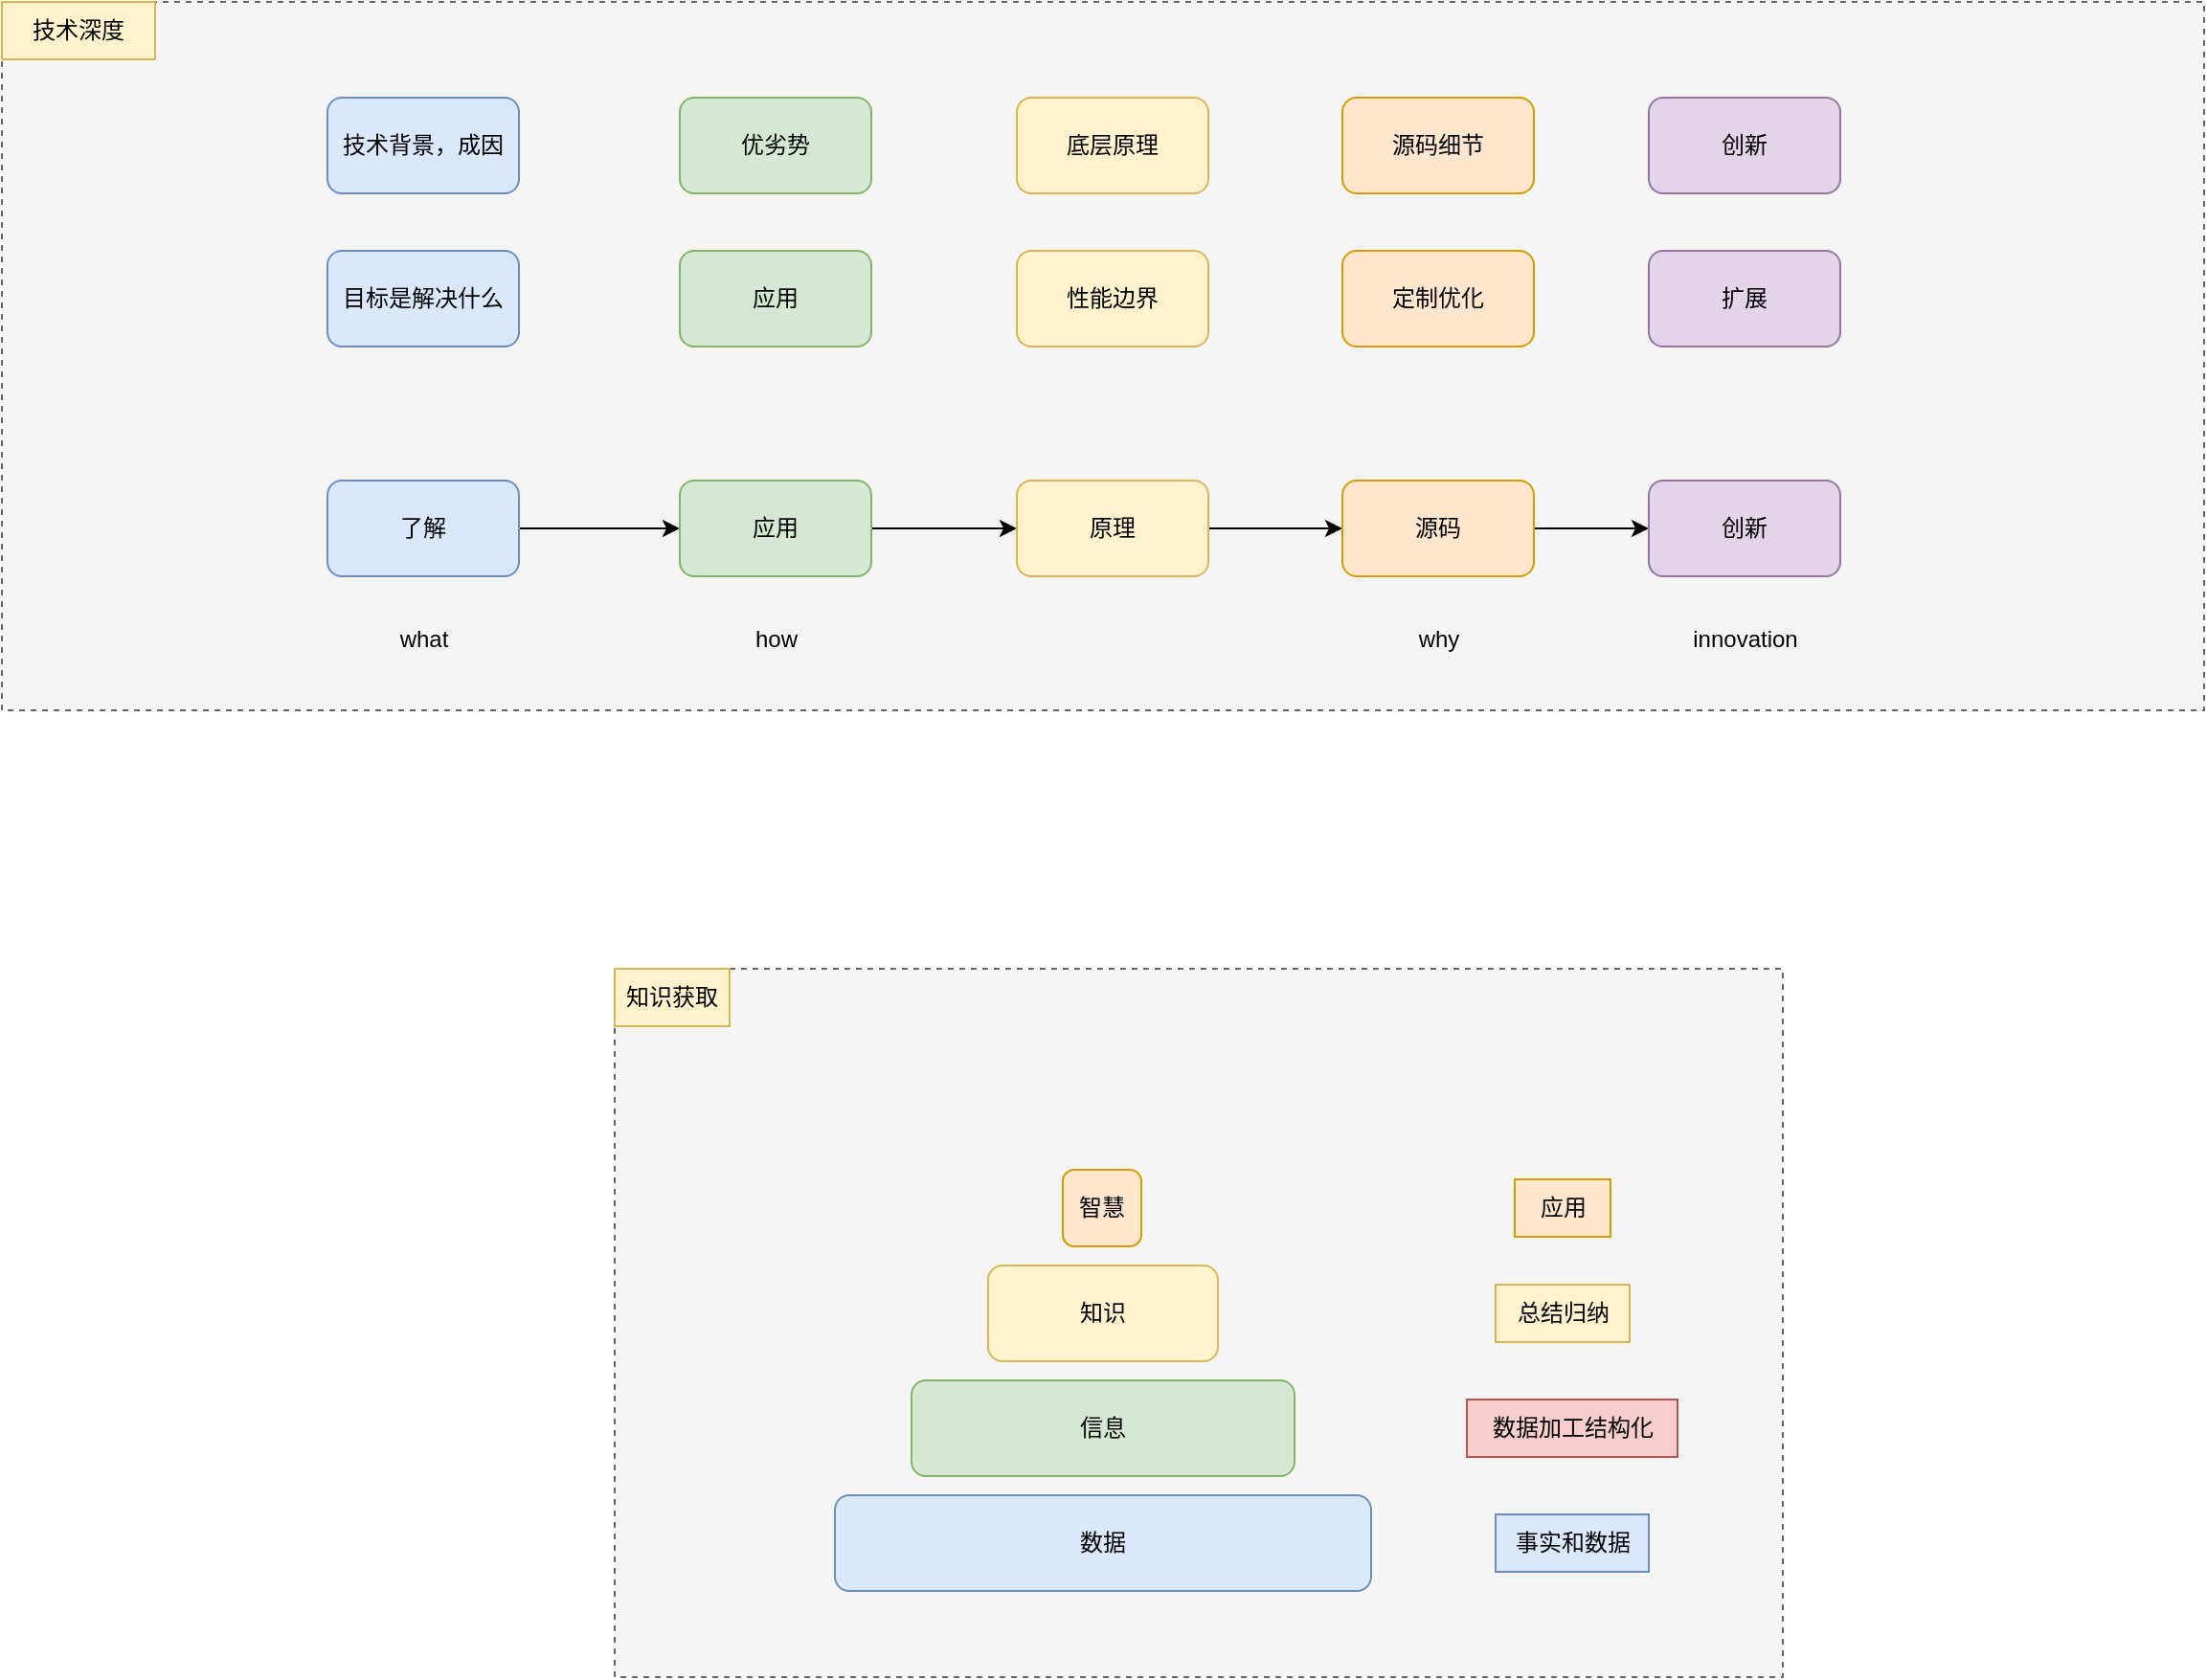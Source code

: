 <mxfile version="24.7.5" pages="7">
  <diagram name="指导" id="3OdGgRUTSrl1FB_T8DPc">
    <mxGraphModel dx="1205" dy="887" grid="1" gridSize="10" guides="1" tooltips="1" connect="1" arrows="1" fold="1" page="1" pageScale="1" pageWidth="827" pageHeight="1169" math="0" shadow="0">
      <root>
        <mxCell id="0" />
        <mxCell id="1" parent="0" />
        <mxCell id="phAC42A0NwbeB7xmSzJY-2" value="" style="group" parent="1" vertex="1" connectable="0">
          <mxGeometry x="380" y="585" width="610" height="370" as="geometry" />
        </mxCell>
        <mxCell id="t2noQLQF8Sf8ENMVV9-u-36" value="" style="rounded=0;whiteSpace=wrap;html=1;fillColor=#f5f5f5;strokeColor=#666666;fontColor=#333333;dashed=1;" parent="phAC42A0NwbeB7xmSzJY-2" vertex="1">
          <mxGeometry width="610.0" height="370" as="geometry" />
        </mxCell>
        <mxCell id="t2noQLQF8Sf8ENMVV9-u-37" value="知识获取" style="rounded=0;whiteSpace=wrap;html=1;fillColor=#fff2cc;strokeColor=#d6b656;" parent="phAC42A0NwbeB7xmSzJY-2" vertex="1">
          <mxGeometry width="60" height="30" as="geometry" />
        </mxCell>
        <mxCell id="phAC42A0NwbeB7xmSzJY-1" value="" style="group" parent="1" vertex="1" connectable="0">
          <mxGeometry x="60" y="80" width="1150" height="370" as="geometry" />
        </mxCell>
        <mxCell id="t2noQLQF8Sf8ENMVV9-u-33" value="" style="rounded=0;whiteSpace=wrap;html=1;fillColor=#f5f5f5;strokeColor=#666666;fontColor=#333333;dashed=1;" parent="phAC42A0NwbeB7xmSzJY-1" vertex="1">
          <mxGeometry width="1150" height="370" as="geometry" />
        </mxCell>
        <mxCell id="t2noQLQF8Sf8ENMVV9-u-34" value="技术深度" style="rounded=0;whiteSpace=wrap;html=1;fillColor=#fff2cc;strokeColor=#d6b656;" parent="phAC42A0NwbeB7xmSzJY-1" vertex="1">
          <mxGeometry width="80" height="30" as="geometry" />
        </mxCell>
        <mxCell id="t2noQLQF8Sf8ENMVV9-u-12" value="" style="edgeStyle=orthogonalEdgeStyle;rounded=0;orthogonalLoop=1;jettySize=auto;html=1;" parent="1" source="t2noQLQF8Sf8ENMVV9-u-1" target="t2noQLQF8Sf8ENMVV9-u-2" edge="1">
          <mxGeometry relative="1" as="geometry" />
        </mxCell>
        <mxCell id="t2noQLQF8Sf8ENMVV9-u-1" value="了解" style="rounded=1;whiteSpace=wrap;html=1;fillColor=#dae8fc;strokeColor=#6c8ebf;" parent="1" vertex="1">
          <mxGeometry x="230" y="330" width="100" height="50" as="geometry" />
        </mxCell>
        <mxCell id="t2noQLQF8Sf8ENMVV9-u-13" value="" style="edgeStyle=orthogonalEdgeStyle;rounded=0;orthogonalLoop=1;jettySize=auto;html=1;" parent="1" source="t2noQLQF8Sf8ENMVV9-u-2" target="t2noQLQF8Sf8ENMVV9-u-3" edge="1">
          <mxGeometry relative="1" as="geometry" />
        </mxCell>
        <mxCell id="t2noQLQF8Sf8ENMVV9-u-2" value="应用" style="rounded=1;whiteSpace=wrap;html=1;fillColor=#d5e8d4;strokeColor=#82b366;" parent="1" vertex="1">
          <mxGeometry x="414" y="330" width="100" height="50" as="geometry" />
        </mxCell>
        <mxCell id="t2noQLQF8Sf8ENMVV9-u-14" value="" style="edgeStyle=orthogonalEdgeStyle;rounded=0;orthogonalLoop=1;jettySize=auto;html=1;" parent="1" source="t2noQLQF8Sf8ENMVV9-u-3" target="t2noQLQF8Sf8ENMVV9-u-4" edge="1">
          <mxGeometry relative="1" as="geometry" />
        </mxCell>
        <mxCell id="t2noQLQF8Sf8ENMVV9-u-3" value="原理" style="rounded=1;whiteSpace=wrap;html=1;fillColor=#fff2cc;strokeColor=#d6b656;" parent="1" vertex="1">
          <mxGeometry x="590" y="330" width="100" height="50" as="geometry" />
        </mxCell>
        <mxCell id="t2noQLQF8Sf8ENMVV9-u-15" value="" style="edgeStyle=orthogonalEdgeStyle;rounded=0;orthogonalLoop=1;jettySize=auto;html=1;" parent="1" source="t2noQLQF8Sf8ENMVV9-u-4" target="t2noQLQF8Sf8ENMVV9-u-5" edge="1">
          <mxGeometry relative="1" as="geometry" />
        </mxCell>
        <mxCell id="t2noQLQF8Sf8ENMVV9-u-4" value="源码" style="rounded=1;whiteSpace=wrap;html=1;fillColor=#ffe6cc;strokeColor=#d79b00;" parent="1" vertex="1">
          <mxGeometry x="760" y="330" width="100" height="50" as="geometry" />
        </mxCell>
        <mxCell id="t2noQLQF8Sf8ENMVV9-u-5" value="创新" style="rounded=1;whiteSpace=wrap;html=1;fillColor=#e1d5e7;strokeColor=#9673a6;" parent="1" vertex="1">
          <mxGeometry x="920" y="330" width="100" height="50" as="geometry" />
        </mxCell>
        <mxCell id="t2noQLQF8Sf8ENMVV9-u-6" value="技术背景，成因" style="rounded=1;whiteSpace=wrap;html=1;fillColor=#dae8fc;strokeColor=#6c8ebf;" parent="1" vertex="1">
          <mxGeometry x="230" y="130" width="100" height="50" as="geometry" />
        </mxCell>
        <mxCell id="t2noQLQF8Sf8ENMVV9-u-9" value="目标是解决什么" style="rounded=1;whiteSpace=wrap;html=1;fillColor=#dae8fc;strokeColor=#6c8ebf;" parent="1" vertex="1">
          <mxGeometry x="230" y="210" width="100" height="50" as="geometry" />
        </mxCell>
        <mxCell id="t2noQLQF8Sf8ENMVV9-u-10" value="优劣势" style="rounded=1;whiteSpace=wrap;html=1;fillColor=#d5e8d4;strokeColor=#82b366;" parent="1" vertex="1">
          <mxGeometry x="414" y="130" width="100" height="50" as="geometry" />
        </mxCell>
        <mxCell id="t2noQLQF8Sf8ENMVV9-u-11" value="应用" style="rounded=1;whiteSpace=wrap;html=1;fillColor=#d5e8d4;strokeColor=#82b366;" parent="1" vertex="1">
          <mxGeometry x="414" y="210" width="100" height="50" as="geometry" />
        </mxCell>
        <mxCell id="t2noQLQF8Sf8ENMVV9-u-16" value="what" style="text;html=1;align=center;verticalAlign=middle;resizable=0;points=[];autosize=1;strokeColor=none;fillColor=none;" parent="1" vertex="1">
          <mxGeometry x="255" y="398" width="50" height="30" as="geometry" />
        </mxCell>
        <mxCell id="t2noQLQF8Sf8ENMVV9-u-17" value="how" style="text;html=1;align=center;verticalAlign=middle;resizable=0;points=[];autosize=1;strokeColor=none;fillColor=none;" parent="1" vertex="1">
          <mxGeometry x="439" y="398" width="50" height="30" as="geometry" />
        </mxCell>
        <mxCell id="t2noQLQF8Sf8ENMVV9-u-19" value="why" style="text;html=1;align=center;verticalAlign=middle;resizable=0;points=[];autosize=1;strokeColor=none;fillColor=none;" parent="1" vertex="1">
          <mxGeometry x="790" y="398" width="40" height="30" as="geometry" />
        </mxCell>
        <mxCell id="t2noQLQF8Sf8ENMVV9-u-21" value="底层原理" style="rounded=1;whiteSpace=wrap;html=1;fillColor=#fff2cc;strokeColor=#d6b656;" parent="1" vertex="1">
          <mxGeometry x="590" y="130" width="100" height="50" as="geometry" />
        </mxCell>
        <mxCell id="t2noQLQF8Sf8ENMVV9-u-22" value="性能边界" style="rounded=1;whiteSpace=wrap;html=1;fillColor=#fff2cc;strokeColor=#d6b656;" parent="1" vertex="1">
          <mxGeometry x="590" y="210" width="100" height="50" as="geometry" />
        </mxCell>
        <mxCell id="t2noQLQF8Sf8ENMVV9-u-24" value="定制优化" style="rounded=1;whiteSpace=wrap;html=1;fillColor=#ffe6cc;strokeColor=#d79b00;" parent="1" vertex="1">
          <mxGeometry x="760" y="210" width="100" height="50" as="geometry" />
        </mxCell>
        <mxCell id="t2noQLQF8Sf8ENMVV9-u-25" value="源码细节" style="rounded=1;whiteSpace=wrap;html=1;fillColor=#ffe6cc;strokeColor=#d79b00;" parent="1" vertex="1">
          <mxGeometry x="760" y="130" width="100" height="50" as="geometry" />
        </mxCell>
        <mxCell id="t2noQLQF8Sf8ENMVV9-u-26" value="扩展" style="rounded=1;whiteSpace=wrap;html=1;fillColor=#e1d5e7;strokeColor=#9673a6;" parent="1" vertex="1">
          <mxGeometry x="920" y="210" width="100" height="50" as="geometry" />
        </mxCell>
        <mxCell id="t2noQLQF8Sf8ENMVV9-u-27" value="创新" style="rounded=1;whiteSpace=wrap;html=1;fillColor=#e1d5e7;strokeColor=#9673a6;" parent="1" vertex="1">
          <mxGeometry x="920" y="130" width="100" height="50" as="geometry" />
        </mxCell>
        <mxCell id="t2noQLQF8Sf8ENMVV9-u-28" value="innovation" style="text;html=1;align=center;verticalAlign=middle;resizable=0;points=[];autosize=1;strokeColor=none;fillColor=none;" parent="1" vertex="1">
          <mxGeometry x="930" y="398" width="80" height="30" as="geometry" />
        </mxCell>
        <mxCell id="t2noQLQF8Sf8ENMVV9-u-29" value="数据" style="rounded=1;whiteSpace=wrap;html=1;fillColor=#dae8fc;strokeColor=#6c8ebf;" parent="1" vertex="1">
          <mxGeometry x="495" y="860" width="280" height="50" as="geometry" />
        </mxCell>
        <mxCell id="t2noQLQF8Sf8ENMVV9-u-30" value="信息" style="rounded=1;whiteSpace=wrap;html=1;fillColor=#d5e8d4;strokeColor=#82b366;" parent="1" vertex="1">
          <mxGeometry x="535" y="800" width="200" height="50" as="geometry" />
        </mxCell>
        <mxCell id="t2noQLQF8Sf8ENMVV9-u-31" value="知识" style="rounded=1;whiteSpace=wrap;html=1;fillColor=#fff2cc;strokeColor=#d6b656;" parent="1" vertex="1">
          <mxGeometry x="575" y="740" width="120" height="50" as="geometry" />
        </mxCell>
        <mxCell id="t2noQLQF8Sf8ENMVV9-u-32" value="智慧" style="rounded=1;whiteSpace=wrap;html=1;fillColor=#ffe6cc;strokeColor=#d79b00;" parent="1" vertex="1">
          <mxGeometry x="614" y="690" width="41" height="40" as="geometry" />
        </mxCell>
        <mxCell id="t2noQLQF8Sf8ENMVV9-u-38" value="事实和数据" style="text;html=1;align=center;verticalAlign=middle;resizable=0;points=[];autosize=1;strokeColor=#6c8ebf;fillColor=#dae8fc;" parent="1" vertex="1">
          <mxGeometry x="840" y="870" width="80" height="30" as="geometry" />
        </mxCell>
        <mxCell id="t2noQLQF8Sf8ENMVV9-u-39" value="数据加工结构化" style="text;html=1;align=center;verticalAlign=middle;resizable=0;points=[];autosize=1;strokeColor=#b85450;fillColor=#f8cecc;" parent="1" vertex="1">
          <mxGeometry x="825" y="810" width="110" height="30" as="geometry" />
        </mxCell>
        <mxCell id="t2noQLQF8Sf8ENMVV9-u-40" value="总结归纳" style="text;html=1;align=center;verticalAlign=middle;resizable=0;points=[];autosize=1;strokeColor=#d6b656;fillColor=#fff2cc;" parent="1" vertex="1">
          <mxGeometry x="840" y="750" width="70" height="30" as="geometry" />
        </mxCell>
        <mxCell id="t2noQLQF8Sf8ENMVV9-u-41" value="应用" style="text;html=1;align=center;verticalAlign=middle;resizable=0;points=[];autosize=1;strokeColor=#d79b00;fillColor=#ffe6cc;" parent="1" vertex="1">
          <mxGeometry x="850" y="695" width="50" height="30" as="geometry" />
        </mxCell>
      </root>
    </mxGraphModel>
  </diagram>
  <diagram id="-5x_XQ7wK7eVtTduu_CW" name="RAG">
    <mxGraphModel dx="2901" dy="1180" grid="1" gridSize="10" guides="1" tooltips="1" connect="1" arrows="1" fold="1" page="1" pageScale="1" pageWidth="827" pageHeight="1169" math="0" shadow="0">
      <root>
        <mxCell id="0" />
        <mxCell id="1" parent="0" />
        <mxCell id="PH6NbsNHp0mdDNuMqI_V-3" value="" style="group" vertex="1" connectable="0" parent="1">
          <mxGeometry x="-70" y="480" width="1240" height="780" as="geometry" />
        </mxCell>
        <mxCell id="PH6NbsNHp0mdDNuMqI_V-1" value="" style="rounded=0;whiteSpace=wrap;html=1;dashed=1;fillColor=#f5f5f5;fontColor=#333333;strokeColor=#666666;" vertex="1" parent="PH6NbsNHp0mdDNuMqI_V-3">
          <mxGeometry width="1240" height="780" as="geometry" />
        </mxCell>
        <mxCell id="PH6NbsNHp0mdDNuMqI_V-2" value="tokenizer" style="rounded=0;whiteSpace=wrap;html=1;fillColor=#fff2cc;strokeColor=#d6b656;" vertex="1" parent="PH6NbsNHp0mdDNuMqI_V-3">
          <mxGeometry width="90" height="30" as="geometry" />
        </mxCell>
        <mxCell id="Z1NZVHRQHGU4uhRIrBe4-1" value="技术背景，成因" style="rounded=1;whiteSpace=wrap;html=1;fillColor=#dae8fc;strokeColor=#6c8ebf;" vertex="1" parent="PH6NbsNHp0mdDNuMqI_V-3">
          <mxGeometry x="110" y="310" width="100" height="50" as="geometry" />
        </mxCell>
        <mxCell id="Z1NZVHRQHGU4uhRIrBe4-2" value="目标是解决什么" style="rounded=1;whiteSpace=wrap;html=1;fillColor=#dae8fc;strokeColor=#6c8ebf;" vertex="1" parent="PH6NbsNHp0mdDNuMqI_V-3">
          <mxGeometry x="230" y="310" width="100" height="50" as="geometry" />
        </mxCell>
        <mxCell id="MAnWTeM43kU4tTLCtmIH-2" value="" style="edgeStyle=orthogonalEdgeStyle;rounded=0;orthogonalLoop=1;jettySize=auto;html=1;" edge="1" parent="1" source="MAnWTeM43kU4tTLCtmIH-3" target="MAnWTeM43kU4tTLCtmIH-5">
          <mxGeometry relative="1" as="geometry" />
        </mxCell>
        <mxCell id="MAnWTeM43kU4tTLCtmIH-3" value="了解" style="rounded=1;whiteSpace=wrap;html=1;fillColor=#dae8fc;strokeColor=#6c8ebf;" vertex="1" parent="1">
          <mxGeometry x="220" y="880" width="100" height="50" as="geometry" />
        </mxCell>
        <mxCell id="MAnWTeM43kU4tTLCtmIH-4" value="" style="edgeStyle=orthogonalEdgeStyle;rounded=0;orthogonalLoop=1;jettySize=auto;html=1;" edge="1" parent="1" source="MAnWTeM43kU4tTLCtmIH-5" target="MAnWTeM43kU4tTLCtmIH-7">
          <mxGeometry relative="1" as="geometry" />
        </mxCell>
        <mxCell id="MAnWTeM43kU4tTLCtmIH-5" value="熟悉" style="rounded=1;whiteSpace=wrap;html=1;fillColor=#d5e8d4;strokeColor=#82b366;" vertex="1" parent="1">
          <mxGeometry x="404" y="880" width="100" height="50" as="geometry" />
        </mxCell>
        <mxCell id="MAnWTeM43kU4tTLCtmIH-6" value="" style="edgeStyle=orthogonalEdgeStyle;rounded=0;orthogonalLoop=1;jettySize=auto;html=1;" edge="1" parent="1" source="MAnWTeM43kU4tTLCtmIH-7" target="MAnWTeM43kU4tTLCtmIH-9">
          <mxGeometry relative="1" as="geometry" />
        </mxCell>
        <mxCell id="MAnWTeM43kU4tTLCtmIH-7" value="掌握" style="rounded=1;whiteSpace=wrap;html=1;fillColor=#fff2cc;strokeColor=#d6b656;" vertex="1" parent="1">
          <mxGeometry x="580" y="880" width="100" height="50" as="geometry" />
        </mxCell>
        <mxCell id="MAnWTeM43kU4tTLCtmIH-8" value="" style="edgeStyle=orthogonalEdgeStyle;rounded=0;orthogonalLoop=1;jettySize=auto;html=1;" edge="1" parent="1" source="MAnWTeM43kU4tTLCtmIH-9" target="MAnWTeM43kU4tTLCtmIH-10">
          <mxGeometry relative="1" as="geometry" />
        </mxCell>
        <mxCell id="MAnWTeM43kU4tTLCtmIH-9" value="精通" style="rounded=1;whiteSpace=wrap;html=1;fillColor=#ffe6cc;strokeColor=#d79b00;" vertex="1" parent="1">
          <mxGeometry x="750" y="880" width="100" height="50" as="geometry" />
        </mxCell>
        <mxCell id="MAnWTeM43kU4tTLCtmIH-10" value="专家" style="rounded=1;whiteSpace=wrap;html=1;fillColor=#e1d5e7;strokeColor=#9673a6;" vertex="1" parent="1">
          <mxGeometry x="910" y="880" width="100" height="50" as="geometry" />
        </mxCell>
      </root>
    </mxGraphModel>
  </diagram>
  <diagram id="iyZLRNuG9joYnbSoZNrb" name="clickhouse">
    <mxGraphModel dx="1434" dy="786" grid="1" gridSize="10" guides="1" tooltips="1" connect="1" arrows="1" fold="1" page="1" pageScale="1" pageWidth="827" pageHeight="1169" math="0" shadow="0">
      <root>
        <mxCell id="0" />
        <mxCell id="1" parent="0" />
        <mxCell id="sQ1Xj40Yy0Z1XpQJpOkv-1" value="" style="edgeStyle=orthogonalEdgeStyle;rounded=0;orthogonalLoop=1;jettySize=auto;html=1;" edge="1" parent="1" source="sQ1Xj40Yy0Z1XpQJpOkv-2" target="sQ1Xj40Yy0Z1XpQJpOkv-4">
          <mxGeometry relative="1" as="geometry" />
        </mxCell>
        <mxCell id="sQ1Xj40Yy0Z1XpQJpOkv-2" value="了解" style="rounded=1;whiteSpace=wrap;html=1;fillColor=#dae8fc;strokeColor=#6c8ebf;" vertex="1" parent="1">
          <mxGeometry x="230" y="330" width="100" height="50" as="geometry" />
        </mxCell>
        <mxCell id="sQ1Xj40Yy0Z1XpQJpOkv-3" value="" style="edgeStyle=orthogonalEdgeStyle;rounded=0;orthogonalLoop=1;jettySize=auto;html=1;" edge="1" parent="1" source="sQ1Xj40Yy0Z1XpQJpOkv-4" target="sQ1Xj40Yy0Z1XpQJpOkv-6">
          <mxGeometry relative="1" as="geometry" />
        </mxCell>
        <mxCell id="sQ1Xj40Yy0Z1XpQJpOkv-4" value="熟悉" style="rounded=1;whiteSpace=wrap;html=1;fillColor=#d5e8d4;strokeColor=#82b366;" vertex="1" parent="1">
          <mxGeometry x="414" y="330" width="100" height="50" as="geometry" />
        </mxCell>
        <mxCell id="sQ1Xj40Yy0Z1XpQJpOkv-5" value="" style="edgeStyle=orthogonalEdgeStyle;rounded=0;orthogonalLoop=1;jettySize=auto;html=1;" edge="1" parent="1" source="sQ1Xj40Yy0Z1XpQJpOkv-6" target="sQ1Xj40Yy0Z1XpQJpOkv-8">
          <mxGeometry relative="1" as="geometry" />
        </mxCell>
        <mxCell id="sQ1Xj40Yy0Z1XpQJpOkv-6" value="掌握" style="rounded=1;whiteSpace=wrap;html=1;fillColor=#fff2cc;strokeColor=#d6b656;" vertex="1" parent="1">
          <mxGeometry x="590" y="330" width="100" height="50" as="geometry" />
        </mxCell>
        <mxCell id="sQ1Xj40Yy0Z1XpQJpOkv-7" value="" style="edgeStyle=orthogonalEdgeStyle;rounded=0;orthogonalLoop=1;jettySize=auto;html=1;" edge="1" parent="1" source="sQ1Xj40Yy0Z1XpQJpOkv-8" target="sQ1Xj40Yy0Z1XpQJpOkv-9">
          <mxGeometry relative="1" as="geometry" />
        </mxCell>
        <mxCell id="sQ1Xj40Yy0Z1XpQJpOkv-8" value="精通" style="rounded=1;whiteSpace=wrap;html=1;fillColor=#ffe6cc;strokeColor=#d79b00;" vertex="1" parent="1">
          <mxGeometry x="760" y="330" width="100" height="50" as="geometry" />
        </mxCell>
        <mxCell id="sQ1Xj40Yy0Z1XpQJpOkv-9" value="专家" style="rounded=1;whiteSpace=wrap;html=1;fillColor=#e1d5e7;strokeColor=#9673a6;" vertex="1" parent="1">
          <mxGeometry x="920" y="330" width="100" height="50" as="geometry" />
        </mxCell>
      </root>
    </mxGraphModel>
  </diagram>
  <diagram id="dJrjGdYtbc8E2KQ8m5R1" name="redis">
    <mxGraphModel dx="1339" dy="2155" grid="1" gridSize="10" guides="1" tooltips="1" connect="1" arrows="1" fold="1" page="1" pageScale="1" pageWidth="827" pageHeight="1169" math="0" shadow="0">
      <root>
        <mxCell id="0" />
        <mxCell id="1" parent="0" />
        <mxCell id="YbT3xjtV8d3V4UqcOR2d-82" value="" style="rounded=0;whiteSpace=wrap;html=1;fillColor=#eeeeee;strokeColor=#36393d;dashed=1;dashPattern=1 4;" vertex="1" parent="1">
          <mxGeometry x="1245" y="20" width="1105" height="740" as="geometry" />
        </mxCell>
        <mxCell id="YbT3xjtV8d3V4UqcOR2d-81" value="" style="rounded=0;whiteSpace=wrap;html=1;fillColor=#eeeeee;strokeColor=#36393d;dashed=1;dashPattern=1 4;" vertex="1" parent="1">
          <mxGeometry x="90" y="-65" width="1120" height="755" as="geometry" />
        </mxCell>
        <mxCell id="YbT3xjtV8d3V4UqcOR2d-79" value="" style="group" vertex="1" connectable="0" parent="1">
          <mxGeometry x="1400" y="70" width="520" height="200" as="geometry" />
        </mxCell>
        <mxCell id="YbT3xjtV8d3V4UqcOR2d-76" value="" style="rounded=0;whiteSpace=wrap;html=1;fillColor=#f5f5f5;fontColor=#333333;strokeColor=#666666;" vertex="1" parent="YbT3xjtV8d3V4UqcOR2d-79">
          <mxGeometry width="520" height="200" as="geometry" />
        </mxCell>
        <mxCell id="YbT3xjtV8d3V4UqcOR2d-77" value="dict" style="rounded=0;whiteSpace=wrap;html=1;fillColor=#fff2cc;strokeColor=#d6b656;" vertex="1" parent="YbT3xjtV8d3V4UqcOR2d-79">
          <mxGeometry width="80" height="25" as="geometry" />
        </mxCell>
        <mxCell id="YbT3xjtV8d3V4UqcOR2d-62" value="" style="group" vertex="1" connectable="0" parent="1">
          <mxGeometry x="1940" y="500" width="160" height="150" as="geometry" />
        </mxCell>
        <mxCell id="YbT3xjtV8d3V4UqcOR2d-63" value="" style="rounded=0;whiteSpace=wrap;html=1;fillColor=#f5f5f5;fontColor=#333333;strokeColor=#666666;" vertex="1" parent="YbT3xjtV8d3V4UqcOR2d-62">
          <mxGeometry width="160" height="150" as="geometry" />
        </mxCell>
        <mxCell id="YbT3xjtV8d3V4UqcOR2d-64" value="kvstore" style="rounded=0;whiteSpace=wrap;html=1;fillColor=#fff2cc;strokeColor=#d6b656;" vertex="1" parent="YbT3xjtV8d3V4UqcOR2d-62">
          <mxGeometry width="67.368" height="26.471" as="geometry" />
        </mxCell>
        <mxCell id="YbT3xjtV8d3V4UqcOR2d-59" value="" style="group" vertex="1" connectable="0" parent="1">
          <mxGeometry x="1940" y="295" width="160" height="150" as="geometry" />
        </mxCell>
        <mxCell id="YbT3xjtV8d3V4UqcOR2d-60" value="" style="rounded=0;whiteSpace=wrap;html=1;fillColor=#f5f5f5;fontColor=#333333;strokeColor=#666666;" vertex="1" parent="YbT3xjtV8d3V4UqcOR2d-59">
          <mxGeometry width="160" height="150" as="geometry" />
        </mxCell>
        <mxCell id="YbT3xjtV8d3V4UqcOR2d-61" value="kvstore" style="rounded=0;whiteSpace=wrap;html=1;fillColor=#fff2cc;strokeColor=#d6b656;" vertex="1" parent="YbT3xjtV8d3V4UqcOR2d-59">
          <mxGeometry width="67.368" height="26.471" as="geometry" />
        </mxCell>
        <mxCell id="YbT3xjtV8d3V4UqcOR2d-55" value="" style="group" vertex="1" connectable="0" parent="1">
          <mxGeometry x="1730" y="395" width="190" height="170" as="geometry" />
        </mxCell>
        <mxCell id="YbT3xjtV8d3V4UqcOR2d-56" value="" style="rounded=0;whiteSpace=wrap;html=1;fillColor=#f5f5f5;fontColor=#333333;strokeColor=#666666;" vertex="1" parent="YbT3xjtV8d3V4UqcOR2d-55">
          <mxGeometry width="190" height="170" as="geometry" />
        </mxCell>
        <mxCell id="YbT3xjtV8d3V4UqcOR2d-57" value="redisDb" style="rounded=0;whiteSpace=wrap;html=1;fillColor=#fff2cc;strokeColor=#d6b656;" vertex="1" parent="YbT3xjtV8d3V4UqcOR2d-55">
          <mxGeometry width="80" height="30" as="geometry" />
        </mxCell>
        <mxCell id="YbT3xjtV8d3V4UqcOR2d-54" value="" style="group" vertex="1" connectable="0" parent="1">
          <mxGeometry x="1270" y="505" width="190" height="170" as="geometry" />
        </mxCell>
        <mxCell id="YbT3xjtV8d3V4UqcOR2d-52" value="" style="rounded=0;whiteSpace=wrap;html=1;fillColor=#f5f5f5;fontColor=#333333;strokeColor=#666666;" vertex="1" parent="YbT3xjtV8d3V4UqcOR2d-54">
          <mxGeometry width="190" height="170" as="geometry" />
        </mxCell>
        <mxCell id="YbT3xjtV8d3V4UqcOR2d-53" value="server" style="rounded=0;whiteSpace=wrap;html=1;fillColor=#fff2cc;strokeColor=#d6b656;" vertex="1" parent="YbT3xjtV8d3V4UqcOR2d-54">
          <mxGeometry width="80" height="30" as="geometry" />
        </mxCell>
        <mxCell id="30oeKGaX-5JWomfxhHX1-9" style="edgeStyle=orthogonalEdgeStyle;rounded=0;orthogonalLoop=1;jettySize=auto;html=1;entryX=0;entryY=0.5;entryDx=0;entryDy=0;" parent="1" source="30oeKGaX-5JWomfxhHX1-1" target="30oeKGaX-5JWomfxhHX1-3" edge="1">
          <mxGeometry relative="1" as="geometry" />
        </mxCell>
        <mxCell id="30oeKGaX-5JWomfxhHX1-10" style="edgeStyle=orthogonalEdgeStyle;rounded=0;orthogonalLoop=1;jettySize=auto;html=1;entryX=0;entryY=0.5;entryDx=0;entryDy=0;" parent="1" source="30oeKGaX-5JWomfxhHX1-1" target="30oeKGaX-5JWomfxhHX1-4" edge="1">
          <mxGeometry relative="1" as="geometry" />
        </mxCell>
        <mxCell id="30oeKGaX-5JWomfxhHX1-11" style="edgeStyle=orthogonalEdgeStyle;rounded=0;orthogonalLoop=1;jettySize=auto;html=1;entryX=0;entryY=0.5;entryDx=0;entryDy=0;" parent="1" source="30oeKGaX-5JWomfxhHX1-1" target="30oeKGaX-5JWomfxhHX1-5" edge="1">
          <mxGeometry relative="1" as="geometry" />
        </mxCell>
        <mxCell id="30oeKGaX-5JWomfxhHX1-13" style="edgeStyle=orthogonalEdgeStyle;rounded=0;orthogonalLoop=1;jettySize=auto;html=1;entryX=0;entryY=0.5;entryDx=0;entryDy=0;" parent="1" source="30oeKGaX-5JWomfxhHX1-1" target="30oeKGaX-5JWomfxhHX1-7" edge="1">
          <mxGeometry relative="1" as="geometry" />
        </mxCell>
        <mxCell id="30oeKGaX-5JWomfxhHX1-14" style="edgeStyle=orthogonalEdgeStyle;rounded=0;orthogonalLoop=1;jettySize=auto;html=1;entryX=0;entryY=0.5;entryDx=0;entryDy=0;" parent="1" source="30oeKGaX-5JWomfxhHX1-1" target="30oeKGaX-5JWomfxhHX1-8" edge="1">
          <mxGeometry relative="1" as="geometry" />
        </mxCell>
        <mxCell id="EJcJIrwhye_sUnA6wkrg-2" style="edgeStyle=orthogonalEdgeStyle;rounded=0;orthogonalLoop=1;jettySize=auto;html=1;entryX=0;entryY=0.5;entryDx=0;entryDy=0;" parent="1" source="30oeKGaX-5JWomfxhHX1-1" target="EJcJIrwhye_sUnA6wkrg-1" edge="1">
          <mxGeometry relative="1" as="geometry" />
        </mxCell>
        <mxCell id="EJcJIrwhye_sUnA6wkrg-4" style="edgeStyle=orthogonalEdgeStyle;rounded=0;orthogonalLoop=1;jettySize=auto;html=1;entryX=0;entryY=0.5;entryDx=0;entryDy=0;" parent="1" source="30oeKGaX-5JWomfxhHX1-1" target="EJcJIrwhye_sUnA6wkrg-3" edge="1">
          <mxGeometry relative="1" as="geometry" />
        </mxCell>
        <mxCell id="EJcJIrwhye_sUnA6wkrg-5" style="edgeStyle=orthogonalEdgeStyle;rounded=0;orthogonalLoop=1;jettySize=auto;html=1;entryX=0;entryY=0.5;entryDx=0;entryDy=0;" parent="1" source="30oeKGaX-5JWomfxhHX1-1" target="30oeKGaX-5JWomfxhHX1-6" edge="1">
          <mxGeometry relative="1" as="geometry" />
        </mxCell>
        <mxCell id="30oeKGaX-5JWomfxhHX1-1" value="数据结构&lt;div&gt;redisObject&lt;/div&gt;" style="rounded=1;whiteSpace=wrap;html=1;fillColor=#ffe6cc;strokeColor=#d79b00;" parent="1" vertex="1">
          <mxGeometry x="150" y="305" width="100" height="50" as="geometry" />
        </mxCell>
        <mxCell id="EJcJIrwhye_sUnA6wkrg-15" style="rounded=0;orthogonalLoop=1;jettySize=auto;html=1;entryX=0;entryY=0.5;entryDx=0;entryDy=0;exitX=1;exitY=0.5;exitDx=0;exitDy=0;" parent="1" source="30oeKGaX-5JWomfxhHX1-3" target="EJcJIrwhye_sUnA6wkrg-10" edge="1">
          <mxGeometry relative="1" as="geometry" />
        </mxCell>
        <mxCell id="EJcJIrwhye_sUnA6wkrg-16" style="rounded=0;orthogonalLoop=1;jettySize=auto;html=1;entryX=0;entryY=0.5;entryDx=0;entryDy=0;exitX=1;exitY=0.5;exitDx=0;exitDy=0;" parent="1" source="30oeKGaX-5JWomfxhHX1-3" target="EJcJIrwhye_sUnA6wkrg-11" edge="1">
          <mxGeometry relative="1" as="geometry" />
        </mxCell>
        <mxCell id="EJcJIrwhye_sUnA6wkrg-17" style="rounded=0;orthogonalLoop=1;jettySize=auto;html=1;entryX=0;entryY=0.5;entryDx=0;entryDy=0;exitX=1;exitY=0.5;exitDx=0;exitDy=0;" parent="1" source="30oeKGaX-5JWomfxhHX1-3" target="EJcJIrwhye_sUnA6wkrg-12" edge="1">
          <mxGeometry relative="1" as="geometry" />
        </mxCell>
        <mxCell id="30oeKGaX-5JWomfxhHX1-3" value="String&lt;div&gt;t_string.c&lt;/div&gt;" style="rounded=1;whiteSpace=wrap;html=1;fillColor=#fff2cc;strokeColor=#d6b656;" parent="1" vertex="1">
          <mxGeometry x="430" y="-5" width="100" height="50" as="geometry" />
        </mxCell>
        <mxCell id="EJcJIrwhye_sUnA6wkrg-18" style="rounded=0;orthogonalLoop=1;jettySize=auto;html=1;entryX=0;entryY=0.5;entryDx=0;entryDy=0;exitX=1;exitY=0.5;exitDx=0;exitDy=0;" parent="1" source="30oeKGaX-5JWomfxhHX1-4" target="EJcJIrwhye_sUnA6wkrg-13" edge="1">
          <mxGeometry relative="1" as="geometry" />
        </mxCell>
        <mxCell id="EJcJIrwhye_sUnA6wkrg-19" style="rounded=0;orthogonalLoop=1;jettySize=auto;html=1;entryX=0;entryY=0.5;entryDx=0;entryDy=0;exitX=1;exitY=0.5;exitDx=0;exitDy=0;" parent="1" source="30oeKGaX-5JWomfxhHX1-4" target="EJcJIrwhye_sUnA6wkrg-14" edge="1">
          <mxGeometry relative="1" as="geometry" />
        </mxCell>
        <mxCell id="30oeKGaX-5JWomfxhHX1-4" value="List&lt;div&gt;t_list.c&lt;/div&gt;" style="rounded=1;whiteSpace=wrap;html=1;fillColor=#fff2cc;strokeColor=#d6b656;" parent="1" vertex="1">
          <mxGeometry x="430" y="75" width="100" height="50" as="geometry" />
        </mxCell>
        <mxCell id="EJcJIrwhye_sUnA6wkrg-22" style="rounded=0;orthogonalLoop=1;jettySize=auto;html=1;exitX=1;exitY=0.5;exitDx=0;exitDy=0;entryX=0;entryY=0.5;entryDx=0;entryDy=0;" parent="1" source="30oeKGaX-5JWomfxhHX1-5" target="EJcJIrwhye_sUnA6wkrg-20" edge="1">
          <mxGeometry relative="1" as="geometry" />
        </mxCell>
        <mxCell id="EJcJIrwhye_sUnA6wkrg-23" style="rounded=0;orthogonalLoop=1;jettySize=auto;html=1;entryX=0;entryY=0.5;entryDx=0;entryDy=0;exitX=1;exitY=0.5;exitDx=0;exitDy=0;" parent="1" source="30oeKGaX-5JWomfxhHX1-5" target="EJcJIrwhye_sUnA6wkrg-21" edge="1">
          <mxGeometry relative="1" as="geometry" />
        </mxCell>
        <mxCell id="EJcJIrwhye_sUnA6wkrg-25" style="rounded=0;orthogonalLoop=1;jettySize=auto;html=1;entryX=0;entryY=0.5;entryDx=0;entryDy=0;exitX=1;exitY=0.5;exitDx=0;exitDy=0;" parent="1" source="30oeKGaX-5JWomfxhHX1-5" target="EJcJIrwhye_sUnA6wkrg-14" edge="1">
          <mxGeometry relative="1" as="geometry" />
        </mxCell>
        <mxCell id="30oeKGaX-5JWomfxhHX1-5" value="Set&lt;div&gt;t_set&lt;/div&gt;" style="rounded=1;whiteSpace=wrap;html=1;fillColor=#fff2cc;strokeColor=#d6b656;" parent="1" vertex="1">
          <mxGeometry x="430" y="155" width="100" height="50" as="geometry" />
        </mxCell>
        <mxCell id="EJcJIrwhye_sUnA6wkrg-27" style="rounded=0;orthogonalLoop=1;jettySize=auto;html=1;exitX=1;exitY=0.5;exitDx=0;exitDy=0;entryX=0;entryY=0.5;entryDx=0;entryDy=0;" parent="1" source="30oeKGaX-5JWomfxhHX1-6" target="EJcJIrwhye_sUnA6wkrg-14" edge="1">
          <mxGeometry relative="1" as="geometry" />
        </mxCell>
        <mxCell id="EJcJIrwhye_sUnA6wkrg-28" style="rounded=0;orthogonalLoop=1;jettySize=auto;html=1;entryX=0;entryY=0.5;entryDx=0;entryDy=0;exitX=1;exitY=0.5;exitDx=0;exitDy=0;" parent="1" source="30oeKGaX-5JWomfxhHX1-6" target="EJcJIrwhye_sUnA6wkrg-26" edge="1">
          <mxGeometry relative="1" as="geometry" />
        </mxCell>
        <mxCell id="EJcJIrwhye_sUnA6wkrg-29" style="rounded=0;orthogonalLoop=1;jettySize=auto;html=1;entryX=0;entryY=0.5;entryDx=0;entryDy=0;exitX=1;exitY=0.5;exitDx=0;exitDy=0;" parent="1" source="30oeKGaX-5JWomfxhHX1-6" target="EJcJIrwhye_sUnA6wkrg-21" edge="1">
          <mxGeometry relative="1" as="geometry" />
        </mxCell>
        <mxCell id="30oeKGaX-5JWomfxhHX1-6" value="HSet&lt;div&gt;t_hash&lt;/div&gt;" style="rounded=1;whiteSpace=wrap;html=1;fillColor=#fff2cc;strokeColor=#d6b656;" parent="1" vertex="1">
          <mxGeometry x="430" y="245" width="100" height="50" as="geometry" />
        </mxCell>
        <mxCell id="EJcJIrwhye_sUnA6wkrg-31" style="rounded=0;orthogonalLoop=1;jettySize=auto;html=1;entryX=0;entryY=0.5;entryDx=0;entryDy=0;exitX=1;exitY=0.5;exitDx=0;exitDy=0;" parent="1" source="30oeKGaX-5JWomfxhHX1-7" target="EJcJIrwhye_sUnA6wkrg-30" edge="1">
          <mxGeometry relative="1" as="geometry" />
        </mxCell>
        <mxCell id="EJcJIrwhye_sUnA6wkrg-32" style="rounded=0;orthogonalLoop=1;jettySize=auto;html=1;entryX=0;entryY=0.5;entryDx=0;entryDy=0;exitX=1;exitY=0.5;exitDx=0;exitDy=0;" parent="1" source="30oeKGaX-5JWomfxhHX1-7" target="EJcJIrwhye_sUnA6wkrg-14" edge="1">
          <mxGeometry relative="1" as="geometry" />
        </mxCell>
        <mxCell id="30oeKGaX-5JWomfxhHX1-7" value="ZSet&lt;div&gt;t_zset&lt;/div&gt;" style="rounded=1;whiteSpace=wrap;html=1;fillColor=#fff2cc;strokeColor=#d6b656;" parent="1" vertex="1">
          <mxGeometry x="431" y="335" width="100" height="50" as="geometry" />
        </mxCell>
        <mxCell id="EJcJIrwhye_sUnA6wkrg-33" style="rounded=0;orthogonalLoop=1;jettySize=auto;html=1;entryX=0;entryY=0.5;entryDx=0;entryDy=0;exitX=1;exitY=0.5;exitDx=0;exitDy=0;" parent="1" source="30oeKGaX-5JWomfxhHX1-8" target="EJcJIrwhye_sUnA6wkrg-10" edge="1">
          <mxGeometry relative="1" as="geometry" />
        </mxCell>
        <mxCell id="30oeKGaX-5JWomfxhHX1-8" value="Bitmap&lt;div&gt;bitops.c&lt;/div&gt;" style="rounded=1;whiteSpace=wrap;html=1;fillColor=#fff2cc;strokeColor=#d6b656;" parent="1" vertex="1">
          <mxGeometry x="430" y="425" width="100" height="50" as="geometry" />
        </mxCell>
        <mxCell id="30oeKGaX-5JWomfxhHX1-19" style="edgeStyle=orthogonalEdgeStyle;rounded=0;orthogonalLoop=1;jettySize=auto;html=1;entryX=0;entryY=0.5;entryDx=0;entryDy=0;" parent="1" source="30oeKGaX-5JWomfxhHX1-15" target="30oeKGaX-5JWomfxhHX1-18" edge="1">
          <mxGeometry relative="1" as="geometry" />
        </mxCell>
        <mxCell id="30oeKGaX-5JWomfxhHX1-20" style="edgeStyle=orthogonalEdgeStyle;rounded=0;orthogonalLoop=1;jettySize=auto;html=1;" parent="1" source="30oeKGaX-5JWomfxhHX1-15" target="30oeKGaX-5JWomfxhHX1-17" edge="1">
          <mxGeometry relative="1" as="geometry" />
        </mxCell>
        <mxCell id="30oeKGaX-5JWomfxhHX1-21" style="edgeStyle=orthogonalEdgeStyle;rounded=0;orthogonalLoop=1;jettySize=auto;html=1;entryX=0;entryY=0.5;entryDx=0;entryDy=0;" parent="1" source="30oeKGaX-5JWomfxhHX1-15" target="30oeKGaX-5JWomfxhHX1-16" edge="1">
          <mxGeometry relative="1" as="geometry" />
        </mxCell>
        <mxCell id="30oeKGaX-5JWomfxhHX1-15" value="网络" style="rounded=1;whiteSpace=wrap;html=1;" parent="1" vertex="1">
          <mxGeometry x="160" y="830" width="100" height="50" as="geometry" />
        </mxCell>
        <mxCell id="30oeKGaX-5JWomfxhHX1-16" value="IO模型" style="rounded=1;whiteSpace=wrap;html=1;" parent="1" vertex="1">
          <mxGeometry x="430" y="900" width="100" height="50" as="geometry" />
        </mxCell>
        <mxCell id="30oeKGaX-5JWomfxhHX1-17" value="线程池" style="rounded=1;whiteSpace=wrap;html=1;" parent="1" vertex="1">
          <mxGeometry x="430" y="830" width="100" height="50" as="geometry" />
        </mxCell>
        <mxCell id="30oeKGaX-5JWomfxhHX1-18" value="协议" style="rounded=1;whiteSpace=wrap;html=1;" parent="1" vertex="1">
          <mxGeometry x="430" y="760" width="100" height="50" as="geometry" />
        </mxCell>
        <mxCell id="30oeKGaX-5JWomfxhHX1-26" style="edgeStyle=orthogonalEdgeStyle;rounded=0;orthogonalLoop=1;jettySize=auto;html=1;entryX=0;entryY=0.5;entryDx=0;entryDy=0;" parent="1" source="30oeKGaX-5JWomfxhHX1-22" target="30oeKGaX-5JWomfxhHX1-23" edge="1">
          <mxGeometry relative="1" as="geometry" />
        </mxCell>
        <mxCell id="30oeKGaX-5JWomfxhHX1-27" style="edgeStyle=orthogonalEdgeStyle;rounded=0;orthogonalLoop=1;jettySize=auto;html=1;entryX=0;entryY=0.5;entryDx=0;entryDy=0;" parent="1" source="30oeKGaX-5JWomfxhHX1-22" target="30oeKGaX-5JWomfxhHX1-24" edge="1">
          <mxGeometry relative="1" as="geometry" />
        </mxCell>
        <mxCell id="30oeKGaX-5JWomfxhHX1-28" style="edgeStyle=orthogonalEdgeStyle;rounded=0;orthogonalLoop=1;jettySize=auto;html=1;entryX=0;entryY=0.5;entryDx=0;entryDy=0;" parent="1" source="30oeKGaX-5JWomfxhHX1-22" target="30oeKGaX-5JWomfxhHX1-25" edge="1">
          <mxGeometry relative="1" as="geometry" />
        </mxCell>
        <mxCell id="30oeKGaX-5JWomfxhHX1-22" value="持久化" style="rounded=1;whiteSpace=wrap;html=1;" parent="1" vertex="1">
          <mxGeometry x="160" y="1150" width="100" height="50" as="geometry" />
        </mxCell>
        <mxCell id="30oeKGaX-5JWomfxhHX1-23" value="AOF" style="rounded=1;whiteSpace=wrap;html=1;" parent="1" vertex="1">
          <mxGeometry x="430" y="1040" width="100" height="50" as="geometry" />
        </mxCell>
        <mxCell id="30oeKGaX-5JWomfxhHX1-24" value="RDB" style="rounded=1;whiteSpace=wrap;html=1;" parent="1" vertex="1">
          <mxGeometry x="430" y="1150" width="100" height="50" as="geometry" />
        </mxCell>
        <mxCell id="30oeKGaX-5JWomfxhHX1-25" value="崩溃恢复" style="rounded=1;whiteSpace=wrap;html=1;" parent="1" vertex="1">
          <mxGeometry x="430" y="1250" width="100" height="50" as="geometry" />
        </mxCell>
        <mxCell id="30oeKGaX-5JWomfxhHX1-33" style="edgeStyle=orthogonalEdgeStyle;rounded=0;orthogonalLoop=1;jettySize=auto;html=1;entryX=0;entryY=0.5;entryDx=0;entryDy=0;" parent="1" source="30oeKGaX-5JWomfxhHX1-29" target="30oeKGaX-5JWomfxhHX1-30" edge="1">
          <mxGeometry relative="1" as="geometry" />
        </mxCell>
        <mxCell id="30oeKGaX-5JWomfxhHX1-34" style="edgeStyle=orthogonalEdgeStyle;rounded=0;orthogonalLoop=1;jettySize=auto;html=1;entryX=0;entryY=0.5;entryDx=0;entryDy=0;" parent="1" source="30oeKGaX-5JWomfxhHX1-29" target="30oeKGaX-5JWomfxhHX1-31" edge="1">
          <mxGeometry relative="1" as="geometry" />
        </mxCell>
        <mxCell id="30oeKGaX-5JWomfxhHX1-35" style="edgeStyle=orthogonalEdgeStyle;rounded=0;orthogonalLoop=1;jettySize=auto;html=1;entryX=0;entryY=0.5;entryDx=0;entryDy=0;" parent="1" source="30oeKGaX-5JWomfxhHX1-29" target="30oeKGaX-5JWomfxhHX1-32" edge="1">
          <mxGeometry relative="1" as="geometry" />
        </mxCell>
        <mxCell id="30oeKGaX-5JWomfxhHX1-29" value="集群" style="rounded=1;whiteSpace=wrap;html=1;" parent="1" vertex="1">
          <mxGeometry x="160" y="1460" width="100" height="50" as="geometry" />
        </mxCell>
        <mxCell id="30oeKGaX-5JWomfxhHX1-30" value="主从" style="rounded=1;whiteSpace=wrap;html=1;" parent="1" vertex="1">
          <mxGeometry x="430" y="1390" width="100" height="50" as="geometry" />
        </mxCell>
        <mxCell id="30oeKGaX-5JWomfxhHX1-31" value="哨兵" style="rounded=1;whiteSpace=wrap;html=1;" parent="1" vertex="1">
          <mxGeometry x="430" y="1460" width="100" height="50" as="geometry" />
        </mxCell>
        <mxCell id="30oeKGaX-5JWomfxhHX1-32" value="集群" style="rounded=1;whiteSpace=wrap;html=1;" parent="1" vertex="1">
          <mxGeometry x="430" y="1530" width="100" height="50" as="geometry" />
        </mxCell>
        <mxCell id="EJcJIrwhye_sUnA6wkrg-34" style="rounded=0;orthogonalLoop=1;jettySize=auto;html=1;entryX=0;entryY=0.5;entryDx=0;entryDy=0;exitX=1;exitY=0.5;exitDx=0;exitDy=0;" parent="1" source="EJcJIrwhye_sUnA6wkrg-1" target="EJcJIrwhye_sUnA6wkrg-10" edge="1">
          <mxGeometry relative="1" as="geometry" />
        </mxCell>
        <mxCell id="EJcJIrwhye_sUnA6wkrg-1" value="Hyperlog&lt;div&gt;hyperloglog.c&lt;/div&gt;" style="rounded=1;whiteSpace=wrap;html=1;fillColor=#fff2cc;strokeColor=#d6b656;" parent="1" vertex="1">
          <mxGeometry x="430" y="500" width="100" height="50" as="geometry" />
        </mxCell>
        <mxCell id="EJcJIrwhye_sUnA6wkrg-36" style="rounded=0;orthogonalLoop=1;jettySize=auto;html=1;" parent="1" source="EJcJIrwhye_sUnA6wkrg-3" target="EJcJIrwhye_sUnA6wkrg-35" edge="1">
          <mxGeometry relative="1" as="geometry" />
        </mxCell>
        <mxCell id="EJcJIrwhye_sUnA6wkrg-3" value="Streams&lt;div&gt;t_stream.c&lt;/div&gt;" style="rounded=1;whiteSpace=wrap;html=1;fillColor=#fff2cc;strokeColor=#d6b656;" parent="1" vertex="1">
          <mxGeometry x="430" y="575" width="100" height="50" as="geometry" />
        </mxCell>
        <mxCell id="EJcJIrwhye_sUnA6wkrg-38" style="rounded=0;orthogonalLoop=1;jettySize=auto;html=1;entryX=0;entryY=0.5;entryDx=0;entryDy=0;" parent="1" source="EJcJIrwhye_sUnA6wkrg-10" target="EJcJIrwhye_sUnA6wkrg-37" edge="1">
          <mxGeometry relative="1" as="geometry" />
        </mxCell>
        <mxCell id="EJcJIrwhye_sUnA6wkrg-10" value="RAW" style="rounded=1;whiteSpace=wrap;html=1;fillColor=#dae8fc;strokeColor=#6c8ebf;" parent="1" vertex="1">
          <mxGeometry x="740" y="-40" width="100" height="50" as="geometry" />
        </mxCell>
        <mxCell id="EJcJIrwhye_sUnA6wkrg-11" value="INT" style="rounded=1;whiteSpace=wrap;html=1;fillColor=#dae8fc;strokeColor=#6c8ebf;" parent="1" vertex="1">
          <mxGeometry x="740" y="30" width="100" height="50" as="geometry" />
        </mxCell>
        <mxCell id="EJcJIrwhye_sUnA6wkrg-39" style="rounded=0;orthogonalLoop=1;jettySize=auto;html=1;entryX=0;entryY=0.5;entryDx=0;entryDy=0;" parent="1" source="EJcJIrwhye_sUnA6wkrg-12" target="EJcJIrwhye_sUnA6wkrg-37" edge="1">
          <mxGeometry relative="1" as="geometry">
            <mxPoint x="1010" y="55" as="targetPoint" />
          </mxGeometry>
        </mxCell>
        <mxCell id="EJcJIrwhye_sUnA6wkrg-12" value="EMB_STR" style="rounded=1;whiteSpace=wrap;html=1;fillColor=#dae8fc;strokeColor=#6c8ebf;" parent="1" vertex="1">
          <mxGeometry x="740" y="100" width="100" height="50" as="geometry" />
        </mxCell>
        <mxCell id="EJcJIrwhye_sUnA6wkrg-41" style="edgeStyle=orthogonalEdgeStyle;rounded=0;orthogonalLoop=1;jettySize=auto;html=1;" parent="1" source="EJcJIrwhye_sUnA6wkrg-13" target="EJcJIrwhye_sUnA6wkrg-40" edge="1">
          <mxGeometry relative="1" as="geometry" />
        </mxCell>
        <mxCell id="EJcJIrwhye_sUnA6wkrg-13" value="QUICK_LIST" style="rounded=1;whiteSpace=wrap;html=1;fillColor=#dae8fc;strokeColor=#6c8ebf;" parent="1" vertex="1">
          <mxGeometry x="740" y="180" width="100" height="50" as="geometry" />
        </mxCell>
        <mxCell id="EJcJIrwhye_sUnA6wkrg-43" style="edgeStyle=orthogonalEdgeStyle;rounded=0;orthogonalLoop=1;jettySize=auto;html=1;" parent="1" source="EJcJIrwhye_sUnA6wkrg-14" target="EJcJIrwhye_sUnA6wkrg-42" edge="1">
          <mxGeometry relative="1" as="geometry" />
        </mxCell>
        <mxCell id="EJcJIrwhye_sUnA6wkrg-14" value="LIST_PACK" style="rounded=1;whiteSpace=wrap;html=1;fillColor=#dae8fc;strokeColor=#6c8ebf;" parent="1" vertex="1">
          <mxGeometry x="740" y="250" width="100" height="50" as="geometry" />
        </mxCell>
        <mxCell id="EJcJIrwhye_sUnA6wkrg-46" style="edgeStyle=orthogonalEdgeStyle;rounded=0;orthogonalLoop=1;jettySize=auto;html=1;" parent="1" source="EJcJIrwhye_sUnA6wkrg-20" target="EJcJIrwhye_sUnA6wkrg-45" edge="1">
          <mxGeometry relative="1" as="geometry" />
        </mxCell>
        <mxCell id="EJcJIrwhye_sUnA6wkrg-20" value="INT_SET" style="rounded=1;whiteSpace=wrap;html=1;fillColor=#dae8fc;strokeColor=#6c8ebf;" parent="1" vertex="1">
          <mxGeometry x="740" y="380" width="100" height="50" as="geometry" />
        </mxCell>
        <mxCell id="EJcJIrwhye_sUnA6wkrg-48" style="edgeStyle=orthogonalEdgeStyle;rounded=0;orthogonalLoop=1;jettySize=auto;html=1;" parent="1" source="EJcJIrwhye_sUnA6wkrg-21" target="EJcJIrwhye_sUnA6wkrg-47" edge="1">
          <mxGeometry relative="1" as="geometry" />
        </mxCell>
        <mxCell id="EJcJIrwhye_sUnA6wkrg-21" value="HASH_TABLE" style="rounded=1;whiteSpace=wrap;html=1;fillColor=#dae8fc;strokeColor=#6c8ebf;" parent="1" vertex="1">
          <mxGeometry x="740" y="450" width="100" height="50" as="geometry" />
        </mxCell>
        <mxCell id="EJcJIrwhye_sUnA6wkrg-26" value="LIST_PACK_EX" style="rounded=1;whiteSpace=wrap;html=1;fillColor=#dae8fc;strokeColor=#6c8ebf;" parent="1" vertex="1">
          <mxGeometry x="740" y="310" width="100" height="50" as="geometry" />
        </mxCell>
        <mxCell id="EJcJIrwhye_sUnA6wkrg-50" style="edgeStyle=orthogonalEdgeStyle;rounded=0;orthogonalLoop=1;jettySize=auto;html=1;entryX=0;entryY=0.5;entryDx=0;entryDy=0;" parent="1" source="EJcJIrwhye_sUnA6wkrg-30" target="EJcJIrwhye_sUnA6wkrg-49" edge="1">
          <mxGeometry relative="1" as="geometry" />
        </mxCell>
        <mxCell id="EJcJIrwhye_sUnA6wkrg-30" value="SKIP_LIST" style="rounded=1;whiteSpace=wrap;html=1;fillColor=#dae8fc;strokeColor=#6c8ebf;" parent="1" vertex="1">
          <mxGeometry x="740" y="530" width="100" height="50" as="geometry" />
        </mxCell>
        <mxCell id="EJcJIrwhye_sUnA6wkrg-52" style="edgeStyle=orthogonalEdgeStyle;rounded=0;orthogonalLoop=1;jettySize=auto;html=1;" parent="1" source="EJcJIrwhye_sUnA6wkrg-35" target="EJcJIrwhye_sUnA6wkrg-51" edge="1">
          <mxGeometry relative="1" as="geometry" />
        </mxCell>
        <mxCell id="EJcJIrwhye_sUnA6wkrg-35" value="STREAM" style="rounded=1;whiteSpace=wrap;html=1;fillColor=#dae8fc;strokeColor=#6c8ebf;" parent="1" vertex="1">
          <mxGeometry x="740" y="605" width="100" height="50" as="geometry" />
        </mxCell>
        <mxCell id="EJcJIrwhye_sUnA6wkrg-37" value="sds.c" style="rounded=1;whiteSpace=wrap;html=1;fillColor=#f5f5f5;fontColor=#333333;strokeColor=#666666;" parent="1" vertex="1">
          <mxGeometry x="1010" y="30" width="100" height="50" as="geometry" />
        </mxCell>
        <mxCell id="EJcJIrwhye_sUnA6wkrg-40" value="quicklist.c" style="rounded=1;whiteSpace=wrap;html=1;fillColor=#f5f5f5;fontColor=#333333;strokeColor=#666666;" parent="1" vertex="1">
          <mxGeometry x="1010" y="180" width="100" height="50" as="geometry" />
        </mxCell>
        <mxCell id="EJcJIrwhye_sUnA6wkrg-42" value="listpack.c" style="rounded=1;whiteSpace=wrap;html=1;fillColor=#f5f5f5;fontColor=#333333;strokeColor=#666666;" parent="1" vertex="1">
          <mxGeometry x="1010" y="250" width="100" height="50" as="geometry" />
        </mxCell>
        <mxCell id="EJcJIrwhye_sUnA6wkrg-45" value="intset.c" style="rounded=1;whiteSpace=wrap;html=1;fillColor=#f5f5f5;fontColor=#333333;strokeColor=#666666;" parent="1" vertex="1">
          <mxGeometry x="1010" y="380" width="100" height="50" as="geometry" />
        </mxCell>
        <mxCell id="EJcJIrwhye_sUnA6wkrg-47" value="dict.c" style="rounded=1;whiteSpace=wrap;html=1;fillColor=#f5f5f5;fontColor=#333333;strokeColor=#666666;" parent="1" vertex="1">
          <mxGeometry x="1010" y="450" width="100" height="50" as="geometry" />
        </mxCell>
        <mxCell id="EJcJIrwhye_sUnA6wkrg-49" value="skiplist.c" style="rounded=1;whiteSpace=wrap;html=1;fillColor=#f5f5f5;fontColor=#333333;strokeColor=#666666;" parent="1" vertex="1">
          <mxGeometry x="1010" y="530" width="100" height="50" as="geometry" />
        </mxCell>
        <mxCell id="EJcJIrwhye_sUnA6wkrg-51" value="rax.c" style="rounded=1;whiteSpace=wrap;html=1;fillColor=#f5f5f5;fontColor=#333333;strokeColor=#666666;" parent="1" vertex="1">
          <mxGeometry x="1010" y="605" width="100" height="50" as="geometry" />
        </mxCell>
        <mxCell id="YbT3xjtV8d3V4UqcOR2d-25" style="rounded=0;orthogonalLoop=1;jettySize=auto;html=1;exitX=1;exitY=0;exitDx=0;exitDy=0;entryX=0;entryY=0;entryDx=0;entryDy=0;" edge="1" parent="1" source="YbT3xjtV8d3V4UqcOR2d-6" target="YbT3xjtV8d3V4UqcOR2d-22">
          <mxGeometry relative="1" as="geometry" />
        </mxCell>
        <mxCell id="YbT3xjtV8d3V4UqcOR2d-6" value="db-0&lt;div&gt;redisDb&lt;/div&gt;" style="rounded=0;whiteSpace=wrap;html=1;" vertex="1" parent="1">
          <mxGeometry x="1540" y="560" width="130" height="30" as="geometry" />
        </mxCell>
        <mxCell id="YbT3xjtV8d3V4UqcOR2d-27" style="rounded=0;orthogonalLoop=1;jettySize=auto;html=1;exitX=1;exitY=0;exitDx=0;exitDy=0;entryX=0;entryY=1;entryDx=0;entryDy=0;" edge="1" parent="1" source="YbT3xjtV8d3V4UqcOR2d-19" target="YbT3xjtV8d3V4UqcOR2d-24">
          <mxGeometry relative="1" as="geometry" />
        </mxCell>
        <mxCell id="YbT3xjtV8d3V4UqcOR2d-19" value="db-1&lt;div&gt;redisDb&lt;br&gt;&lt;/div&gt;" style="rounded=0;whiteSpace=wrap;html=1;" vertex="1" parent="1">
          <mxGeometry x="1540" y="590" width="130" height="30" as="geometry" />
        </mxCell>
        <mxCell id="YbT3xjtV8d3V4UqcOR2d-20" value="..." style="rounded=0;whiteSpace=wrap;html=1;" vertex="1" parent="1">
          <mxGeometry x="1540" y="620" width="130" height="30" as="geometry" />
        </mxCell>
        <mxCell id="YbT3xjtV8d3V4UqcOR2d-44" style="rounded=0;orthogonalLoop=1;jettySize=auto;html=1;exitX=1;exitY=0;exitDx=0;exitDy=0;entryX=0;entryY=0;entryDx=0;entryDy=0;" edge="1" parent="1" source="YbT3xjtV8d3V4UqcOR2d-22" target="YbT3xjtV8d3V4UqcOR2d-41">
          <mxGeometry relative="1" as="geometry" />
        </mxCell>
        <mxCell id="YbT3xjtV8d3V4UqcOR2d-22" value="keys&lt;div&gt;kvstore&lt;/div&gt;" style="rounded=0;whiteSpace=wrap;html=1;" vertex="1" parent="1">
          <mxGeometry x="1760" y="445" width="130" height="30" as="geometry" />
        </mxCell>
        <mxCell id="YbT3xjtV8d3V4UqcOR2d-51" style="rounded=0;orthogonalLoop=1;jettySize=auto;html=1;exitX=1;exitY=0;exitDx=0;exitDy=0;entryX=0;entryY=0;entryDx=0;entryDy=0;" edge="1" parent="1" source="YbT3xjtV8d3V4UqcOR2d-24" target="YbT3xjtV8d3V4UqcOR2d-50">
          <mxGeometry relative="1" as="geometry" />
        </mxCell>
        <mxCell id="YbT3xjtV8d3V4UqcOR2d-24" value="expires&lt;div&gt;kvstore&lt;/div&gt;" style="rounded=0;whiteSpace=wrap;html=1;" vertex="1" parent="1">
          <mxGeometry x="1760" y="475" width="130" height="30" as="geometry" />
        </mxCell>
        <mxCell id="YbT3xjtV8d3V4UqcOR2d-29" style="edgeStyle=orthogonalEdgeStyle;rounded=0;orthogonalLoop=1;jettySize=auto;html=1;entryX=0;entryY=0.5;entryDx=0;entryDy=0;" edge="1" parent="1" source="YbT3xjtV8d3V4UqcOR2d-28" target="YbT3xjtV8d3V4UqcOR2d-6">
          <mxGeometry relative="1" as="geometry" />
        </mxCell>
        <mxCell id="YbT3xjtV8d3V4UqcOR2d-28" value="db&lt;div&gt;*redisDb&lt;/div&gt;" style="rounded=0;whiteSpace=wrap;html=1;" vertex="1" parent="1">
          <mxGeometry x="1300" y="560" width="130" height="30" as="geometry" />
        </mxCell>
        <mxCell id="YbT3xjtV8d3V4UqcOR2d-84" style="edgeStyle=orthogonalEdgeStyle;rounded=0;orthogonalLoop=1;jettySize=auto;html=1;entryX=1;entryY=0.5;entryDx=0;entryDy=0;" edge="1" parent="1" source="YbT3xjtV8d3V4UqcOR2d-30" target="YbT3xjtV8d3V4UqcOR2d-76">
          <mxGeometry relative="1" as="geometry">
            <Array as="points">
              <mxPoint x="2235" y="240" />
              <mxPoint x="2045" y="240" />
              <mxPoint x="2045" y="170" />
            </Array>
          </mxGeometry>
        </mxCell>
        <mxCell id="YbT3xjtV8d3V4UqcOR2d-30" value="dicts-0" style="rounded=0;whiteSpace=wrap;html=1;" vertex="1" parent="1">
          <mxGeometry x="2170" y="260" width="130" height="30" as="geometry" />
        </mxCell>
        <mxCell id="YbT3xjtV8d3V4UqcOR2d-32" value="dicts-1" style="rounded=0;whiteSpace=wrap;html=1;" vertex="1" parent="1">
          <mxGeometry x="2170" y="290" width="130" height="30" as="geometry" />
        </mxCell>
        <mxCell id="YbT3xjtV8d3V4UqcOR2d-33" value="..." style="rounded=0;whiteSpace=wrap;html=1;" vertex="1" parent="1">
          <mxGeometry x="2170" y="320" width="130" height="30" as="geometry" />
        </mxCell>
        <mxCell id="YbT3xjtV8d3V4UqcOR2d-35" value="dicts-2^16-1" style="rounded=0;whiteSpace=wrap;html=1;" vertex="1" parent="1">
          <mxGeometry x="2170" y="350" width="130" height="30" as="geometry" />
        </mxCell>
        <mxCell id="YbT3xjtV8d3V4UqcOR2d-43" style="edgeStyle=orthogonalEdgeStyle;rounded=0;orthogonalLoop=1;jettySize=auto;html=1;entryX=0;entryY=0.5;entryDx=0;entryDy=0;" edge="1" parent="1" source="YbT3xjtV8d3V4UqcOR2d-41" target="YbT3xjtV8d3V4UqcOR2d-30">
          <mxGeometry relative="1" as="geometry" />
        </mxCell>
        <mxCell id="YbT3xjtV8d3V4UqcOR2d-41" value="&lt;div&gt;dicts&lt;/div&gt;&lt;div&gt;**dict&lt;/div&gt;" style="rounded=0;whiteSpace=wrap;html=1;" vertex="1" parent="1">
          <mxGeometry x="1960" y="345" width="130" height="30" as="geometry" />
        </mxCell>
        <mxCell id="YbT3xjtV8d3V4UqcOR2d-45" value="dicts-0" style="rounded=0;whiteSpace=wrap;html=1;" vertex="1" parent="1">
          <mxGeometry x="2170" y="470" width="130" height="30" as="geometry" />
        </mxCell>
        <mxCell id="YbT3xjtV8d3V4UqcOR2d-46" value="dicts-1" style="rounded=0;whiteSpace=wrap;html=1;" vertex="1" parent="1">
          <mxGeometry x="2170" y="500" width="130" height="30" as="geometry" />
        </mxCell>
        <mxCell id="YbT3xjtV8d3V4UqcOR2d-47" value="..." style="rounded=0;whiteSpace=wrap;html=1;" vertex="1" parent="1">
          <mxGeometry x="2170" y="530" width="130" height="30" as="geometry" />
        </mxCell>
        <mxCell id="YbT3xjtV8d3V4UqcOR2d-48" value="dicts-2^16-1" style="rounded=0;whiteSpace=wrap;html=1;" vertex="1" parent="1">
          <mxGeometry x="2170" y="560" width="130" height="30" as="geometry" />
        </mxCell>
        <mxCell id="YbT3xjtV8d3V4UqcOR2d-49" style="edgeStyle=orthogonalEdgeStyle;rounded=0;orthogonalLoop=1;jettySize=auto;html=1;entryX=0;entryY=0.5;entryDx=0;entryDy=0;" edge="1" parent="1" source="YbT3xjtV8d3V4UqcOR2d-50" target="YbT3xjtV8d3V4UqcOR2d-45">
          <mxGeometry relative="1" as="geometry" />
        </mxCell>
        <mxCell id="YbT3xjtV8d3V4UqcOR2d-50" value="&lt;div&gt;dicts&lt;/div&gt;&lt;div&gt;**dict&lt;/div&gt;" style="rounded=0;whiteSpace=wrap;html=1;" vertex="1" parent="1">
          <mxGeometry x="1960" y="555" width="130" height="30" as="geometry" />
        </mxCell>
        <mxCell id="YbT3xjtV8d3V4UqcOR2d-65" value="db-15" style="rounded=0;whiteSpace=wrap;html=1;" vertex="1" parent="1">
          <mxGeometry x="1540" y="650" width="130" height="30" as="geometry" />
        </mxCell>
        <mxCell id="YbT3xjtV8d3V4UqcOR2d-66" value="&lt;div&gt;key&lt;/div&gt;redisObject" style="rounded=0;whiteSpace=wrap;html=1;" vertex="1" parent="1">
          <mxGeometry x="1765" y="115" width="130" height="30" as="geometry" />
        </mxCell>
        <mxCell id="YbT3xjtV8d3V4UqcOR2d-67" value="&lt;div&gt;value&lt;/div&gt;redisObject" style="rounded=0;whiteSpace=wrap;html=1;" vertex="1" parent="1">
          <mxGeometry x="1765" y="145" width="130" height="30" as="geometry" />
        </mxCell>
        <mxCell id="YbT3xjtV8d3V4UqcOR2d-68" value="0&lt;div&gt;&lt;/div&gt;" style="rounded=0;whiteSpace=wrap;html=1;" vertex="1" parent="1">
          <mxGeometry x="1635" y="115" width="50" height="30" as="geometry" />
        </mxCell>
        <mxCell id="YbT3xjtV8d3V4UqcOR2d-71" style="edgeStyle=orthogonalEdgeStyle;rounded=0;orthogonalLoop=1;jettySize=auto;html=1;" edge="1" parent="1" source="YbT3xjtV8d3V4UqcOR2d-69" target="YbT3xjtV8d3V4UqcOR2d-66">
          <mxGeometry relative="1" as="geometry" />
        </mxCell>
        <mxCell id="YbT3xjtV8d3V4UqcOR2d-69" value="1&lt;div&gt;&lt;/div&gt;" style="rounded=0;whiteSpace=wrap;html=1;" vertex="1" parent="1">
          <mxGeometry x="1635" y="145" width="50" height="30" as="geometry" />
        </mxCell>
        <mxCell id="YbT3xjtV8d3V4UqcOR2d-70" value="...&lt;div&gt;&lt;/div&gt;" style="rounded=0;whiteSpace=wrap;html=1;" vertex="1" parent="1">
          <mxGeometry x="1635" y="175" width="50" height="30" as="geometry" />
        </mxCell>
        <mxCell id="YbT3xjtV8d3V4UqcOR2d-74" style="edgeStyle=orthogonalEdgeStyle;rounded=0;orthogonalLoop=1;jettySize=auto;html=1;entryX=0;entryY=0.5;entryDx=0;entryDy=0;" edge="1" parent="1" source="YbT3xjtV8d3V4UqcOR2d-72" target="YbT3xjtV8d3V4UqcOR2d-68">
          <mxGeometry relative="1" as="geometry" />
        </mxCell>
        <mxCell id="YbT3xjtV8d3V4UqcOR2d-72" value="ht_table[0]" style="rounded=0;whiteSpace=wrap;html=1;" vertex="1" parent="1">
          <mxGeometry x="1415" y="140" width="130" height="30" as="geometry" />
        </mxCell>
        <mxCell id="YbT3xjtV8d3V4UqcOR2d-73" value="ht_table[1]" style="rounded=0;whiteSpace=wrap;html=1;" vertex="1" parent="1">
          <mxGeometry x="1415" y="170" width="130" height="30" as="geometry" />
        </mxCell>
      </root>
    </mxGraphModel>
  </diagram>
  <diagram id="CscjBuH0-UfON0t9aPxF" name="rpc">
    <mxGraphModel dx="2074" dy="1180" grid="1" gridSize="10" guides="1" tooltips="1" connect="1" arrows="1" fold="1" page="1" pageScale="1" pageWidth="827" pageHeight="1169" math="0" shadow="0">
      <root>
        <mxCell id="0" />
        <mxCell id="1" parent="0" />
        <mxCell id="9DNe-rQTs3Mqr2mPlkwT-14" style="edgeStyle=orthogonalEdgeStyle;rounded=0;orthogonalLoop=1;jettySize=auto;html=1;exitX=0.5;exitY=1;exitDx=0;exitDy=0;entryX=0.5;entryY=0;entryDx=0;entryDy=0;" parent="1" source="9DNe-rQTs3Mqr2mPlkwT-1" target="9DNe-rQTs3Mqr2mPlkwT-6" edge="1">
          <mxGeometry relative="1" as="geometry" />
        </mxCell>
        <mxCell id="9DNe-rQTs3Mqr2mPlkwT-1" value="发送者" style="rounded=1;whiteSpace=wrap;html=1;" parent="1" vertex="1">
          <mxGeometry x="150" y="50" width="90" height="50" as="geometry" />
        </mxCell>
        <mxCell id="9DNe-rQTs3Mqr2mPlkwT-15" style="edgeStyle=orthogonalEdgeStyle;rounded=0;orthogonalLoop=1;jettySize=auto;html=1;exitX=0.5;exitY=1;exitDx=0;exitDy=0;" parent="1" source="9DNe-rQTs3Mqr2mPlkwT-6" target="9DNe-rQTs3Mqr2mPlkwT-7" edge="1">
          <mxGeometry relative="1" as="geometry" />
        </mxCell>
        <mxCell id="9DNe-rQTs3Mqr2mPlkwT-6" value="序列化" style="rounded=1;whiteSpace=wrap;html=1;" parent="1" vertex="1">
          <mxGeometry x="150" y="130" width="90" height="50" as="geometry" />
        </mxCell>
        <mxCell id="9DNe-rQTs3Mqr2mPlkwT-17" style="edgeStyle=orthogonalEdgeStyle;rounded=0;orthogonalLoop=1;jettySize=auto;html=1;exitX=0.5;exitY=1;exitDx=0;exitDy=0;entryX=0.5;entryY=0;entryDx=0;entryDy=0;" parent="1" source="9DNe-rQTs3Mqr2mPlkwT-7" target="9DNe-rQTs3Mqr2mPlkwT-8" edge="1">
          <mxGeometry relative="1" as="geometry" />
        </mxCell>
        <mxCell id="9DNe-rQTs3Mqr2mPlkwT-7" value="编码" style="rounded=1;whiteSpace=wrap;html=1;" parent="1" vertex="1">
          <mxGeometry x="150" y="210" width="90" height="50" as="geometry" />
        </mxCell>
        <mxCell id="9DNe-rQTs3Mqr2mPlkwT-18" style="edgeStyle=orthogonalEdgeStyle;rounded=0;orthogonalLoop=1;jettySize=auto;html=1;exitX=0.5;exitY=1;exitDx=0;exitDy=0;entryX=0.5;entryY=0;entryDx=0;entryDy=0;" parent="1" source="9DNe-rQTs3Mqr2mPlkwT-8" target="9DNe-rQTs3Mqr2mPlkwT-9" edge="1">
          <mxGeometry relative="1" as="geometry" />
        </mxCell>
        <mxCell id="9DNe-rQTs3Mqr2mPlkwT-8" value="路由" style="rounded=1;whiteSpace=wrap;html=1;" parent="1" vertex="1">
          <mxGeometry x="150" y="290" width="90" height="50" as="geometry" />
        </mxCell>
        <mxCell id="9DNe-rQTs3Mqr2mPlkwT-19" style="edgeStyle=orthogonalEdgeStyle;rounded=0;orthogonalLoop=1;jettySize=auto;html=1;exitX=0.5;exitY=1;exitDx=0;exitDy=0;entryX=0.5;entryY=0;entryDx=0;entryDy=0;" parent="1" source="9DNe-rQTs3Mqr2mPlkwT-9" target="9DNe-rQTs3Mqr2mPlkwT-10" edge="1">
          <mxGeometry relative="1" as="geometry" />
        </mxCell>
        <mxCell id="9DNe-rQTs3Mqr2mPlkwT-9" value="负载均衡" style="rounded=1;whiteSpace=wrap;html=1;" parent="1" vertex="1">
          <mxGeometry x="150" y="370" width="90" height="50" as="geometry" />
        </mxCell>
        <mxCell id="9DNe-rQTs3Mqr2mPlkwT-12" style="edgeStyle=orthogonalEdgeStyle;rounded=0;orthogonalLoop=1;jettySize=auto;html=1;" parent="1" source="9DNe-rQTs3Mqr2mPlkwT-10" edge="1">
          <mxGeometry relative="1" as="geometry">
            <mxPoint x="195" y="560" as="targetPoint" />
          </mxGeometry>
        </mxCell>
        <mxCell id="9DNe-rQTs3Mqr2mPlkwT-10" value="传输层" style="rounded=1;whiteSpace=wrap;html=1;" parent="1" vertex="1">
          <mxGeometry x="150" y="450" width="90" height="50" as="geometry" />
        </mxCell>
        <mxCell id="9DNe-rQTs3Mqr2mPlkwT-11" value="" style="endArrow=none;html=1;rounded=0;" parent="1" edge="1">
          <mxGeometry width="50" height="50" relative="1" as="geometry">
            <mxPoint x="80" y="560" as="sourcePoint" />
            <mxPoint x="680" y="560" as="targetPoint" />
          </mxGeometry>
        </mxCell>
      </root>
    </mxGraphModel>
  </diagram>
  <diagram id="gUV5MV41wHPnbzcYALJh" name="lock_free">
    <mxGraphModel dx="3131" dy="1311" grid="1" gridSize="10" guides="1" tooltips="1" connect="1" arrows="1" fold="1" page="1" pageScale="1" pageWidth="827" pageHeight="1169" math="0" shadow="0">
      <root>
        <mxCell id="0" />
        <mxCell id="1" parent="0" />
        <mxCell id="3oZRR2FswEjfHVom3obA-4" value="" style="rounded=0;whiteSpace=wrap;html=1;fillColor=#eeeeee;strokeColor=#36393d;" vertex="1" parent="1">
          <mxGeometry x="1242" y="690" width="1499" height="1120" as="geometry" />
        </mxCell>
        <mxCell id="mQtgcME4PEm9y6tFvJ8n-178" value="" style="rounded=0;whiteSpace=wrap;html=1;fillColor=#eeeeee;strokeColor=#36393d;" parent="1" vertex="1">
          <mxGeometry x="-610" y="690" width="1530" height="930" as="geometry" />
        </mxCell>
        <mxCell id="mQtgcME4PEm9y6tFvJ8n-1" value="" style="edgeStyle=orthogonalEdgeStyle;rounded=0;orthogonalLoop=1;jettySize=auto;html=1;" parent="1" source="mQtgcME4PEm9y6tFvJ8n-2" target="mQtgcME4PEm9y6tFvJ8n-4" edge="1">
          <mxGeometry relative="1" as="geometry" />
        </mxCell>
        <mxCell id="mQtgcME4PEm9y6tFvJ8n-2" value="head" style="rounded=1;whiteSpace=wrap;html=1;fillColor=#f5f5f5;fontColor=#333333;strokeColor=#666666;" parent="1" vertex="1">
          <mxGeometry x="-530" y="810" width="80" height="40" as="geometry" />
        </mxCell>
        <mxCell id="mQtgcME4PEm9y6tFvJ8n-3" value="" style="edgeStyle=orthogonalEdgeStyle;rounded=0;orthogonalLoop=1;jettySize=auto;html=1;" parent="1" source="mQtgcME4PEm9y6tFvJ8n-4" target="mQtgcME4PEm9y6tFvJ8n-7" edge="1">
          <mxGeometry relative="1" as="geometry" />
        </mxCell>
        <mxCell id="mQtgcME4PEm9y6tFvJ8n-4" value="1" style="rounded=1;whiteSpace=wrap;html=1;fillColor=#fff2cc;strokeColor=#d6b656;" parent="1" vertex="1">
          <mxGeometry x="-390" y="810" width="80" height="40" as="geometry" />
        </mxCell>
        <mxCell id="mQtgcME4PEm9y6tFvJ8n-5" value="" style="edgeStyle=orthogonalEdgeStyle;rounded=0;orthogonalLoop=1;jettySize=auto;html=1;" parent="1" source="mQtgcME4PEm9y6tFvJ8n-7" target="mQtgcME4PEm9y6tFvJ8n-12" edge="1">
          <mxGeometry relative="1" as="geometry" />
        </mxCell>
        <mxCell id="mQtgcME4PEm9y6tFvJ8n-6" style="edgeStyle=orthogonalEdgeStyle;rounded=0;orthogonalLoop=1;jettySize=auto;html=1;exitX=0.5;exitY=1;exitDx=0;exitDy=0;entryX=0;entryY=0.5;entryDx=0;entryDy=0;" parent="1" source="mQtgcME4PEm9y6tFvJ8n-7" target="mQtgcME4PEm9y6tFvJ8n-14" edge="1">
          <mxGeometry relative="1" as="geometry" />
        </mxCell>
        <mxCell id="mQtgcME4PEm9y6tFvJ8n-7" value="tail&lt;div&gt;2&lt;/div&gt;" style="rounded=1;whiteSpace=wrap;html=1;fillColor=#fff2cc;strokeColor=#d6b656;" parent="1" vertex="1">
          <mxGeometry x="-250" y="810" width="80" height="40" as="geometry" />
        </mxCell>
        <mxCell id="mQtgcME4PEm9y6tFvJ8n-8" value="" style="edgeStyle=orthogonalEdgeStyle;rounded=0;orthogonalLoop=1;jettySize=auto;html=1;" parent="1" source="mQtgcME4PEm9y6tFvJ8n-11" target="mQtgcME4PEm9y6tFvJ8n-7" edge="1">
          <mxGeometry relative="1" as="geometry" />
        </mxCell>
        <mxCell id="mQtgcME4PEm9y6tFvJ8n-9" style="edgeStyle=orthogonalEdgeStyle;rounded=0;orthogonalLoop=1;jettySize=auto;html=1;exitX=1;exitY=0.5;exitDx=0;exitDy=0;entryX=0.5;entryY=0;entryDx=0;entryDy=0;" parent="1" source="mQtgcME4PEm9y6tFvJ8n-11" target="mQtgcME4PEm9y6tFvJ8n-14" edge="1">
          <mxGeometry relative="1" as="geometry" />
        </mxCell>
        <mxCell id="mQtgcME4PEm9y6tFvJ8n-10" value="&lt;span style=&quot;font-size: 16px;&quot;&gt;3.设置尾指针&lt;/span&gt;&lt;div style=&quot;font-size: 16px;&quot;&gt;cas(tail, 2, 3)&lt;/div&gt;" style="edgeLabel;html=1;align=center;verticalAlign=middle;resizable=0;points=[];labelBackgroundColor=#E6D0DE;" parent="mQtgcME4PEm9y6tFvJ8n-9" vertex="1" connectable="0">
          <mxGeometry x="-0.232" y="1" relative="1" as="geometry">
            <mxPoint x="-1" y="-6" as="offset" />
          </mxGeometry>
        </mxCell>
        <mxCell id="mQtgcME4PEm9y6tFvJ8n-11" value="tail" style="rounded=1;whiteSpace=wrap;html=1;fillColor=#f5f5f5;fontColor=#333333;strokeColor=#666666;" parent="1" vertex="1">
          <mxGeometry x="-250" y="740" width="80" height="40" as="geometry" />
        </mxCell>
        <mxCell id="mQtgcME4PEm9y6tFvJ8n-12" value="null" style="rounded=1;whiteSpace=wrap;html=1;fillColor=#dae8fc;strokeColor=#6c8ebf;" parent="1" vertex="1">
          <mxGeometry y="810" width="80" height="40" as="geometry" />
        </mxCell>
        <mxCell id="mQtgcME4PEm9y6tFvJ8n-13" style="edgeStyle=orthogonalEdgeStyle;rounded=0;orthogonalLoop=1;jettySize=auto;html=1;entryX=0.5;entryY=1;entryDx=0;entryDy=0;" parent="1" source="mQtgcME4PEm9y6tFvJ8n-14" target="mQtgcME4PEm9y6tFvJ8n-12" edge="1">
          <mxGeometry relative="1" as="geometry" />
        </mxCell>
        <mxCell id="mQtgcME4PEm9y6tFvJ8n-14" value="3" style="rounded=1;whiteSpace=wrap;html=1;fillColor=#fff2cc;strokeColor=#d6b656;" parent="1" vertex="1">
          <mxGeometry x="-120" y="920" width="80" height="40" as="geometry" />
        </mxCell>
        <mxCell id="mQtgcME4PEm9y6tFvJ8n-15" value="1.挂到最后&lt;div&gt;cas(tail-&amp;gt;next, null, 3)&lt;/div&gt;" style="edgeLabel;html=1;align=center;verticalAlign=middle;resizable=0;points=[];labelBackgroundColor=#E6D0DE;fontSize=16;" parent="1" vertex="1" connectable="0">
          <mxGeometry x="-210" y="910" as="geometry" />
        </mxCell>
        <mxCell id="mQtgcME4PEm9y6tFvJ8n-16" value="1.指向null" style="edgeLabel;html=1;align=center;verticalAlign=middle;resizable=0;points=[];fontSize=16;labelBackgroundColor=#E6D0DE;" parent="1" vertex="1" connectable="0">
          <mxGeometry x="-60" y="740" as="geometry">
            <mxPoint x="100" y="195" as="offset" />
          </mxGeometry>
        </mxCell>
        <mxCell id="mQtgcME4PEm9y6tFvJ8n-17" value="" style="edgeStyle=orthogonalEdgeStyle;rounded=0;orthogonalLoop=1;jettySize=auto;html=1;" parent="1" source="mQtgcME4PEm9y6tFvJ8n-18" target="mQtgcME4PEm9y6tFvJ8n-20" edge="1">
          <mxGeometry relative="1" as="geometry" />
        </mxCell>
        <mxCell id="mQtgcME4PEm9y6tFvJ8n-18" value="head" style="rounded=1;whiteSpace=wrap;html=1;fillColor=#f5f5f5;fontColor=#333333;strokeColor=#666666;" parent="1" vertex="1">
          <mxGeometry x="190" y="810" width="80" height="40" as="geometry" />
        </mxCell>
        <mxCell id="mQtgcME4PEm9y6tFvJ8n-19" value="" style="edgeStyle=orthogonalEdgeStyle;rounded=0;orthogonalLoop=1;jettySize=auto;html=1;" parent="1" source="mQtgcME4PEm9y6tFvJ8n-20" target="mQtgcME4PEm9y6tFvJ8n-22" edge="1">
          <mxGeometry relative="1" as="geometry" />
        </mxCell>
        <mxCell id="mQtgcME4PEm9y6tFvJ8n-20" value="1" style="rounded=1;whiteSpace=wrap;html=1;fillColor=#fff2cc;strokeColor=#d6b656;" parent="1" vertex="1">
          <mxGeometry x="330" y="810" width="80" height="40" as="geometry" />
        </mxCell>
        <mxCell id="mQtgcME4PEm9y6tFvJ8n-21" value="" style="edgeStyle=orthogonalEdgeStyle;rounded=0;orthogonalLoop=1;jettySize=auto;html=1;" parent="1" source="mQtgcME4PEm9y6tFvJ8n-22" target="mQtgcME4PEm9y6tFvJ8n-25" edge="1">
          <mxGeometry relative="1" as="geometry" />
        </mxCell>
        <mxCell id="mQtgcME4PEm9y6tFvJ8n-22" value="2" style="rounded=1;whiteSpace=wrap;html=1;fillColor=#fff2cc;strokeColor=#d6b656;" parent="1" vertex="1">
          <mxGeometry x="470" y="810" width="80" height="40" as="geometry" />
        </mxCell>
        <mxCell id="mQtgcME4PEm9y6tFvJ8n-23" value="" style="edgeStyle=orthogonalEdgeStyle;rounded=0;orthogonalLoop=1;jettySize=auto;html=1;" parent="1" source="mQtgcME4PEm9y6tFvJ8n-24" target="mQtgcME4PEm9y6tFvJ8n-22" edge="1">
          <mxGeometry relative="1" as="geometry" />
        </mxCell>
        <mxCell id="mQtgcME4PEm9y6tFvJ8n-24" value="tail" style="rounded=1;whiteSpace=wrap;html=1;fillColor=#f5f5f5;fontColor=#333333;strokeColor=#666666;" parent="1" vertex="1">
          <mxGeometry x="470" y="740" width="80" height="40" as="geometry" />
        </mxCell>
        <mxCell id="mQtgcME4PEm9y6tFvJ8n-25" value="null" style="rounded=1;whiteSpace=wrap;html=1;fillColor=#dae8fc;strokeColor=#6c8ebf;" parent="1" vertex="1">
          <mxGeometry x="720" y="810" width="80" height="40" as="geometry" />
        </mxCell>
        <mxCell id="mQtgcME4PEm9y6tFvJ8n-26" style="edgeStyle=orthogonalEdgeStyle;rounded=0;orthogonalLoop=1;jettySize=auto;html=1;entryX=0.5;entryY=1;entryDx=0;entryDy=0;" parent="1" source="mQtgcME4PEm9y6tFvJ8n-27" target="mQtgcME4PEm9y6tFvJ8n-25" edge="1">
          <mxGeometry relative="1" as="geometry" />
        </mxCell>
        <mxCell id="mQtgcME4PEm9y6tFvJ8n-27" value="3" style="rounded=1;whiteSpace=wrap;html=1;fillColor=#fff2cc;strokeColor=#d6b656;" parent="1" vertex="1">
          <mxGeometry x="600" y="920" width="80" height="40" as="geometry" />
        </mxCell>
        <mxCell id="mQtgcME4PEm9y6tFvJ8n-28" value="1.指向null" style="edgeLabel;html=1;align=center;verticalAlign=middle;resizable=0;points=[];fontSize=16;labelBackgroundColor=#E6D0DE;" parent="1" vertex="1" connectable="0">
          <mxGeometry x="660" y="740" as="geometry">
            <mxPoint x="100" y="195" as="offset" />
          </mxGeometry>
        </mxCell>
        <mxCell id="mQtgcME4PEm9y6tFvJ8n-29" value="" style="edgeStyle=orthogonalEdgeStyle;rounded=0;orthogonalLoop=1;jettySize=auto;html=1;" parent="1" source="mQtgcME4PEm9y6tFvJ8n-30" target="mQtgcME4PEm9y6tFvJ8n-32" edge="1">
          <mxGeometry relative="1" as="geometry" />
        </mxCell>
        <mxCell id="mQtgcME4PEm9y6tFvJ8n-30" value="head" style="rounded=1;whiteSpace=wrap;html=1;fillColor=#f5f5f5;fontColor=#333333;strokeColor=#666666;" parent="1" vertex="1">
          <mxGeometry x="-530" y="1290" width="80" height="40" as="geometry" />
        </mxCell>
        <mxCell id="mQtgcME4PEm9y6tFvJ8n-31" value="" style="edgeStyle=orthogonalEdgeStyle;rounded=0;orthogonalLoop=1;jettySize=auto;html=1;" parent="1" source="mQtgcME4PEm9y6tFvJ8n-32" target="mQtgcME4PEm9y6tFvJ8n-34" edge="1">
          <mxGeometry relative="1" as="geometry" />
        </mxCell>
        <mxCell id="mQtgcME4PEm9y6tFvJ8n-32" value="1" style="rounded=1;whiteSpace=wrap;html=1;fillColor=#fff2cc;strokeColor=#d6b656;" parent="1" vertex="1">
          <mxGeometry x="-390" y="1290" width="80" height="40" as="geometry" />
        </mxCell>
        <mxCell id="mQtgcME4PEm9y6tFvJ8n-33" style="edgeStyle=orthogonalEdgeStyle;rounded=0;orthogonalLoop=1;jettySize=auto;html=1;exitX=0.5;exitY=1;exitDx=0;exitDy=0;entryX=0;entryY=0.5;entryDx=0;entryDy=0;" parent="1" source="mQtgcME4PEm9y6tFvJ8n-34" target="mQtgcME4PEm9y6tFvJ8n-39" edge="1">
          <mxGeometry relative="1" as="geometry" />
        </mxCell>
        <mxCell id="mQtgcME4PEm9y6tFvJ8n-34" value="2" style="rounded=1;whiteSpace=wrap;html=1;fillColor=#fff2cc;strokeColor=#d6b656;" parent="1" vertex="1">
          <mxGeometry x="-250" y="1290" width="80" height="40" as="geometry" />
        </mxCell>
        <mxCell id="mQtgcME4PEm9y6tFvJ8n-35" value="" style="edgeStyle=orthogonalEdgeStyle;rounded=0;orthogonalLoop=1;jettySize=auto;html=1;" parent="1" source="mQtgcME4PEm9y6tFvJ8n-36" target="mQtgcME4PEm9y6tFvJ8n-34" edge="1">
          <mxGeometry relative="1" as="geometry" />
        </mxCell>
        <mxCell id="mQtgcME4PEm9y6tFvJ8n-36" value="tail" style="rounded=1;whiteSpace=wrap;html=1;fillColor=#f5f5f5;fontColor=#333333;strokeColor=#666666;" parent="1" vertex="1">
          <mxGeometry x="-250" y="1220" width="80" height="40" as="geometry" />
        </mxCell>
        <mxCell id="mQtgcME4PEm9y6tFvJ8n-37" value="null" style="rounded=1;whiteSpace=wrap;html=1;fillColor=#dae8fc;strokeColor=#6c8ebf;" parent="1" vertex="1">
          <mxGeometry y="1290" width="80" height="40" as="geometry" />
        </mxCell>
        <mxCell id="mQtgcME4PEm9y6tFvJ8n-38" style="edgeStyle=orthogonalEdgeStyle;rounded=0;orthogonalLoop=1;jettySize=auto;html=1;entryX=0.5;entryY=1;entryDx=0;entryDy=0;" parent="1" source="mQtgcME4PEm9y6tFvJ8n-39" target="mQtgcME4PEm9y6tFvJ8n-37" edge="1">
          <mxGeometry relative="1" as="geometry" />
        </mxCell>
        <mxCell id="mQtgcME4PEm9y6tFvJ8n-39" value="3" style="rounded=1;whiteSpace=wrap;html=1;fillColor=#fff2cc;strokeColor=#d6b656;" parent="1" vertex="1">
          <mxGeometry x="-120" y="1400" width="80" height="40" as="geometry" />
        </mxCell>
        <mxCell id="mQtgcME4PEm9y6tFvJ8n-40" value="1.挂到最后&lt;div&gt;cas(tail-&amp;gt;next, null, 3)&lt;/div&gt;" style="edgeLabel;html=1;align=center;verticalAlign=middle;resizable=0;points=[];labelBackgroundColor=#E6D0DE;fontSize=16;" parent="1" vertex="1" connectable="0">
          <mxGeometry x="-210" y="1390" as="geometry" />
        </mxCell>
        <mxCell id="mQtgcME4PEm9y6tFvJ8n-41" value="1.指向null" style="edgeLabel;html=1;align=center;verticalAlign=middle;resizable=0;points=[];fontSize=16;labelBackgroundColor=#E6D0DE;" parent="1" vertex="1" connectable="0">
          <mxGeometry x="-60" y="1220" as="geometry">
            <mxPoint x="100" y="195" as="offset" />
          </mxGeometry>
        </mxCell>
        <mxCell id="mQtgcME4PEm9y6tFvJ8n-42" value="" style="edgeStyle=orthogonalEdgeStyle;rounded=0;orthogonalLoop=1;jettySize=auto;html=1;" parent="1" source="mQtgcME4PEm9y6tFvJ8n-43" target="mQtgcME4PEm9y6tFvJ8n-45" edge="1">
          <mxGeometry relative="1" as="geometry" />
        </mxCell>
        <mxCell id="mQtgcME4PEm9y6tFvJ8n-43" value="head" style="rounded=1;whiteSpace=wrap;html=1;fillColor=#f5f5f5;fontColor=#333333;strokeColor=#666666;" parent="1" vertex="1">
          <mxGeometry x="190" y="1290" width="80" height="40" as="geometry" />
        </mxCell>
        <mxCell id="mQtgcME4PEm9y6tFvJ8n-44" value="" style="edgeStyle=orthogonalEdgeStyle;rounded=0;orthogonalLoop=1;jettySize=auto;html=1;" parent="1" source="mQtgcME4PEm9y6tFvJ8n-45" target="mQtgcME4PEm9y6tFvJ8n-47" edge="1">
          <mxGeometry relative="1" as="geometry" />
        </mxCell>
        <mxCell id="mQtgcME4PEm9y6tFvJ8n-45" value="1" style="rounded=1;whiteSpace=wrap;html=1;fillColor=#fff2cc;strokeColor=#d6b656;" parent="1" vertex="1">
          <mxGeometry x="330" y="1290" width="80" height="40" as="geometry" />
        </mxCell>
        <mxCell id="mQtgcME4PEm9y6tFvJ8n-46" style="edgeStyle=orthogonalEdgeStyle;rounded=0;orthogonalLoop=1;jettySize=auto;html=1;exitX=0.5;exitY=1;exitDx=0;exitDy=0;entryX=0;entryY=0.5;entryDx=0;entryDy=0;" parent="1" source="mQtgcME4PEm9y6tFvJ8n-47" target="mQtgcME4PEm9y6tFvJ8n-53" edge="1">
          <mxGeometry relative="1" as="geometry" />
        </mxCell>
        <mxCell id="mQtgcME4PEm9y6tFvJ8n-47" value="2" style="rounded=1;whiteSpace=wrap;html=1;fillColor=#fff2cc;strokeColor=#d6b656;" parent="1" vertex="1">
          <mxGeometry x="470" y="1290" width="80" height="40" as="geometry" />
        </mxCell>
        <mxCell id="mQtgcME4PEm9y6tFvJ8n-48" style="edgeStyle=orthogonalEdgeStyle;rounded=0;orthogonalLoop=1;jettySize=auto;html=1;exitX=1;exitY=0.5;exitDx=0;exitDy=0;entryX=0.5;entryY=0;entryDx=0;entryDy=0;" parent="1" source="mQtgcME4PEm9y6tFvJ8n-50" target="mQtgcME4PEm9y6tFvJ8n-53" edge="1">
          <mxGeometry relative="1" as="geometry" />
        </mxCell>
        <mxCell id="mQtgcME4PEm9y6tFvJ8n-49" value="&lt;span style=&quot;font-size: 16px;&quot;&gt;3.设置尾指针&lt;/span&gt;&lt;div style=&quot;font-size: 16px;&quot;&gt;cas(tail, 2, 3)&lt;/div&gt;" style="edgeLabel;html=1;align=center;verticalAlign=middle;resizable=0;points=[];labelBackgroundColor=#E6D0DE;" parent="mQtgcME4PEm9y6tFvJ8n-48" vertex="1" connectable="0">
          <mxGeometry x="-0.232" y="1" relative="1" as="geometry">
            <mxPoint x="-1" y="-6" as="offset" />
          </mxGeometry>
        </mxCell>
        <mxCell id="mQtgcME4PEm9y6tFvJ8n-50" value="tail" style="rounded=1;whiteSpace=wrap;html=1;fillColor=#f5f5f5;fontColor=#333333;strokeColor=#666666;" parent="1" vertex="1">
          <mxGeometry x="470" y="1220" width="80" height="40" as="geometry" />
        </mxCell>
        <mxCell id="mQtgcME4PEm9y6tFvJ8n-51" value="null" style="rounded=1;whiteSpace=wrap;html=1;fillColor=#dae8fc;strokeColor=#6c8ebf;" parent="1" vertex="1">
          <mxGeometry x="720" y="1290" width="80" height="40" as="geometry" />
        </mxCell>
        <mxCell id="mQtgcME4PEm9y6tFvJ8n-52" style="edgeStyle=orthogonalEdgeStyle;rounded=0;orthogonalLoop=1;jettySize=auto;html=1;entryX=0.5;entryY=1;entryDx=0;entryDy=0;" parent="1" source="mQtgcME4PEm9y6tFvJ8n-53" target="mQtgcME4PEm9y6tFvJ8n-51" edge="1">
          <mxGeometry relative="1" as="geometry" />
        </mxCell>
        <mxCell id="mQtgcME4PEm9y6tFvJ8n-53" value="3" style="rounded=1;whiteSpace=wrap;html=1;fillColor=#fff2cc;strokeColor=#d6b656;" parent="1" vertex="1">
          <mxGeometry x="600" y="1400" width="80" height="40" as="geometry" />
        </mxCell>
        <mxCell id="mQtgcME4PEm9y6tFvJ8n-54" value="1.挂到最后&lt;div&gt;cas(tail-&amp;gt;next, null, 3)&lt;/div&gt;" style="edgeLabel;html=1;align=center;verticalAlign=middle;resizable=0;points=[];labelBackgroundColor=#E6D0DE;fontSize=16;" parent="1" vertex="1" connectable="0">
          <mxGeometry x="510" y="1390" as="geometry" />
        </mxCell>
        <mxCell id="mQtgcME4PEm9y6tFvJ8n-55" value="1.指向null" style="edgeLabel;html=1;align=center;verticalAlign=middle;resizable=0;points=[];fontSize=16;labelBackgroundColor=#E6D0DE;" parent="1" vertex="1" connectable="0">
          <mxGeometry x="660" y="1220" as="geometry">
            <mxPoint x="100" y="195" as="offset" />
          </mxGeometry>
        </mxCell>
        <mxCell id="mQtgcME4PEm9y6tFvJ8n-56" value="中间状态1" style="rounded=1;whiteSpace=wrap;html=1;fillColor=#f5f5f5;fontColor=#333333;strokeColor=#666666;" parent="1" vertex="1">
          <mxGeometry x="460" y="1049" width="100" height="50" as="geometry" />
        </mxCell>
        <mxCell id="mQtgcME4PEm9y6tFvJ8n-57" value="中间状态2" style="rounded=1;whiteSpace=wrap;html=1;fillColor=#f5f5f5;fontColor=#333333;strokeColor=#666666;" parent="1" vertex="1">
          <mxGeometry x="-260" y="1510" width="100" height="50" as="geometry" />
        </mxCell>
        <mxCell id="mQtgcME4PEm9y6tFvJ8n-59" value="最终状态" style="rounded=1;whiteSpace=wrap;html=1;fillColor=#f5f5f5;fontColor=#333333;strokeColor=#666666;" parent="1" vertex="1">
          <mxGeometry x="460" y="1510" width="100" height="50" as="geometry" />
        </mxCell>
        <mxCell id="mQtgcME4PEm9y6tFvJ8n-61" value="整个流程" style="rounded=1;whiteSpace=wrap;html=1;fillColor=#f5f5f5;fontColor=#333333;strokeColor=#666666;" parent="1" vertex="1">
          <mxGeometry x="-260" y="1049" width="100" height="50" as="geometry" />
        </mxCell>
        <mxCell id="mQtgcME4PEm9y6tFvJ8n-62" value="" style="edgeStyle=orthogonalEdgeStyle;rounded=0;orthogonalLoop=1;jettySize=auto;html=1;" parent="1" source="mQtgcME4PEm9y6tFvJ8n-63" target="mQtgcME4PEm9y6tFvJ8n-65" edge="1">
          <mxGeometry relative="1" as="geometry" />
        </mxCell>
        <mxCell id="mQtgcME4PEm9y6tFvJ8n-63" value="head" style="rounded=1;whiteSpace=wrap;html=1;fillColor=#f5f5f5;fontColor=#333333;strokeColor=#666666;" parent="1" vertex="1">
          <mxGeometry x="1311" y="940" width="80" height="40" as="geometry" />
        </mxCell>
        <mxCell id="mQtgcME4PEm9y6tFvJ8n-64" value="" style="edgeStyle=orthogonalEdgeStyle;rounded=0;orthogonalLoop=1;jettySize=auto;html=1;" parent="1" source="mQtgcME4PEm9y6tFvJ8n-65" target="mQtgcME4PEm9y6tFvJ8n-67" edge="1">
          <mxGeometry relative="1" as="geometry" />
        </mxCell>
        <mxCell id="mQtgcME4PEm9y6tFvJ8n-65" value="1" style="rounded=1;whiteSpace=wrap;html=1;fillColor=#fff2cc;strokeColor=#d6b656;" parent="1" vertex="1">
          <mxGeometry x="1451" y="940" width="80" height="40" as="geometry" />
        </mxCell>
        <mxCell id="mQtgcME4PEm9y6tFvJ8n-77" style="edgeStyle=orthogonalEdgeStyle;rounded=0;orthogonalLoop=1;jettySize=auto;html=1;" parent="1" source="mQtgcME4PEm9y6tFvJ8n-67" target="mQtgcME4PEm9y6tFvJ8n-70" edge="1">
          <mxGeometry relative="1" as="geometry" />
        </mxCell>
        <mxCell id="mQtgcME4PEm9y6tFvJ8n-67" value="2" style="rounded=1;whiteSpace=wrap;html=1;fillColor=#fff2cc;strokeColor=#d6b656;" parent="1" vertex="1">
          <mxGeometry x="1591" y="940" width="80" height="40" as="geometry" />
        </mxCell>
        <mxCell id="mQtgcME4PEm9y6tFvJ8n-68" value="" style="edgeStyle=orthogonalEdgeStyle;rounded=0;orthogonalLoop=1;jettySize=auto;html=1;" parent="1" source="mQtgcME4PEm9y6tFvJ8n-69" target="mQtgcME4PEm9y6tFvJ8n-67" edge="1">
          <mxGeometry relative="1" as="geometry" />
        </mxCell>
        <mxCell id="mQtgcME4PEm9y6tFvJ8n-69" value="tail" style="rounded=1;whiteSpace=wrap;html=1;fillColor=#f5f5f5;fontColor=#333333;strokeColor=#666666;" parent="1" vertex="1">
          <mxGeometry x="1591" y="870" width="80" height="40" as="geometry" />
        </mxCell>
        <mxCell id="mQtgcME4PEm9y6tFvJ8n-70" value="null" style="rounded=1;whiteSpace=wrap;html=1;fillColor=#dae8fc;strokeColor=#6c8ebf;" parent="1" vertex="1">
          <mxGeometry x="1841" y="940" width="80" height="40" as="geometry" />
        </mxCell>
        <mxCell id="mQtgcME4PEm9y6tFvJ8n-71" style="edgeStyle=orthogonalEdgeStyle;rounded=0;orthogonalLoop=1;jettySize=auto;html=1;entryX=0.5;entryY=1;entryDx=0;entryDy=0;" parent="1" source="mQtgcME4PEm9y6tFvJ8n-72" target="mQtgcME4PEm9y6tFvJ8n-70" edge="1">
          <mxGeometry relative="1" as="geometry" />
        </mxCell>
        <mxCell id="mQtgcME4PEm9y6tFvJ8n-72" value="4" style="rounded=1;whiteSpace=wrap;html=1;fillColor=#fff2cc;strokeColor=#d6b656;" parent="1" vertex="1">
          <mxGeometry x="1721" y="1050" width="80" height="40" as="geometry" />
        </mxCell>
        <mxCell id="mQtgcME4PEm9y6tFvJ8n-74" value="1.指向null" style="edgeLabel;html=1;align=center;verticalAlign=middle;resizable=0;points=[];fontSize=16;labelBackgroundColor=#E6D0DE;" parent="1" vertex="1" connectable="0">
          <mxGeometry x="1781" y="870" as="geometry">
            <mxPoint x="100" y="195" as="offset" />
          </mxGeometry>
        </mxCell>
        <mxCell id="mQtgcME4PEm9y6tFvJ8n-76" style="edgeStyle=orthogonalEdgeStyle;rounded=0;orthogonalLoop=1;jettySize=auto;html=1;" parent="1" source="mQtgcME4PEm9y6tFvJ8n-75" target="mQtgcME4PEm9y6tFvJ8n-70" edge="1">
          <mxGeometry relative="1" as="geometry" />
        </mxCell>
        <mxCell id="mQtgcME4PEm9y6tFvJ8n-75" value="3" style="rounded=1;whiteSpace=wrap;html=1;fillColor=#d5e8d4;strokeColor=#82b366;" parent="1" vertex="1">
          <mxGeometry x="1721" y="780" width="80" height="40" as="geometry" />
        </mxCell>
        <mxCell id="mQtgcME4PEm9y6tFvJ8n-78" value="2.指向null" style="edgeLabel;html=1;align=center;verticalAlign=middle;resizable=0;points=[];fontSize=16;labelBackgroundColor=#E6D0DE;" parent="1" vertex="1" connectable="0">
          <mxGeometry x="1654" y="766" as="geometry">
            <mxPoint x="100" y="195" as="offset" />
          </mxGeometry>
        </mxCell>
        <mxCell id="mQtgcME4PEm9y6tFvJ8n-79" value="" style="edgeStyle=orthogonalEdgeStyle;rounded=0;orthogonalLoop=1;jettySize=auto;html=1;" parent="1" source="mQtgcME4PEm9y6tFvJ8n-80" target="mQtgcME4PEm9y6tFvJ8n-82" edge="1">
          <mxGeometry relative="1" as="geometry" />
        </mxCell>
        <mxCell id="mQtgcME4PEm9y6tFvJ8n-80" value="head" style="rounded=1;whiteSpace=wrap;html=1;fillColor=#f5f5f5;fontColor=#333333;strokeColor=#666666;" parent="1" vertex="1">
          <mxGeometry x="2061" y="940" width="80" height="40" as="geometry" />
        </mxCell>
        <mxCell id="mQtgcME4PEm9y6tFvJ8n-81" value="" style="edgeStyle=orthogonalEdgeStyle;rounded=0;orthogonalLoop=1;jettySize=auto;html=1;" parent="1" source="mQtgcME4PEm9y6tFvJ8n-82" target="mQtgcME4PEm9y6tFvJ8n-84" edge="1">
          <mxGeometry relative="1" as="geometry" />
        </mxCell>
        <mxCell id="mQtgcME4PEm9y6tFvJ8n-82" value="1" style="rounded=1;whiteSpace=wrap;html=1;fillColor=#fff2cc;strokeColor=#d6b656;" parent="1" vertex="1">
          <mxGeometry x="2201" y="940" width="80" height="40" as="geometry" />
        </mxCell>
        <mxCell id="mQtgcME4PEm9y6tFvJ8n-94" style="edgeStyle=orthogonalEdgeStyle;rounded=0;orthogonalLoop=1;jettySize=auto;html=1;entryX=0;entryY=0.5;entryDx=0;entryDy=0;" parent="1" source="mQtgcME4PEm9y6tFvJ8n-84" target="mQtgcME4PEm9y6tFvJ8n-89" edge="1">
          <mxGeometry relative="1" as="geometry">
            <Array as="points">
              <mxPoint x="2381" y="1070" />
            </Array>
          </mxGeometry>
        </mxCell>
        <mxCell id="mQtgcME4PEm9y6tFvJ8n-84" value="2" style="rounded=1;whiteSpace=wrap;html=1;fillColor=#fff2cc;strokeColor=#d6b656;" parent="1" vertex="1">
          <mxGeometry x="2341" y="940" width="80" height="40" as="geometry" />
        </mxCell>
        <mxCell id="mQtgcME4PEm9y6tFvJ8n-85" value="" style="edgeStyle=orthogonalEdgeStyle;rounded=0;orthogonalLoop=1;jettySize=auto;html=1;" parent="1" source="mQtgcME4PEm9y6tFvJ8n-86" target="mQtgcME4PEm9y6tFvJ8n-84" edge="1">
          <mxGeometry relative="1" as="geometry" />
        </mxCell>
        <mxCell id="mQtgcME4PEm9y6tFvJ8n-86" value="tail" style="rounded=1;whiteSpace=wrap;html=1;fillColor=#f5f5f5;fontColor=#333333;strokeColor=#666666;" parent="1" vertex="1">
          <mxGeometry x="2341" y="870" width="80" height="40" as="geometry" />
        </mxCell>
        <mxCell id="mQtgcME4PEm9y6tFvJ8n-87" value="null" style="rounded=1;whiteSpace=wrap;html=1;fillColor=#dae8fc;strokeColor=#6c8ebf;" parent="1" vertex="1">
          <mxGeometry x="2591" y="940" width="80" height="40" as="geometry" />
        </mxCell>
        <mxCell id="mQtgcME4PEm9y6tFvJ8n-132" style="edgeStyle=orthogonalEdgeStyle;rounded=0;orthogonalLoop=1;jettySize=auto;html=1;entryX=0.5;entryY=1;entryDx=0;entryDy=0;" parent="1" source="mQtgcME4PEm9y6tFvJ8n-89" target="mQtgcME4PEm9y6tFvJ8n-87" edge="1">
          <mxGeometry relative="1" as="geometry" />
        </mxCell>
        <mxCell id="mQtgcME4PEm9y6tFvJ8n-89" value="4" style="rounded=1;whiteSpace=wrap;html=1;fillColor=#fff2cc;strokeColor=#d6b656;" parent="1" vertex="1">
          <mxGeometry x="2471" y="1050" width="80" height="40" as="geometry" />
        </mxCell>
        <mxCell id="mQtgcME4PEm9y6tFvJ8n-91" style="edgeStyle=orthogonalEdgeStyle;rounded=0;orthogonalLoop=1;jettySize=auto;html=1;" parent="1" source="mQtgcME4PEm9y6tFvJ8n-92" target="mQtgcME4PEm9y6tFvJ8n-87" edge="1">
          <mxGeometry relative="1" as="geometry" />
        </mxCell>
        <mxCell id="3oZRR2FswEjfHVom3obA-1" value="&lt;span style=&quot;font-size: 16px; background-color: rgb(230, 208, 222);&quot;&gt;2.指向null&lt;/span&gt;" style="edgeLabel;html=1;align=center;verticalAlign=middle;resizable=0;points=[];" vertex="1" connectable="0" parent="mQtgcME4PEm9y6tFvJ8n-91">
          <mxGeometry x="-0.291" y="3" relative="1" as="geometry">
            <mxPoint as="offset" />
          </mxGeometry>
        </mxCell>
        <mxCell id="mQtgcME4PEm9y6tFvJ8n-92" value="3" style="rounded=1;whiteSpace=wrap;html=1;fillColor=#d5e8d4;strokeColor=#82b366;" parent="1" vertex="1">
          <mxGeometry x="2471" y="780" width="80" height="40" as="geometry" />
        </mxCell>
        <mxCell id="mQtgcME4PEm9y6tFvJ8n-95" value="3.挂到最后&lt;div&gt;cas(tail-&amp;gt;next, null, 4)&lt;/div&gt;" style="edgeLabel;html=1;align=center;verticalAlign=middle;resizable=0;points=[];labelBackgroundColor=#E6D0DE;fontSize=16;" parent="1" vertex="1" connectable="0">
          <mxGeometry x="2351" y="1060" as="geometry" />
        </mxCell>
        <mxCell id="mQtgcME4PEm9y6tFvJ8n-96" value="" style="edgeStyle=orthogonalEdgeStyle;rounded=0;orthogonalLoop=1;jettySize=auto;html=1;" parent="1" source="mQtgcME4PEm9y6tFvJ8n-97" target="mQtgcME4PEm9y6tFvJ8n-99" edge="1">
          <mxGeometry relative="1" as="geometry" />
        </mxCell>
        <mxCell id="mQtgcME4PEm9y6tFvJ8n-97" value="head" style="rounded=1;whiteSpace=wrap;html=1;fillColor=#f5f5f5;fontColor=#333333;strokeColor=#666666;" parent="1" vertex="1">
          <mxGeometry x="1311" y="1330" width="80" height="40" as="geometry" />
        </mxCell>
        <mxCell id="mQtgcME4PEm9y6tFvJ8n-98" value="" style="edgeStyle=orthogonalEdgeStyle;rounded=0;orthogonalLoop=1;jettySize=auto;html=1;" parent="1" source="mQtgcME4PEm9y6tFvJ8n-99" target="mQtgcME4PEm9y6tFvJ8n-102" edge="1">
          <mxGeometry relative="1" as="geometry" />
        </mxCell>
        <mxCell id="mQtgcME4PEm9y6tFvJ8n-99" value="1" style="rounded=1;whiteSpace=wrap;html=1;fillColor=#fff2cc;strokeColor=#d6b656;" parent="1" vertex="1">
          <mxGeometry x="1451" y="1330" width="80" height="40" as="geometry" />
        </mxCell>
        <mxCell id="mQtgcME4PEm9y6tFvJ8n-101" style="edgeStyle=orthogonalEdgeStyle;rounded=0;orthogonalLoop=1;jettySize=auto;html=1;entryX=0;entryY=0.5;entryDx=0;entryDy=0;" parent="1" source="mQtgcME4PEm9y6tFvJ8n-102" target="mQtgcME4PEm9y6tFvJ8n-106" edge="1">
          <mxGeometry relative="1" as="geometry">
            <Array as="points">
              <mxPoint x="1631" y="1460" />
            </Array>
          </mxGeometry>
        </mxCell>
        <mxCell id="mQtgcME4PEm9y6tFvJ8n-110" style="edgeStyle=orthogonalEdgeStyle;rounded=0;orthogonalLoop=1;jettySize=auto;html=1;exitX=1;exitY=0.25;exitDx=0;exitDy=0;dashed=1;" parent="1" source="mQtgcME4PEm9y6tFvJ8n-102" target="mQtgcME4PEm9y6tFvJ8n-108" edge="1">
          <mxGeometry relative="1" as="geometry" />
        </mxCell>
        <mxCell id="mQtgcME4PEm9y6tFvJ8n-102" value="2" style="rounded=1;whiteSpace=wrap;html=1;fillColor=#fff2cc;strokeColor=#d6b656;" parent="1" vertex="1">
          <mxGeometry x="1591" y="1330" width="80" height="40" as="geometry" />
        </mxCell>
        <mxCell id="mQtgcME4PEm9y6tFvJ8n-103" value="" style="edgeStyle=orthogonalEdgeStyle;rounded=0;orthogonalLoop=1;jettySize=auto;html=1;" parent="1" source="mQtgcME4PEm9y6tFvJ8n-104" target="mQtgcME4PEm9y6tFvJ8n-102" edge="1">
          <mxGeometry relative="1" as="geometry" />
        </mxCell>
        <mxCell id="mQtgcME4PEm9y6tFvJ8n-104" value="tail" style="rounded=1;whiteSpace=wrap;html=1;fillColor=#f5f5f5;fontColor=#333333;strokeColor=#666666;" parent="1" vertex="1">
          <mxGeometry x="1591" y="1260" width="80" height="40" as="geometry" />
        </mxCell>
        <mxCell id="mQtgcME4PEm9y6tFvJ8n-105" value="null" style="rounded=1;whiteSpace=wrap;html=1;fillColor=#dae8fc;strokeColor=#6c8ebf;" parent="1" vertex="1">
          <mxGeometry x="1841" y="1330" width="80" height="40" as="geometry" />
        </mxCell>
        <mxCell id="mQtgcME4PEm9y6tFvJ8n-134" style="edgeStyle=orthogonalEdgeStyle;rounded=0;orthogonalLoop=1;jettySize=auto;html=1;" parent="1" source="mQtgcME4PEm9y6tFvJ8n-106" target="mQtgcME4PEm9y6tFvJ8n-105" edge="1">
          <mxGeometry relative="1" as="geometry" />
        </mxCell>
        <mxCell id="mQtgcME4PEm9y6tFvJ8n-106" value="4" style="rounded=1;whiteSpace=wrap;html=1;fillColor=#fff2cc;strokeColor=#d6b656;" parent="1" vertex="1">
          <mxGeometry x="1721" y="1440" width="80" height="40" as="geometry" />
        </mxCell>
        <mxCell id="mQtgcME4PEm9y6tFvJ8n-107" style="edgeStyle=orthogonalEdgeStyle;rounded=0;orthogonalLoop=1;jettySize=auto;html=1;" parent="1" source="mQtgcME4PEm9y6tFvJ8n-108" target="mQtgcME4PEm9y6tFvJ8n-105" edge="1">
          <mxGeometry relative="1" as="geometry" />
        </mxCell>
        <mxCell id="3oZRR2FswEjfHVom3obA-3" value="&lt;span style=&quot;font-size: 16px; background-color: rgb(230, 208, 222);&quot;&gt;2.指向null&lt;/span&gt;" style="edgeLabel;html=1;align=center;verticalAlign=middle;resizable=0;points=[];" vertex="1" connectable="0" parent="mQtgcME4PEm9y6tFvJ8n-107">
          <mxGeometry x="-0.264" y="1" relative="1" as="geometry">
            <mxPoint as="offset" />
          </mxGeometry>
        </mxCell>
        <mxCell id="mQtgcME4PEm9y6tFvJ8n-108" value="3" style="rounded=1;whiteSpace=wrap;html=1;fillColor=#d5e8d4;strokeColor=#82b366;" parent="1" vertex="1">
          <mxGeometry x="1721" y="1170" width="80" height="40" as="geometry" />
        </mxCell>
        <mxCell id="mQtgcME4PEm9y6tFvJ8n-109" value="3.挂到最后&lt;div&gt;cas(tail-&amp;gt;next, null, 4)&lt;/div&gt;" style="edgeLabel;html=1;align=center;verticalAlign=middle;resizable=0;points=[];labelBackgroundColor=#E6D0DE;fontSize=16;" parent="1" vertex="1" connectable="0">
          <mxGeometry x="1601" y="1450" as="geometry" />
        </mxCell>
        <mxCell id="mQtgcME4PEm9y6tFvJ8n-111" value="4.cas失败&lt;div&gt;cas(tail-&amp;gt;next, null, 3)&lt;br&gt;&lt;/div&gt;" style="edgeLabel;html=1;align=center;verticalAlign=middle;resizable=0;points=[];labelBackgroundColor=#FF6666;fontSize=16;" parent="1" vertex="1" connectable="0">
          <mxGeometry x="1761" y="1280" as="geometry">
            <mxPoint x="2" y="-8" as="offset" />
          </mxGeometry>
        </mxCell>
        <mxCell id="mQtgcME4PEm9y6tFvJ8n-112" value="" style="edgeStyle=orthogonalEdgeStyle;rounded=0;orthogonalLoop=1;jettySize=auto;html=1;" parent="1" source="mQtgcME4PEm9y6tFvJ8n-113" target="mQtgcME4PEm9y6tFvJ8n-115" edge="1">
          <mxGeometry relative="1" as="geometry" />
        </mxCell>
        <mxCell id="mQtgcME4PEm9y6tFvJ8n-113" value="head" style="rounded=1;whiteSpace=wrap;html=1;fillColor=#f5f5f5;fontColor=#333333;strokeColor=#666666;" parent="1" vertex="1">
          <mxGeometry x="2061" y="1330" width="80" height="40" as="geometry" />
        </mxCell>
        <mxCell id="mQtgcME4PEm9y6tFvJ8n-114" value="" style="edgeStyle=orthogonalEdgeStyle;rounded=0;orthogonalLoop=1;jettySize=auto;html=1;" parent="1" source="mQtgcME4PEm9y6tFvJ8n-115" target="mQtgcME4PEm9y6tFvJ8n-119" edge="1">
          <mxGeometry relative="1" as="geometry" />
        </mxCell>
        <mxCell id="mQtgcME4PEm9y6tFvJ8n-115" value="1" style="rounded=1;whiteSpace=wrap;html=1;fillColor=#fff2cc;strokeColor=#d6b656;" parent="1" vertex="1">
          <mxGeometry x="2201" y="1330" width="80" height="40" as="geometry" />
        </mxCell>
        <mxCell id="mQtgcME4PEm9y6tFvJ8n-117" style="edgeStyle=orthogonalEdgeStyle;rounded=0;orthogonalLoop=1;jettySize=auto;html=1;entryX=0;entryY=0.5;entryDx=0;entryDy=0;" parent="1" source="mQtgcME4PEm9y6tFvJ8n-119" target="mQtgcME4PEm9y6tFvJ8n-123" edge="1">
          <mxGeometry relative="1" as="geometry">
            <Array as="points">
              <mxPoint x="2381" y="1460" />
            </Array>
          </mxGeometry>
        </mxCell>
        <mxCell id="mQtgcME4PEm9y6tFvJ8n-119" value="2" style="rounded=1;whiteSpace=wrap;html=1;fillColor=#fff2cc;strokeColor=#d6b656;" parent="1" vertex="1">
          <mxGeometry x="2341" y="1330" width="80" height="40" as="geometry" />
        </mxCell>
        <mxCell id="mQtgcME4PEm9y6tFvJ8n-128" style="edgeStyle=orthogonalEdgeStyle;rounded=0;orthogonalLoop=1;jettySize=auto;html=1;" parent="1" source="mQtgcME4PEm9y6tFvJ8n-121" target="mQtgcME4PEm9y6tFvJ8n-123" edge="1">
          <mxGeometry relative="1" as="geometry" />
        </mxCell>
        <mxCell id="mQtgcME4PEm9y6tFvJ8n-121" value="tail" style="rounded=1;whiteSpace=wrap;html=1;fillColor=#f5f5f5;fontColor=#333333;strokeColor=#666666;" parent="1" vertex="1">
          <mxGeometry x="2471" y="1270" width="80" height="40" as="geometry" />
        </mxCell>
        <mxCell id="mQtgcME4PEm9y6tFvJ8n-122" value="null" style="rounded=1;whiteSpace=wrap;html=1;fillColor=#dae8fc;strokeColor=#6c8ebf;" parent="1" vertex="1">
          <mxGeometry x="2591" y="1330" width="80" height="40" as="geometry" />
        </mxCell>
        <mxCell id="mQtgcME4PEm9y6tFvJ8n-136" style="edgeStyle=orthogonalEdgeStyle;rounded=0;orthogonalLoop=1;jettySize=auto;html=1;" parent="1" source="mQtgcME4PEm9y6tFvJ8n-123" target="mQtgcME4PEm9y6tFvJ8n-122" edge="1">
          <mxGeometry relative="1" as="geometry" />
        </mxCell>
        <mxCell id="mQtgcME4PEm9y6tFvJ8n-123" value="4" style="rounded=1;whiteSpace=wrap;html=1;fillColor=#fff2cc;strokeColor=#d6b656;" parent="1" vertex="1">
          <mxGeometry x="2471" y="1440" width="80" height="40" as="geometry" />
        </mxCell>
        <mxCell id="mQtgcME4PEm9y6tFvJ8n-124" style="edgeStyle=orthogonalEdgeStyle;rounded=0;orthogonalLoop=1;jettySize=auto;html=1;" parent="1" source="mQtgcME4PEm9y6tFvJ8n-125" target="mQtgcME4PEm9y6tFvJ8n-122" edge="1">
          <mxGeometry relative="1" as="geometry" />
        </mxCell>
        <mxCell id="3oZRR2FswEjfHVom3obA-2" value="&lt;span style=&quot;font-size: 16px; background-color: rgb(230, 208, 222);&quot;&gt;2.指向null&lt;/span&gt;" style="edgeLabel;html=1;align=center;verticalAlign=middle;resizable=0;points=[];" vertex="1" connectable="0" parent="mQtgcME4PEm9y6tFvJ8n-124">
          <mxGeometry x="-0.245" y="-3" relative="1" as="geometry">
            <mxPoint as="offset" />
          </mxGeometry>
        </mxCell>
        <mxCell id="mQtgcME4PEm9y6tFvJ8n-125" value="3" style="rounded=1;whiteSpace=wrap;html=1;fillColor=#d5e8d4;strokeColor=#82b366;" parent="1" vertex="1">
          <mxGeometry x="2471" y="1170" width="80" height="40" as="geometry" />
        </mxCell>
        <mxCell id="mQtgcME4PEm9y6tFvJ8n-126" value="3.挂到最后&lt;div&gt;cas(tail-&amp;gt;next, null, 4)&lt;/div&gt;" style="edgeLabel;html=1;align=center;verticalAlign=middle;resizable=0;points=[];labelBackgroundColor=#E6D0DE;fontSize=16;" parent="1" vertex="1" connectable="0">
          <mxGeometry x="2351" y="1450" as="geometry" />
        </mxCell>
        <mxCell id="mQtgcME4PEm9y6tFvJ8n-133" value="1.指向null" style="edgeLabel;html=1;align=center;verticalAlign=middle;resizable=0;points=[];fontSize=16;labelBackgroundColor=#E6D0DE;" parent="1" vertex="1" connectable="0">
          <mxGeometry x="2531" y="870" as="geometry">
            <mxPoint x="100" y="195" as="offset" />
          </mxGeometry>
        </mxCell>
        <mxCell id="mQtgcME4PEm9y6tFvJ8n-135" value="1.指向null" style="edgeLabel;html=1;align=center;verticalAlign=middle;resizable=0;points=[];fontSize=16;labelBackgroundColor=#E6D0DE;" parent="1" vertex="1" connectable="0">
          <mxGeometry x="1775" y="1260" as="geometry">
            <mxPoint x="100" y="195" as="offset" />
          </mxGeometry>
        </mxCell>
        <mxCell id="mQtgcME4PEm9y6tFvJ8n-137" value="1.指向null" style="edgeLabel;html=1;align=center;verticalAlign=middle;resizable=0;points=[];fontSize=16;labelBackgroundColor=#E6D0DE;" parent="1" vertex="1" connectable="0">
          <mxGeometry x="2531" y="1260" as="geometry">
            <mxPoint x="100" y="195" as="offset" />
          </mxGeometry>
        </mxCell>
        <mxCell id="mQtgcME4PEm9y6tFvJ8n-162" value="" style="edgeStyle=orthogonalEdgeStyle;rounded=0;orthogonalLoop=1;jettySize=auto;html=1;" parent="1" source="mQtgcME4PEm9y6tFvJ8n-163" target="mQtgcME4PEm9y6tFvJ8n-165" edge="1">
          <mxGeometry relative="1" as="geometry" />
        </mxCell>
        <mxCell id="mQtgcME4PEm9y6tFvJ8n-163" value="head" style="rounded=1;whiteSpace=wrap;html=1;fillColor=#f5f5f5;fontColor=#333333;strokeColor=#666666;" parent="1" vertex="1">
          <mxGeometry x="1311" y="1680" width="80" height="40" as="geometry" />
        </mxCell>
        <mxCell id="mQtgcME4PEm9y6tFvJ8n-164" value="" style="edgeStyle=orthogonalEdgeStyle;rounded=0;orthogonalLoop=1;jettySize=auto;html=1;" parent="1" source="mQtgcME4PEm9y6tFvJ8n-165" target="mQtgcME4PEm9y6tFvJ8n-167" edge="1">
          <mxGeometry relative="1" as="geometry" />
        </mxCell>
        <mxCell id="mQtgcME4PEm9y6tFvJ8n-165" value="1" style="rounded=1;whiteSpace=wrap;html=1;fillColor=#fff2cc;strokeColor=#d6b656;" parent="1" vertex="1">
          <mxGeometry x="1451" y="1680" width="80" height="40" as="geometry" />
        </mxCell>
        <mxCell id="mQtgcME4PEm9y6tFvJ8n-177" style="edgeStyle=orthogonalEdgeStyle;rounded=0;orthogonalLoop=1;jettySize=auto;html=1;" parent="1" source="mQtgcME4PEm9y6tFvJ8n-167" target="mQtgcME4PEm9y6tFvJ8n-172" edge="1">
          <mxGeometry relative="1" as="geometry" />
        </mxCell>
        <mxCell id="mQtgcME4PEm9y6tFvJ8n-167" value="2" style="rounded=1;whiteSpace=wrap;html=1;fillColor=#fff2cc;strokeColor=#d6b656;" parent="1" vertex="1">
          <mxGeometry x="1591" y="1680" width="80" height="40" as="geometry" />
        </mxCell>
        <mxCell id="mQtgcME4PEm9y6tFvJ8n-168" style="edgeStyle=orthogonalEdgeStyle;rounded=0;orthogonalLoop=1;jettySize=auto;html=1;" parent="1" source="mQtgcME4PEm9y6tFvJ8n-169" target="mQtgcME4PEm9y6tFvJ8n-172" edge="1">
          <mxGeometry relative="1" as="geometry" />
        </mxCell>
        <mxCell id="mQtgcME4PEm9y6tFvJ8n-169" value="tail" style="rounded=1;whiteSpace=wrap;html=1;fillColor=#f5f5f5;fontColor=#333333;strokeColor=#666666;" parent="1" vertex="1">
          <mxGeometry x="1721" y="1550" width="80" height="40" as="geometry" />
        </mxCell>
        <mxCell id="mQtgcME4PEm9y6tFvJ8n-170" value="null" style="rounded=1;whiteSpace=wrap;html=1;fillColor=#dae8fc;strokeColor=#6c8ebf;" parent="1" vertex="1">
          <mxGeometry x="1841" y="1680" width="80" height="40" as="geometry" />
        </mxCell>
        <mxCell id="mQtgcME4PEm9y6tFvJ8n-171" style="edgeStyle=orthogonalEdgeStyle;rounded=0;orthogonalLoop=1;jettySize=auto;html=1;" parent="1" source="mQtgcME4PEm9y6tFvJ8n-172" target="mQtgcME4PEm9y6tFvJ8n-170" edge="1">
          <mxGeometry relative="1" as="geometry" />
        </mxCell>
        <mxCell id="mQtgcME4PEm9y6tFvJ8n-172" value="4" style="rounded=1;whiteSpace=wrap;html=1;fillColor=#fff2cc;strokeColor=#d6b656;" parent="1" vertex="1">
          <mxGeometry x="1721" y="1680" width="80" height="40" as="geometry" />
        </mxCell>
        <mxCell id="mQtgcME4PEm9y6tFvJ8n-173" style="edgeStyle=orthogonalEdgeStyle;rounded=0;orthogonalLoop=1;jettySize=auto;html=1;" parent="1" source="mQtgcME4PEm9y6tFvJ8n-174" target="mQtgcME4PEm9y6tFvJ8n-170" edge="1">
          <mxGeometry relative="1" as="geometry" />
        </mxCell>
        <mxCell id="mQtgcME4PEm9y6tFvJ8n-174" value="3" style="rounded=1;whiteSpace=wrap;html=1;fillColor=#d5e8d4;strokeColor=#82b366;" parent="1" vertex="1">
          <mxGeometry x="1841" y="1550" width="80" height="40" as="geometry" />
        </mxCell>
        <mxCell id="3oZRR2FswEjfHVom3obA-5" value="Enqueue" style="rounded=0;whiteSpace=wrap;html=1;fillColor=#fff2cc;strokeColor=#d6b656;" vertex="1" parent="1">
          <mxGeometry x="-610" y="690" width="70" height="30" as="geometry" />
        </mxCell>
        <mxCell id="3oZRR2FswEjfHVom3obA-6" value="多线程" style="rounded=0;whiteSpace=wrap;html=1;fillColor=#fff2cc;strokeColor=#d6b656;" vertex="1" parent="1">
          <mxGeometry x="1241" y="690" width="70" height="30" as="geometry" />
        </mxCell>
        <mxCell id="3oZRR2FswEjfHVom3obA-8" value="" style="edgeStyle=orthogonalEdgeStyle;rounded=0;orthogonalLoop=1;jettySize=auto;html=1;" edge="1" parent="1" source="3oZRR2FswEjfHVom3obA-9" target="3oZRR2FswEjfHVom3obA-11">
          <mxGeometry relative="1" as="geometry" />
        </mxCell>
        <mxCell id="3oZRR2FswEjfHVom3obA-9" value="head" style="rounded=1;whiteSpace=wrap;html=1;fillColor=#f5f5f5;fontColor=#333333;strokeColor=#666666;" vertex="1" parent="1">
          <mxGeometry x="-590" y="1960" width="80" height="40" as="geometry" />
        </mxCell>
        <mxCell id="3oZRR2FswEjfHVom3obA-10" value="" style="edgeStyle=orthogonalEdgeStyle;rounded=0;orthogonalLoop=1;jettySize=auto;html=1;" edge="1" parent="1" source="3oZRR2FswEjfHVom3obA-11" target="3oZRR2FswEjfHVom3obA-14">
          <mxGeometry relative="1" as="geometry" />
        </mxCell>
        <mxCell id="3oZRR2FswEjfHVom3obA-11" value="1" style="rounded=1;whiteSpace=wrap;html=1;fillColor=#fff2cc;strokeColor=#d6b656;" vertex="1" parent="1">
          <mxGeometry x="-450" y="1960" width="80" height="40" as="geometry" />
        </mxCell>
        <mxCell id="3oZRR2FswEjfHVom3obA-12" value="" style="edgeStyle=orthogonalEdgeStyle;rounded=0;orthogonalLoop=1;jettySize=auto;html=1;" edge="1" parent="1" source="3oZRR2FswEjfHVom3obA-24" target="3oZRR2FswEjfHVom3obA-19">
          <mxGeometry relative="1" as="geometry" />
        </mxCell>
        <mxCell id="3oZRR2FswEjfHVom3obA-14" value="2" style="rounded=1;whiteSpace=wrap;html=1;fillColor=#fff2cc;strokeColor=#d6b656;" vertex="1" parent="1">
          <mxGeometry x="-310" y="1960" width="80" height="40" as="geometry" />
        </mxCell>
        <mxCell id="3oZRR2FswEjfHVom3obA-27" value="" style="edgeStyle=orthogonalEdgeStyle;rounded=0;orthogonalLoop=1;jettySize=auto;html=1;" edge="1" parent="1" source="3oZRR2FswEjfHVom3obA-18" target="3oZRR2FswEjfHVom3obA-24">
          <mxGeometry relative="1" as="geometry" />
        </mxCell>
        <mxCell id="3oZRR2FswEjfHVom3obA-18" value="tail" style="rounded=1;whiteSpace=wrap;html=1;fillColor=#f5f5f5;fontColor=#333333;strokeColor=#666666;" vertex="1" parent="1">
          <mxGeometry x="-160" y="1870" width="80" height="40" as="geometry" />
        </mxCell>
        <mxCell id="3oZRR2FswEjfHVom3obA-19" value="null" style="rounded=1;whiteSpace=wrap;html=1;fillColor=#dae8fc;strokeColor=#6c8ebf;" vertex="1" parent="1">
          <mxGeometry x="20" y="1960" width="80" height="40" as="geometry" />
        </mxCell>
        <mxCell id="3oZRR2FswEjfHVom3obA-25" value="" style="edgeStyle=orthogonalEdgeStyle;rounded=0;orthogonalLoop=1;jettySize=auto;html=1;" edge="1" parent="1" source="3oZRR2FswEjfHVom3obA-14" target="3oZRR2FswEjfHVom3obA-24">
          <mxGeometry relative="1" as="geometry">
            <mxPoint x="-230" y="1980" as="sourcePoint" />
            <mxPoint x="160" y="1990" as="targetPoint" />
          </mxGeometry>
        </mxCell>
        <mxCell id="3oZRR2FswEjfHVom3obA-24" value="tail&lt;div&gt;3&lt;/div&gt;" style="rounded=1;whiteSpace=wrap;html=1;fillColor=#fff2cc;strokeColor=#d6b656;" vertex="1" parent="1">
          <mxGeometry x="-160" y="1960" width="80" height="40" as="geometry" />
        </mxCell>
        <mxCell id="3oZRR2FswEjfHVom3obA-71" style="edgeStyle=orthogonalEdgeStyle;rounded=0;orthogonalLoop=1;jettySize=auto;html=1;exitX=0.5;exitY=1;exitDx=0;exitDy=0;entryX=0.5;entryY=1;entryDx=0;entryDy=0;" edge="1" parent="1" source="3oZRR2FswEjfHVom3obA-55" target="3oZRR2FswEjfHVom3obA-59">
          <mxGeometry relative="1" as="geometry">
            <Array as="points">
              <mxPoint x="280" y="2070" />
              <mxPoint x="560" y="2070" />
            </Array>
          </mxGeometry>
        </mxCell>
        <mxCell id="3oZRR2FswEjfHVom3obA-72" value="&lt;font style=&quot;font-size: 16px; background-color: rgb(230, 208, 222);&quot;&gt;CAS(head-&amp;gt;next, dequeuePtr, nextPtr)&lt;/font&gt;" style="edgeLabel;html=1;align=center;verticalAlign=middle;resizable=0;points=[];" vertex="1" connectable="0" parent="3oZRR2FswEjfHVom3obA-71">
          <mxGeometry x="0.027" y="-2" relative="1" as="geometry">
            <mxPoint as="offset" />
          </mxGeometry>
        </mxCell>
        <mxCell id="3oZRR2FswEjfHVom3obA-55" value="head" style="rounded=1;whiteSpace=wrap;html=1;fillColor=#f5f5f5;fontColor=#333333;strokeColor=#666666;" vertex="1" parent="1">
          <mxGeometry x="240" y="1960" width="80" height="40" as="geometry" />
        </mxCell>
        <mxCell id="3oZRR2FswEjfHVom3obA-56" value="" style="edgeStyle=orthogonalEdgeStyle;rounded=0;orthogonalLoop=1;jettySize=auto;html=1;" edge="1" parent="1" source="3oZRR2FswEjfHVom3obA-57" target="3oZRR2FswEjfHVom3obA-59">
          <mxGeometry relative="1" as="geometry" />
        </mxCell>
        <mxCell id="3oZRR2FswEjfHVom3obA-57" value="1" style="rounded=1;whiteSpace=wrap;html=1;fillColor=#fff2cc;strokeColor=#d6b656;" vertex="1" parent="1">
          <mxGeometry x="380" y="1960" width="80" height="40" as="geometry" />
        </mxCell>
        <mxCell id="3oZRR2FswEjfHVom3obA-58" value="" style="edgeStyle=orthogonalEdgeStyle;rounded=0;orthogonalLoop=1;jettySize=auto;html=1;" edge="1" parent="1" source="3oZRR2FswEjfHVom3obA-64" target="3oZRR2FswEjfHVom3obA-62">
          <mxGeometry relative="1" as="geometry" />
        </mxCell>
        <mxCell id="3oZRR2FswEjfHVom3obA-59" value="2" style="rounded=1;whiteSpace=wrap;html=1;fillColor=#fff2cc;strokeColor=#d6b656;" vertex="1" parent="1">
          <mxGeometry x="520" y="1960" width="80" height="40" as="geometry" />
        </mxCell>
        <mxCell id="3oZRR2FswEjfHVom3obA-60" value="" style="edgeStyle=orthogonalEdgeStyle;rounded=0;orthogonalLoop=1;jettySize=auto;html=1;" edge="1" parent="1" source="3oZRR2FswEjfHVom3obA-61" target="3oZRR2FswEjfHVom3obA-64">
          <mxGeometry relative="1" as="geometry" />
        </mxCell>
        <mxCell id="3oZRR2FswEjfHVom3obA-61" value="tail" style="rounded=1;whiteSpace=wrap;html=1;fillColor=#f5f5f5;fontColor=#333333;strokeColor=#666666;" vertex="1" parent="1">
          <mxGeometry x="670" y="1870" width="80" height="40" as="geometry" />
        </mxCell>
        <mxCell id="3oZRR2FswEjfHVom3obA-62" value="null" style="rounded=1;whiteSpace=wrap;html=1;fillColor=#dae8fc;strokeColor=#6c8ebf;" vertex="1" parent="1">
          <mxGeometry x="850" y="1960" width="80" height="40" as="geometry" />
        </mxCell>
        <mxCell id="3oZRR2FswEjfHVom3obA-63" value="" style="edgeStyle=orthogonalEdgeStyle;rounded=0;orthogonalLoop=1;jettySize=auto;html=1;" edge="1" parent="1" source="3oZRR2FswEjfHVom3obA-59" target="3oZRR2FswEjfHVom3obA-64">
          <mxGeometry relative="1" as="geometry">
            <mxPoint x="600" y="1980" as="sourcePoint" />
            <mxPoint x="990" y="1990" as="targetPoint" />
          </mxGeometry>
        </mxCell>
        <mxCell id="3oZRR2FswEjfHVom3obA-64" value="tail&lt;div&gt;3&lt;/div&gt;" style="rounded=1;whiteSpace=wrap;html=1;fillColor=#fff2cc;strokeColor=#d6b656;" vertex="1" parent="1">
          <mxGeometry x="670" y="1960" width="80" height="40" as="geometry" />
        </mxCell>
        <mxCell id="3oZRR2FswEjfHVom3obA-66" style="edgeStyle=orthogonalEdgeStyle;rounded=0;orthogonalLoop=1;jettySize=auto;html=1;entryX=0.5;entryY=0;entryDx=0;entryDy=0;" edge="1" parent="1" source="3oZRR2FswEjfHVom3obA-65" target="3oZRR2FswEjfHVom3obA-57">
          <mxGeometry relative="1" as="geometry" />
        </mxCell>
        <mxCell id="3oZRR2FswEjfHVom3obA-65" value="dequeuePtr" style="rounded=1;whiteSpace=wrap;html=1;fillColor=#f5f5f5;fontColor=#333333;strokeColor=#666666;" vertex="1" parent="1">
          <mxGeometry x="380" y="1870" width="80" height="40" as="geometry" />
        </mxCell>
        <mxCell id="3oZRR2FswEjfHVom3obA-68" style="edgeStyle=orthogonalEdgeStyle;rounded=0;orthogonalLoop=1;jettySize=auto;html=1;" edge="1" parent="1" source="3oZRR2FswEjfHVom3obA-67" target="3oZRR2FswEjfHVom3obA-59">
          <mxGeometry relative="1" as="geometry" />
        </mxCell>
        <mxCell id="3oZRR2FswEjfHVom3obA-67" value="nextPtr" style="rounded=1;whiteSpace=wrap;html=1;fillColor=#f5f5f5;fontColor=#333333;strokeColor=#666666;" vertex="1" parent="1">
          <mxGeometry x="520" y="1870" width="80" height="40" as="geometry" />
        </mxCell>
        <mxCell id="3oZRR2FswEjfHVom3obA-86" style="edgeStyle=orthogonalEdgeStyle;rounded=0;orthogonalLoop=1;jettySize=auto;html=1;" edge="1" parent="1" source="3oZRR2FswEjfHVom3obA-74" target="3oZRR2FswEjfHVom3obA-78">
          <mxGeometry relative="1" as="geometry" />
        </mxCell>
        <mxCell id="3oZRR2FswEjfHVom3obA-74" value="head" style="rounded=1;whiteSpace=wrap;html=1;fillColor=#f5f5f5;fontColor=#333333;strokeColor=#666666;" vertex="1" parent="1">
          <mxGeometry x="-470" y="2290" width="80" height="40" as="geometry" />
        </mxCell>
        <mxCell id="3oZRR2FswEjfHVom3obA-87" style="edgeStyle=orthogonalEdgeStyle;rounded=0;orthogonalLoop=1;jettySize=auto;html=1;" edge="1" parent="1" source="3oZRR2FswEjfHVom3obA-78" target="3oZRR2FswEjfHVom3obA-81">
          <mxGeometry relative="1" as="geometry" />
        </mxCell>
        <mxCell id="3oZRR2FswEjfHVom3obA-78" value="2" style="rounded=1;whiteSpace=wrap;html=1;fillColor=#fff2cc;strokeColor=#d6b656;" vertex="1" parent="1">
          <mxGeometry x="-310" y="2290" width="80" height="40" as="geometry" />
        </mxCell>
        <mxCell id="3oZRR2FswEjfHVom3obA-79" value="" style="edgeStyle=orthogonalEdgeStyle;rounded=0;orthogonalLoop=1;jettySize=auto;html=1;" edge="1" parent="1" source="3oZRR2FswEjfHVom3obA-80" target="3oZRR2FswEjfHVom3obA-78">
          <mxGeometry relative="1" as="geometry" />
        </mxCell>
        <mxCell id="3oZRR2FswEjfHVom3obA-80" value="tail" style="rounded=1;whiteSpace=wrap;html=1;fillColor=#f5f5f5;fontColor=#333333;strokeColor=#666666;" vertex="1" parent="1">
          <mxGeometry x="-310" y="2220" width="80" height="40" as="geometry" />
        </mxCell>
        <mxCell id="3oZRR2FswEjfHVom3obA-81" value="null" style="rounded=1;whiteSpace=wrap;html=1;fillColor=#dae8fc;strokeColor=#6c8ebf;" vertex="1" parent="1">
          <mxGeometry x="-130" y="2290" width="80" height="40" as="geometry" />
        </mxCell>
        <mxCell id="3oZRR2FswEjfHVom3obA-100" style="edgeStyle=orthogonalEdgeStyle;rounded=0;orthogonalLoop=1;jettySize=auto;html=1;" edge="1" parent="1" source="3oZRR2FswEjfHVom3obA-101" target="3oZRR2FswEjfHVom3obA-104">
          <mxGeometry relative="1" as="geometry" />
        </mxCell>
        <mxCell id="3oZRR2FswEjfHVom3obA-149" style="edgeStyle=orthogonalEdgeStyle;rounded=0;orthogonalLoop=1;jettySize=auto;html=1;exitX=0.75;exitY=0;exitDx=0;exitDy=0;entryX=0.5;entryY=0;entryDx=0;entryDy=0;" edge="1" parent="1" source="3oZRR2FswEjfHVom3obA-101" target="3oZRR2FswEjfHVom3obA-107">
          <mxGeometry relative="1" as="geometry">
            <Array as="points">
              <mxPoint x="290" y="2180" />
              <mxPoint x="680" y="2180" />
            </Array>
          </mxGeometry>
        </mxCell>
        <mxCell id="3oZRR2FswEjfHVom3obA-101" value="head" style="rounded=1;whiteSpace=wrap;html=1;fillColor=#f5f5f5;fontColor=#333333;strokeColor=#666666;" vertex="1" parent="1">
          <mxGeometry x="230" y="2320" width="80" height="40" as="geometry" />
        </mxCell>
        <mxCell id="3oZRR2FswEjfHVom3obA-102" style="edgeStyle=orthogonalEdgeStyle;rounded=0;orthogonalLoop=1;jettySize=auto;html=1;exitX=0.5;exitY=1;exitDx=0;exitDy=0;entryX=0;entryY=0.5;entryDx=0;entryDy=0;" edge="1" parent="1" source="3oZRR2FswEjfHVom3obA-104" target="3oZRR2FswEjfHVom3obA-109">
          <mxGeometry relative="1" as="geometry" />
        </mxCell>
        <mxCell id="3oZRR2FswEjfHVom3obA-103" style="edgeStyle=orthogonalEdgeStyle;rounded=0;orthogonalLoop=1;jettySize=auto;html=1;" edge="1" parent="1" source="3oZRR2FswEjfHVom3obA-104" target="3oZRR2FswEjfHVom3obA-107">
          <mxGeometry relative="1" as="geometry" />
        </mxCell>
        <mxCell id="3oZRR2FswEjfHVom3obA-104" value="2" style="rounded=1;whiteSpace=wrap;html=1;fillColor=#fff2cc;strokeColor=#d6b656;" vertex="1" parent="1">
          <mxGeometry x="390" y="2320" width="80" height="40" as="geometry" />
        </mxCell>
        <mxCell id="3oZRR2FswEjfHVom3obA-105" value="" style="edgeStyle=orthogonalEdgeStyle;rounded=0;orthogonalLoop=1;jettySize=auto;html=1;" edge="1" parent="1" source="3oZRR2FswEjfHVom3obA-106" target="3oZRR2FswEjfHVom3obA-104">
          <mxGeometry relative="1" as="geometry" />
        </mxCell>
        <mxCell id="3oZRR2FswEjfHVom3obA-106" value="tail" style="rounded=1;whiteSpace=wrap;html=1;fillColor=#f5f5f5;fontColor=#333333;strokeColor=#666666;" vertex="1" parent="1">
          <mxGeometry x="390" y="2250" width="80" height="40" as="geometry" />
        </mxCell>
        <mxCell id="3oZRR2FswEjfHVom3obA-107" value="null" style="rounded=1;whiteSpace=wrap;html=1;fillColor=#dae8fc;strokeColor=#6c8ebf;" vertex="1" parent="1">
          <mxGeometry x="640" y="2320" width="80" height="40" as="geometry" />
        </mxCell>
        <mxCell id="3oZRR2FswEjfHVom3obA-108" style="edgeStyle=orthogonalEdgeStyle;rounded=0;orthogonalLoop=1;jettySize=auto;html=1;entryX=0.5;entryY=1;entryDx=0;entryDy=0;" edge="1" parent="1" source="3oZRR2FswEjfHVom3obA-109" target="3oZRR2FswEjfHVom3obA-107">
          <mxGeometry relative="1" as="geometry" />
        </mxCell>
        <mxCell id="3oZRR2FswEjfHVom3obA-109" value="3" style="rounded=1;whiteSpace=wrap;html=1;fillColor=#fff2cc;strokeColor=#d6b656;" vertex="1" parent="1">
          <mxGeometry x="520" y="2430" width="80" height="40" as="geometry" />
        </mxCell>
        <mxCell id="3oZRR2FswEjfHVom3obA-110" value="1.挂到最后&lt;div&gt;cas(tail-&amp;gt;next, null, 3)&lt;/div&gt;" style="edgeLabel;html=1;align=center;verticalAlign=middle;resizable=0;points=[];labelBackgroundColor=#E6D0DE;fontSize=16;" vertex="1" connectable="0" parent="1">
          <mxGeometry x="430" y="2420" as="geometry" />
        </mxCell>
        <mxCell id="3oZRR2FswEjfHVom3obA-111" value="1.指向null" style="edgeLabel;html=1;align=center;verticalAlign=middle;resizable=0;points=[];fontSize=16;labelBackgroundColor=#E6D0DE;" vertex="1" connectable="0" parent="1">
          <mxGeometry x="580" y="2250" as="geometry">
            <mxPoint x="100" y="195" as="offset" />
          </mxGeometry>
        </mxCell>
        <mxCell id="3oZRR2FswEjfHVom3obA-128" value="head&lt;div&gt;tail&lt;/div&gt;&lt;div&gt;null&lt;/div&gt;" style="rounded=1;whiteSpace=wrap;html=1;fillColor=#f5f5f5;fontColor=#333333;strokeColor=#666666;" vertex="1" parent="1">
          <mxGeometry x="-475" y="2690" width="80" height="40" as="geometry" />
        </mxCell>
        <mxCell id="3oZRR2FswEjfHVom3obA-131" style="edgeStyle=orthogonalEdgeStyle;rounded=0;orthogonalLoop=1;jettySize=auto;html=1;" edge="1" parent="1" source="3oZRR2FswEjfHVom3obA-129" target="3oZRR2FswEjfHVom3obA-130">
          <mxGeometry relative="1" as="geometry" />
        </mxCell>
        <mxCell id="3oZRR2FswEjfHVom3obA-129" value="head&lt;div&gt;tail&lt;/div&gt;&lt;div&gt;1&lt;/div&gt;" style="rounded=1;whiteSpace=wrap;html=1;fillColor=#fff2cc;strokeColor=#d6b656;" vertex="1" parent="1">
          <mxGeometry x="-475" y="2780" width="80" height="40" as="geometry" />
        </mxCell>
        <mxCell id="3oZRR2FswEjfHVom3obA-130" value="null" style="rounded=1;whiteSpace=wrap;html=1;fillColor=#dae8fc;strokeColor=#6c8ebf;" vertex="1" parent="1">
          <mxGeometry x="-305" y="2780" width="80" height="40" as="geometry" />
        </mxCell>
        <mxCell id="3oZRR2FswEjfHVom3obA-132" style="edgeStyle=orthogonalEdgeStyle;rounded=0;orthogonalLoop=1;jettySize=auto;html=1;" edge="1" parent="1" source="3oZRR2FswEjfHVom3obA-133" target="3oZRR2FswEjfHVom3obA-135">
          <mxGeometry relative="1" as="geometry">
            <mxPoint x="-305" y="2890" as="targetPoint" />
          </mxGeometry>
        </mxCell>
        <mxCell id="3oZRR2FswEjfHVom3obA-133" value="head&lt;div&gt;1&lt;/div&gt;" style="rounded=1;whiteSpace=wrap;html=1;fillColor=#fff2cc;strokeColor=#d6b656;" vertex="1" parent="1">
          <mxGeometry x="-475" y="2870" width="80" height="40" as="geometry" />
        </mxCell>
        <mxCell id="3oZRR2FswEjfHVom3obA-138" style="edgeStyle=orthogonalEdgeStyle;rounded=0;orthogonalLoop=1;jettySize=auto;html=1;" edge="1" parent="1" source="3oZRR2FswEjfHVom3obA-135" target="3oZRR2FswEjfHVom3obA-137">
          <mxGeometry relative="1" as="geometry" />
        </mxCell>
        <mxCell id="3oZRR2FswEjfHVom3obA-135" value="&lt;div&gt;tail&lt;/div&gt;&lt;div&gt;2&lt;/div&gt;" style="rounded=1;whiteSpace=wrap;html=1;fillColor=#fff2cc;strokeColor=#d6b656;" vertex="1" parent="1">
          <mxGeometry x="-290" y="2870" width="80" height="40" as="geometry" />
        </mxCell>
        <mxCell id="3oZRR2FswEjfHVom3obA-137" value="null" style="rounded=1;whiteSpace=wrap;html=1;fillColor=#dae8fc;strokeColor=#6c8ebf;" vertex="1" parent="1">
          <mxGeometry x="-140" y="2870" width="80" height="40" as="geometry" />
        </mxCell>
        <mxCell id="3oZRR2FswEjfHVom3obA-139" style="edgeStyle=orthogonalEdgeStyle;rounded=0;orthogonalLoop=1;jettySize=auto;html=1;" edge="1" parent="1" source="3oZRR2FswEjfHVom3obA-140" target="3oZRR2FswEjfHVom3obA-142">
          <mxGeometry relative="1" as="geometry">
            <mxPoint x="-302.5" y="2980" as="targetPoint" />
          </mxGeometry>
        </mxCell>
        <mxCell id="3oZRR2FswEjfHVom3obA-140" value="head&lt;div&gt;1&lt;/div&gt;" style="rounded=1;whiteSpace=wrap;html=1;fillColor=#fff2cc;strokeColor=#d6b656;" vertex="1" parent="1">
          <mxGeometry x="-472.5" y="2960" width="80" height="40" as="geometry" />
        </mxCell>
        <mxCell id="3oZRR2FswEjfHVom3obA-141" style="edgeStyle=orthogonalEdgeStyle;rounded=0;orthogonalLoop=1;jettySize=auto;html=1;" edge="1" parent="1" source="3oZRR2FswEjfHVom3obA-142" target="3oZRR2FswEjfHVom3obA-144">
          <mxGeometry relative="1" as="geometry">
            <mxPoint x="-137.5" y="2980" as="targetPoint" />
          </mxGeometry>
        </mxCell>
        <mxCell id="3oZRR2FswEjfHVom3obA-142" value="&lt;div&gt;2&lt;/div&gt;" style="rounded=1;whiteSpace=wrap;html=1;fillColor=#fff2cc;strokeColor=#d6b656;" vertex="1" parent="1">
          <mxGeometry x="-287.5" y="2960" width="80" height="40" as="geometry" />
        </mxCell>
        <mxCell id="3oZRR2FswEjfHVom3obA-147" value="" style="edgeStyle=orthogonalEdgeStyle;rounded=0;orthogonalLoop=1;jettySize=auto;html=1;" edge="1" parent="1" source="3oZRR2FswEjfHVom3obA-144" target="3oZRR2FswEjfHVom3obA-146">
          <mxGeometry relative="1" as="geometry" />
        </mxCell>
        <mxCell id="3oZRR2FswEjfHVom3obA-144" value="&lt;div&gt;tail&lt;/div&gt;3" style="rounded=1;whiteSpace=wrap;html=1;fillColor=#fff2cc;strokeColor=#d6b656;" vertex="1" parent="1">
          <mxGeometry x="-130" y="2960" width="80" height="40" as="geometry" />
        </mxCell>
        <mxCell id="3oZRR2FswEjfHVom3obA-146" value="null" style="rounded=1;whiteSpace=wrap;html=1;fillColor=#dae8fc;strokeColor=#6c8ebf;" vertex="1" parent="1">
          <mxGeometry x="30" y="2960" width="80" height="40" as="geometry" />
        </mxCell>
        <mxCell id="3oZRR2FswEjfHVom3obA-150" value="dequeuePtr" style="rounded=1;whiteSpace=wrap;html=1;fillColor=#f5f5f5;fontColor=#333333;strokeColor=#666666;" vertex="1" parent="1">
          <mxGeometry x="390" y="2200" width="80" height="40" as="geometry" />
        </mxCell>
        <mxCell id="3oZRR2FswEjfHVom3obA-152" value="nextPtr" style="rounded=1;whiteSpace=wrap;html=1;fillColor=#f5f5f5;fontColor=#333333;strokeColor=#666666;" vertex="1" parent="1">
          <mxGeometry x="570" y="2200" width="80" height="40" as="geometry" />
        </mxCell>
        <mxCell id="3oZRR2FswEjfHVom3obA-153" value="&lt;font style=&quot;font-size: 16px; background-color: rgb(230, 208, 222);&quot;&gt;CAS(head-&amp;gt;next, dequeuePtr, nextPtr)&lt;/font&gt;" style="edgeLabel;html=1;align=center;verticalAlign=middle;resizable=0;points=[];" vertex="1" connectable="0" parent="1">
          <mxGeometry x="449.996" y="2180" as="geometry" />
        </mxCell>
      </root>
    </mxGraphModel>
  </diagram>
  <diagram id="HuFYnf55HUBY5YlWdzC_" name="第 7 页">
    <mxGraphModel dx="894" dy="1267" grid="1" gridSize="10" guides="1" tooltips="1" connect="1" arrows="1" fold="1" page="1" pageScale="1" pageWidth="827" pageHeight="1169" math="0" shadow="0">
      <root>
        <mxCell id="0" />
        <mxCell id="1" parent="0" />
        <mxCell id="YX9sJXMZKpT_xXmp8NBR-60" value="" style="rounded=0;whiteSpace=wrap;html=1;fillColor=#f5f5f5;fontColor=#333333;strokeColor=#666666;" vertex="1" parent="1">
          <mxGeometry x="860" y="800" width="1680" height="410" as="geometry" />
        </mxCell>
        <mxCell id="YX9sJXMZKpT_xXmp8NBR-27" value="" style="rounded=0;whiteSpace=wrap;html=1;fillColor=#f5f5f5;fontColor=#333333;strokeColor=#666666;" vertex="1" parent="1">
          <mxGeometry x="860" y="80" width="1680" height="630" as="geometry" />
        </mxCell>
        <mxCell id="YX9sJXMZKpT_xXmp8NBR-11" value="" style="shape=flexArrow;endArrow=classic;html=1;rounded=0;fontSize=16;" edge="1" parent="1">
          <mxGeometry width="50" height="50" relative="1" as="geometry">
            <mxPoint x="1670" y="260.5" as="sourcePoint" />
            <mxPoint x="1750" y="260.5" as="targetPoint" />
          </mxGeometry>
        </mxCell>
        <mxCell id="YX9sJXMZKpT_xXmp8NBR-12" value="" style="shape=flexArrow;endArrow=classic;html=1;rounded=0;fontSize=16;" edge="1" parent="1">
          <mxGeometry width="50" height="50" relative="1" as="geometry">
            <mxPoint x="1750" y="494.5" as="sourcePoint" />
            <mxPoint x="1670" y="494.5" as="targetPoint" />
          </mxGeometry>
        </mxCell>
        <mxCell id="YX9sJXMZKpT_xXmp8NBR-13" value="" style="shape=flexArrow;endArrow=classic;html=1;rounded=0;fontSize=16;" edge="1" parent="1">
          <mxGeometry width="50" height="50" relative="1" as="geometry">
            <mxPoint x="2150" y="355" as="sourcePoint" />
            <mxPoint x="2150" y="435" as="targetPoint" />
          </mxGeometry>
        </mxCell>
        <mxCell id="YX9sJXMZKpT_xXmp8NBR-28" value="enqueue" style="rounded=0;whiteSpace=wrap;html=1;fontSize=16;" vertex="1" parent="1">
          <mxGeometry x="860" y="80" width="90" height="30" as="geometry" />
        </mxCell>
        <mxCell id="YX9sJXMZKpT_xXmp8NBR-61" value="dequeue" style="rounded=0;whiteSpace=wrap;html=1;fontSize=16;" vertex="1" parent="1">
          <mxGeometry x="860" y="800" width="90" height="30" as="geometry" />
        </mxCell>
        <mxCell id="YX9sJXMZKpT_xXmp8NBR-63" value="" style="group" vertex="1" connectable="0" parent="1">
          <mxGeometry x="930" y="140" width="690" height="200" as="geometry" />
        </mxCell>
        <mxCell id="YX9sJXMZKpT_xXmp8NBR-22" value="" style="rounded=0;whiteSpace=wrap;html=1;fillColor=#ffe6cc;strokeColor=#d79b00;fontSize=16;" vertex="1" parent="YX9sJXMZKpT_xXmp8NBR-63">
          <mxGeometry width="690" height="200" as="geometry" />
        </mxCell>
        <mxCell id="IRQPWM39q744GrkEvMU4-1" value="" style="edgeStyle=orthogonalEdgeStyle;rounded=0;orthogonalLoop=1;jettySize=auto;html=1;fontSize=16;" edge="1" parent="YX9sJXMZKpT_xXmp8NBR-63" source="IRQPWM39q744GrkEvMU4-2" target="IRQPWM39q744GrkEvMU4-4">
          <mxGeometry relative="1" as="geometry" />
        </mxCell>
        <mxCell id="IRQPWM39q744GrkEvMU4-2" value="head" style="rounded=1;whiteSpace=wrap;html=1;fillColor=#f5f5f5;fontColor=#333333;strokeColor=#666666;fontSize=16;" vertex="1" parent="YX9sJXMZKpT_xXmp8NBR-63">
          <mxGeometry x="150" y="101" width="80" height="40" as="geometry" />
        </mxCell>
        <mxCell id="IRQPWM39q744GrkEvMU4-3" value="" style="edgeStyle=orthogonalEdgeStyle;rounded=0;orthogonalLoop=1;jettySize=auto;html=1;fontSize=16;" edge="1" parent="YX9sJXMZKpT_xXmp8NBR-63" source="IRQPWM39q744GrkEvMU4-4" target="IRQPWM39q744GrkEvMU4-6">
          <mxGeometry relative="1" as="geometry" />
        </mxCell>
        <mxCell id="IRQPWM39q744GrkEvMU4-4" value="1" style="rounded=1;whiteSpace=wrap;html=1;fillColor=#fff2cc;strokeColor=#d6b656;fontSize=16;" vertex="1" parent="YX9sJXMZKpT_xXmp8NBR-63">
          <mxGeometry x="290" y="101" width="80" height="40" as="geometry" />
        </mxCell>
        <mxCell id="IRQPWM39q744GrkEvMU4-5" style="edgeStyle=orthogonalEdgeStyle;rounded=0;orthogonalLoop=1;jettySize=auto;html=1;fontSize=16;" edge="1" parent="YX9sJXMZKpT_xXmp8NBR-63" source="IRQPWM39q744GrkEvMU4-6" target="IRQPWM39q744GrkEvMU4-9">
          <mxGeometry relative="1" as="geometry" />
        </mxCell>
        <mxCell id="IRQPWM39q744GrkEvMU4-6" value="&lt;span style=&quot;background-color: initial; font-size: 16px;&quot;&gt;2&lt;/span&gt;" style="rounded=1;whiteSpace=wrap;html=1;fillColor=#fff2cc;strokeColor=#d6b656;fontSize=16;" vertex="1" parent="YX9sJXMZKpT_xXmp8NBR-63">
          <mxGeometry x="430" y="101" width="80" height="40" as="geometry" />
        </mxCell>
        <mxCell id="IRQPWM39q744GrkEvMU4-9" value="null" style="rounded=1;whiteSpace=wrap;html=1;fillColor=#dae8fc;strokeColor=#6c8ebf;fontSize=16;" vertex="1" parent="YX9sJXMZKpT_xXmp8NBR-63">
          <mxGeometry x="570" y="101" width="80" height="40" as="geometry" />
        </mxCell>
        <mxCell id="YX9sJXMZKpT_xXmp8NBR-1" value="tail" style="rounded=1;whiteSpace=wrap;html=1;fillColor=#f5f5f5;fontColor=#333333;strokeColor=#666666;fontSize=16;" vertex="1" parent="YX9sJXMZKpT_xXmp8NBR-63">
          <mxGeometry x="430" y="57" width="80" height="40" as="geometry" />
        </mxCell>
        <mxCell id="YX9sJXMZKpT_xXmp8NBR-23" value="初始状态" style="rounded=0;whiteSpace=wrap;html=1;fontSize=16;" vertex="1" parent="YX9sJXMZKpT_xXmp8NBR-63">
          <mxGeometry width="90" height="30" as="geometry" />
        </mxCell>
        <mxCell id="YX9sJXMZKpT_xXmp8NBR-64" value="" style="group" vertex="1" connectable="0" parent="1">
          <mxGeometry x="1810" y="140" width="690" height="200" as="geometry" />
        </mxCell>
        <mxCell id="YX9sJXMZKpT_xXmp8NBR-21" value="" style="rounded=0;whiteSpace=wrap;html=1;fillColor=#ffe6cc;strokeColor=#d79b00;fontSize=16;" vertex="1" parent="YX9sJXMZKpT_xXmp8NBR-64">
          <mxGeometry width="690" height="200" as="geometry" />
        </mxCell>
        <mxCell id="IRQPWM39q744GrkEvMU4-16" value="" style="edgeStyle=orthogonalEdgeStyle;rounded=0;orthogonalLoop=1;jettySize=auto;html=1;fontSize=16;" edge="1" parent="YX9sJXMZKpT_xXmp8NBR-64" source="IRQPWM39q744GrkEvMU4-17" target="IRQPWM39q744GrkEvMU4-19">
          <mxGeometry relative="1" as="geometry" />
        </mxCell>
        <mxCell id="IRQPWM39q744GrkEvMU4-17" value="head" style="rounded=1;whiteSpace=wrap;html=1;fillColor=#f5f5f5;fontColor=#333333;strokeColor=#666666;fontSize=16;" vertex="1" parent="YX9sJXMZKpT_xXmp8NBR-64">
          <mxGeometry x="30" y="96" width="80" height="40" as="geometry" />
        </mxCell>
        <mxCell id="IRQPWM39q744GrkEvMU4-18" value="" style="edgeStyle=orthogonalEdgeStyle;rounded=0;orthogonalLoop=1;jettySize=auto;html=1;fontSize=16;" edge="1" parent="YX9sJXMZKpT_xXmp8NBR-64" source="IRQPWM39q744GrkEvMU4-19" target="IRQPWM39q744GrkEvMU4-21">
          <mxGeometry relative="1" as="geometry" />
        </mxCell>
        <mxCell id="IRQPWM39q744GrkEvMU4-19" value="1" style="rounded=1;whiteSpace=wrap;html=1;fillColor=#fff2cc;strokeColor=#d6b656;fontSize=16;" vertex="1" parent="YX9sJXMZKpT_xXmp8NBR-64">
          <mxGeometry x="170" y="96" width="80" height="40" as="geometry" />
        </mxCell>
        <mxCell id="IRQPWM39q744GrkEvMU4-20" style="edgeStyle=orthogonalEdgeStyle;rounded=0;orthogonalLoop=1;jettySize=auto;html=1;fontSize=16;" edge="1" parent="YX9sJXMZKpT_xXmp8NBR-64" source="IRQPWM39q744GrkEvMU4-21" target="IRQPWM39q744GrkEvMU4-22">
          <mxGeometry relative="1" as="geometry" />
        </mxCell>
        <mxCell id="IRQPWM39q744GrkEvMU4-21" value="2" style="rounded=1;whiteSpace=wrap;html=1;fillColor=#fff2cc;strokeColor=#d6b656;fontSize=16;" vertex="1" parent="YX9sJXMZKpT_xXmp8NBR-64">
          <mxGeometry x="310" y="96" width="80" height="40" as="geometry" />
        </mxCell>
        <mxCell id="IRQPWM39q744GrkEvMU4-22" value="null" style="rounded=1;whiteSpace=wrap;html=1;fillColor=#dae8fc;strokeColor=#6c8ebf;fontSize=16;" vertex="1" parent="YX9sJXMZKpT_xXmp8NBR-64">
          <mxGeometry x="540" y="96" width="80" height="40" as="geometry" />
        </mxCell>
        <mxCell id="IRQPWM39q744GrkEvMU4-24" style="edgeStyle=orthogonalEdgeStyle;rounded=0;orthogonalLoop=1;jettySize=auto;html=1;entryX=0.5;entryY=1;entryDx=0;entryDy=0;fontSize=16;" edge="1" parent="YX9sJXMZKpT_xXmp8NBR-64" source="IRQPWM39q744GrkEvMU4-23" target="IRQPWM39q744GrkEvMU4-22">
          <mxGeometry relative="1" as="geometry" />
        </mxCell>
        <mxCell id="YX9sJXMZKpT_xXmp8NBR-10" value="1.新增节点" style="edgeLabel;html=1;align=center;verticalAlign=middle;resizable=0;points=[];fontSize=16;" vertex="1" connectable="0" parent="IRQPWM39q744GrkEvMU4-24">
          <mxGeometry x="0.446" y="1" relative="1" as="geometry">
            <mxPoint as="offset" />
          </mxGeometry>
        </mxCell>
        <mxCell id="IRQPWM39q744GrkEvMU4-23" value="3" style="rounded=1;whiteSpace=wrap;html=1;fillColor=#fff2cc;strokeColor=#d6b656;fontSize=16;" vertex="1" parent="YX9sJXMZKpT_xXmp8NBR-64">
          <mxGeometry x="430" y="156" width="80" height="40" as="geometry" />
        </mxCell>
        <mxCell id="YX9sJXMZKpT_xXmp8NBR-2" value="tail" style="rounded=1;whiteSpace=wrap;html=1;fillColor=#f5f5f5;fontColor=#333333;strokeColor=#666666;fontSize=16;" vertex="1" parent="YX9sJXMZKpT_xXmp8NBR-64">
          <mxGeometry x="310" y="46" width="80" height="40" as="geometry" />
        </mxCell>
        <mxCell id="YX9sJXMZKpT_xXmp8NBR-24" value="start" style="rounded=0;whiteSpace=wrap;html=1;fontSize=16;" vertex="1" parent="YX9sJXMZKpT_xXmp8NBR-64">
          <mxGeometry width="90" height="30" as="geometry" />
        </mxCell>
        <mxCell id="YX9sJXMZKpT_xXmp8NBR-65" value="" style="group" vertex="1" connectable="0" parent="1">
          <mxGeometry x="930" y="455" width="690" height="200" as="geometry" />
        </mxCell>
        <mxCell id="YX9sJXMZKpT_xXmp8NBR-19" value="" style="rounded=0;whiteSpace=wrap;html=1;fillColor=#ffe6cc;strokeColor=#d79b00;fontSize=16;" vertex="1" parent="YX9sJXMZKpT_xXmp8NBR-65">
          <mxGeometry width="690" height="200" as="geometry" />
        </mxCell>
        <mxCell id="Skjvql3ivEtETC2XC3oB-1" value="" style="edgeStyle=orthogonalEdgeStyle;rounded=0;orthogonalLoop=1;jettySize=auto;html=1;fontSize=16;" edge="1" parent="YX9sJXMZKpT_xXmp8NBR-65" source="Skjvql3ivEtETC2XC3oB-2" target="Skjvql3ivEtETC2XC3oB-4">
          <mxGeometry relative="1" as="geometry" />
        </mxCell>
        <mxCell id="Skjvql3ivEtETC2XC3oB-2" value="head" style="rounded=1;whiteSpace=wrap;html=1;fillColor=#f5f5f5;fontColor=#333333;strokeColor=#666666;fontSize=16;" vertex="1" parent="YX9sJXMZKpT_xXmp8NBR-65">
          <mxGeometry x="30" y="80" width="80" height="40" as="geometry" />
        </mxCell>
        <mxCell id="Skjvql3ivEtETC2XC3oB-3" value="" style="edgeStyle=orthogonalEdgeStyle;rounded=0;orthogonalLoop=1;jettySize=auto;html=1;fontSize=16;" edge="1" parent="YX9sJXMZKpT_xXmp8NBR-65" source="Skjvql3ivEtETC2XC3oB-4" target="Skjvql3ivEtETC2XC3oB-7">
          <mxGeometry relative="1" as="geometry" />
        </mxCell>
        <mxCell id="Skjvql3ivEtETC2XC3oB-4" value="1" style="rounded=1;whiteSpace=wrap;html=1;fillColor=#fff2cc;strokeColor=#d6b656;fontSize=16;" vertex="1" parent="YX9sJXMZKpT_xXmp8NBR-65">
          <mxGeometry x="170" y="80" width="80" height="40" as="geometry" />
        </mxCell>
        <mxCell id="Skjvql3ivEtETC2XC3oB-5" style="edgeStyle=orthogonalEdgeStyle;rounded=0;orthogonalLoop=1;jettySize=auto;html=1;exitX=0.5;exitY=1;exitDx=0;exitDy=0;entryX=0;entryY=0.5;entryDx=0;entryDy=0;fontSize=16;" edge="1" parent="YX9sJXMZKpT_xXmp8NBR-65" source="Skjvql3ivEtETC2XC3oB-7" target="Skjvql3ivEtETC2XC3oB-10">
          <mxGeometry relative="1" as="geometry" />
        </mxCell>
        <mxCell id="Skjvql3ivEtETC2XC3oB-6" value="2.CAS(tail-&amp;gt;next, null, 3)" style="edgeLabel;html=1;align=center;verticalAlign=middle;resizable=0;points=[];fontSize=16;" vertex="1" connectable="0" parent="Skjvql3ivEtETC2XC3oB-5">
          <mxGeometry x="-0.357" y="1" relative="1" as="geometry">
            <mxPoint as="offset" />
          </mxGeometry>
        </mxCell>
        <mxCell id="Skjvql3ivEtETC2XC3oB-7" value="2" style="rounded=1;whiteSpace=wrap;html=1;fillColor=#fff2cc;strokeColor=#d6b656;fontSize=16;" vertex="1" parent="YX9sJXMZKpT_xXmp8NBR-65">
          <mxGeometry x="310" y="80" width="80" height="40" as="geometry" />
        </mxCell>
        <mxCell id="Skjvql3ivEtETC2XC3oB-8" value="null" style="rounded=1;whiteSpace=wrap;html=1;fillColor=#dae8fc;strokeColor=#6c8ebf;fontSize=16;" vertex="1" parent="YX9sJXMZKpT_xXmp8NBR-65">
          <mxGeometry x="580" y="80" width="80" height="40" as="geometry" />
        </mxCell>
        <mxCell id="Skjvql3ivEtETC2XC3oB-9" style="edgeStyle=orthogonalEdgeStyle;rounded=0;orthogonalLoop=1;jettySize=auto;html=1;entryX=0.5;entryY=1;entryDx=0;entryDy=0;fontSize=16;" edge="1" parent="YX9sJXMZKpT_xXmp8NBR-65" source="Skjvql3ivEtETC2XC3oB-10" target="Skjvql3ivEtETC2XC3oB-8">
          <mxGeometry relative="1" as="geometry" />
        </mxCell>
        <mxCell id="Skjvql3ivEtETC2XC3oB-10" value="3" style="rounded=1;whiteSpace=wrap;html=1;fillColor=#fff2cc;strokeColor=#d6b656;fontSize=16;" vertex="1" parent="YX9sJXMZKpT_xXmp8NBR-65">
          <mxGeometry x="450" y="140" width="80" height="40" as="geometry" />
        </mxCell>
        <mxCell id="YX9sJXMZKpT_xXmp8NBR-8" style="edgeStyle=orthogonalEdgeStyle;rounded=0;orthogonalLoop=1;jettySize=auto;html=1;fontSize=16;" edge="1" parent="YX9sJXMZKpT_xXmp8NBR-65" source="YX9sJXMZKpT_xXmp8NBR-5" target="YX9sJXMZKpT_xXmp8NBR-7">
          <mxGeometry relative="1" as="geometry" />
        </mxCell>
        <mxCell id="YX9sJXMZKpT_xXmp8NBR-9" value="3.CAS(tail, 2, 3)" style="edgeLabel;html=1;align=center;verticalAlign=middle;resizable=0;points=[];fontSize=16;" vertex="1" connectable="0" parent="YX9sJXMZKpT_xXmp8NBR-8">
          <mxGeometry x="0.471" y="-2" relative="1" as="geometry">
            <mxPoint as="offset" />
          </mxGeometry>
        </mxCell>
        <mxCell id="YX9sJXMZKpT_xXmp8NBR-5" value="tail" style="rounded=1;whiteSpace=wrap;html=1;fillColor=#f5f5f5;fontColor=#333333;strokeColor=#666666;dashed=1;fontSize=16;" vertex="1" parent="YX9sJXMZKpT_xXmp8NBR-65">
          <mxGeometry x="310" y="30" width="80" height="40" as="geometry" />
        </mxCell>
        <mxCell id="YX9sJXMZKpT_xXmp8NBR-7" value="tail" style="rounded=1;whiteSpace=wrap;html=1;fillColor=#f5f5f5;fontColor=#333333;strokeColor=#666666;fontSize=16;" vertex="1" parent="YX9sJXMZKpT_xXmp8NBR-65">
          <mxGeometry x="450" y="90" width="80" height="40" as="geometry" />
        </mxCell>
        <mxCell id="YX9sJXMZKpT_xXmp8NBR-25" value="end" style="rounded=0;whiteSpace=wrap;html=1;fontSize=16;" vertex="1" parent="YX9sJXMZKpT_xXmp8NBR-65">
          <mxGeometry width="90" height="30" as="geometry" />
        </mxCell>
        <mxCell id="YX9sJXMZKpT_xXmp8NBR-66" value="" style="group" vertex="1" connectable="0" parent="1">
          <mxGeometry x="1815" y="460" width="690" height="200" as="geometry" />
        </mxCell>
        <mxCell id="YX9sJXMZKpT_xXmp8NBR-20" value="" style="rounded=0;whiteSpace=wrap;html=1;fillColor=#ffe6cc;strokeColor=#d79b00;fontSize=16;" vertex="1" parent="YX9sJXMZKpT_xXmp8NBR-66">
          <mxGeometry width="690" height="200" as="geometry" />
        </mxCell>
        <mxCell id="IRQPWM39q744GrkEvMU4-25" value="" style="edgeStyle=orthogonalEdgeStyle;rounded=0;orthogonalLoop=1;jettySize=auto;html=1;fontSize=16;" edge="1" parent="YX9sJXMZKpT_xXmp8NBR-66" source="IRQPWM39q744GrkEvMU4-26" target="IRQPWM39q744GrkEvMU4-28">
          <mxGeometry relative="1" as="geometry" />
        </mxCell>
        <mxCell id="IRQPWM39q744GrkEvMU4-26" value="head" style="rounded=1;whiteSpace=wrap;html=1;fillColor=#f5f5f5;fontColor=#333333;strokeColor=#666666;fontSize=16;" vertex="1" parent="YX9sJXMZKpT_xXmp8NBR-66">
          <mxGeometry x="25" y="80" width="80" height="40" as="geometry" />
        </mxCell>
        <mxCell id="IRQPWM39q744GrkEvMU4-27" value="" style="edgeStyle=orthogonalEdgeStyle;rounded=0;orthogonalLoop=1;jettySize=auto;html=1;fontSize=16;" edge="1" parent="YX9sJXMZKpT_xXmp8NBR-66" source="IRQPWM39q744GrkEvMU4-28" target="IRQPWM39q744GrkEvMU4-30">
          <mxGeometry relative="1" as="geometry" />
        </mxCell>
        <mxCell id="IRQPWM39q744GrkEvMU4-28" value="1" style="rounded=1;whiteSpace=wrap;html=1;fillColor=#fff2cc;strokeColor=#d6b656;fontSize=16;" vertex="1" parent="YX9sJXMZKpT_xXmp8NBR-66">
          <mxGeometry x="165" y="80" width="80" height="40" as="geometry" />
        </mxCell>
        <mxCell id="IRQPWM39q744GrkEvMU4-34" style="edgeStyle=orthogonalEdgeStyle;rounded=0;orthogonalLoop=1;jettySize=auto;html=1;exitX=0.5;exitY=1;exitDx=0;exitDy=0;entryX=0;entryY=0.5;entryDx=0;entryDy=0;fontSize=16;" edge="1" parent="YX9sJXMZKpT_xXmp8NBR-66" source="IRQPWM39q744GrkEvMU4-30" target="IRQPWM39q744GrkEvMU4-33">
          <mxGeometry relative="1" as="geometry" />
        </mxCell>
        <mxCell id="IRQPWM39q744GrkEvMU4-35" value="2.CAS(tail-&amp;gt;next, null, 3)" style="edgeLabel;html=1;align=center;verticalAlign=middle;resizable=0;points=[];fontSize=16;" vertex="1" connectable="0" parent="IRQPWM39q744GrkEvMU4-34">
          <mxGeometry x="-0.357" y="1" relative="1" as="geometry">
            <mxPoint as="offset" />
          </mxGeometry>
        </mxCell>
        <mxCell id="IRQPWM39q744GrkEvMU4-30" value="2" style="rounded=1;whiteSpace=wrap;html=1;fillColor=#fff2cc;strokeColor=#d6b656;fontSize=16;" vertex="1" parent="YX9sJXMZKpT_xXmp8NBR-66">
          <mxGeometry x="305" y="80" width="80" height="40" as="geometry" />
        </mxCell>
        <mxCell id="IRQPWM39q744GrkEvMU4-31" value="null" style="rounded=1;whiteSpace=wrap;html=1;fillColor=#dae8fc;strokeColor=#6c8ebf;fontSize=16;" vertex="1" parent="YX9sJXMZKpT_xXmp8NBR-66">
          <mxGeometry x="575" y="80" width="80" height="40" as="geometry" />
        </mxCell>
        <mxCell id="IRQPWM39q744GrkEvMU4-32" style="edgeStyle=orthogonalEdgeStyle;rounded=0;orthogonalLoop=1;jettySize=auto;html=1;entryX=0.5;entryY=1;entryDx=0;entryDy=0;fontSize=16;" edge="1" parent="YX9sJXMZKpT_xXmp8NBR-66" source="IRQPWM39q744GrkEvMU4-33" target="IRQPWM39q744GrkEvMU4-31">
          <mxGeometry relative="1" as="geometry" />
        </mxCell>
        <mxCell id="IRQPWM39q744GrkEvMU4-33" value="3" style="rounded=1;whiteSpace=wrap;html=1;fillColor=#fff2cc;strokeColor=#d6b656;fontSize=16;" vertex="1" parent="YX9sJXMZKpT_xXmp8NBR-66">
          <mxGeometry x="445" y="140" width="80" height="40" as="geometry" />
        </mxCell>
        <mxCell id="YX9sJXMZKpT_xXmp8NBR-3" value="tail" style="rounded=1;whiteSpace=wrap;html=1;fillColor=#f5f5f5;fontColor=#333333;strokeColor=#666666;fontSize=16;" vertex="1" parent="YX9sJXMZKpT_xXmp8NBR-66">
          <mxGeometry x="305" y="35" width="80" height="40" as="geometry" />
        </mxCell>
        <mxCell id="YX9sJXMZKpT_xXmp8NBR-26" value="中间状态" style="rounded=0;whiteSpace=wrap;html=1;fontSize=16;" vertex="1" parent="YX9sJXMZKpT_xXmp8NBR-66">
          <mxGeometry width="85" height="30" as="geometry" />
        </mxCell>
        <mxCell id="YX9sJXMZKpT_xXmp8NBR-67" value="" style="group;fillColor=#f5f5f5;fontColor=#333333;strokeColor=#666666;dashed=1;" vertex="1" connectable="0" parent="1">
          <mxGeometry x="1815" y="880" width="690" height="200" as="geometry" />
        </mxCell>
        <mxCell id="YX9sJXMZKpT_xXmp8NBR-59" value="" style="rounded=0;whiteSpace=wrap;html=1;fillColor=#ffe6cc;strokeColor=#d79b00;fontSize=16;" vertex="1" parent="YX9sJXMZKpT_xXmp8NBR-67">
          <mxGeometry width="690" height="200" as="geometry" />
        </mxCell>
        <mxCell id="YX9sJXMZKpT_xXmp8NBR-153" value="" style="edgeStyle=orthogonalEdgeStyle;rounded=0;orthogonalLoop=1;jettySize=auto;html=1;" edge="1" parent="YX9sJXMZKpT_xXmp8NBR-67" source="YX9sJXMZKpT_xXmp8NBR-41" target="YX9sJXMZKpT_xXmp8NBR-43">
          <mxGeometry relative="1" as="geometry" />
        </mxCell>
        <mxCell id="YX9sJXMZKpT_xXmp8NBR-179" value="&lt;span style=&quot;color: rgba(0, 0, 0, 0); font-family: monospace; font-size: 0px; text-align: start; background-color: rgb(251, 251, 251);&quot;&gt;%3CmxGraphModel%3E%3Croot%3E%3CmxCell%20id%3D%220%22%2F%3E%3CmxCell%20id%3D%221%22%20parent%3D%220%22%2F%3E%3CmxCell%20id%3D%222%22%20value%3D%22%26lt%3Bfont%20style%3D%26quot%3Bfont-size%3A%2016px%3B%26quot%3B%26gt%3BCAS(head%2C%20head%2C%201)%26lt%3B%2Ffont%26gt%3B%22%20style%3D%22edgeLabel%3Bhtml%3D1%3Balign%3Dcenter%3BverticalAlign%3Dmiddle%3Bresizable%3D0%3Bpoints%3D%5B%5D%3B%22%20vertex%3D%221%22%20connectable%3D%220%22%20parent%3D%221%22%3E%3CmxGeometry%20x%3D%221130.286%22%20y%3D%221001%22%20as%3D%22geometry%22%2F%3E%3C%2FmxCell%3E%3C%2Froot%3E%3C%2FmxGraphModel%3E&lt;/span&gt;" style="edgeLabel;html=1;align=center;verticalAlign=middle;resizable=0;points=[];" vertex="1" connectable="0" parent="YX9sJXMZKpT_xXmp8NBR-153">
          <mxGeometry x="-0.054" relative="1" as="geometry">
            <mxPoint as="offset" />
          </mxGeometry>
        </mxCell>
        <mxCell id="YX9sJXMZKpT_xXmp8NBR-181" value="&lt;span style=&quot;font-size: 16px;&quot;&gt;CAS(head, head, 1)&lt;/span&gt;" style="edgeLabel;html=1;align=center;verticalAlign=middle;resizable=0;points=[];" vertex="1" connectable="0" parent="YX9sJXMZKpT_xXmp8NBR-153">
          <mxGeometry x="0.073" y="3" relative="1" as="geometry">
            <mxPoint x="-12" as="offset" />
          </mxGeometry>
        </mxCell>
        <mxCell id="YX9sJXMZKpT_xXmp8NBR-41" value="free" style="rounded=1;whiteSpace=wrap;html=1;fillColor=#f5f5f5;fontColor=#333333;strokeColor=#666666;fontSize=16;dashed=1;" vertex="1" parent="YX9sJXMZKpT_xXmp8NBR-67">
          <mxGeometry x="30" y="96" width="80" height="40" as="geometry" />
        </mxCell>
        <mxCell id="YX9sJXMZKpT_xXmp8NBR-42" value="" style="edgeStyle=orthogonalEdgeStyle;rounded=0;orthogonalLoop=1;jettySize=auto;html=1;fontSize=16;" edge="1" parent="YX9sJXMZKpT_xXmp8NBR-67" source="YX9sJXMZKpT_xXmp8NBR-43" target="YX9sJXMZKpT_xXmp8NBR-45">
          <mxGeometry relative="1" as="geometry" />
        </mxCell>
        <mxCell id="YX9sJXMZKpT_xXmp8NBR-43" value="head" style="rounded=1;whiteSpace=wrap;html=1;fillColor=#f5f5f5;strokeColor=#666666;fontSize=16;fontColor=#333333;" vertex="1" parent="YX9sJXMZKpT_xXmp8NBR-67">
          <mxGeometry x="291" y="96" width="80" height="40" as="geometry" />
        </mxCell>
        <mxCell id="YX9sJXMZKpT_xXmp8NBR-44" style="edgeStyle=orthogonalEdgeStyle;rounded=0;orthogonalLoop=1;jettySize=auto;html=1;fontSize=16;" edge="1" parent="YX9sJXMZKpT_xXmp8NBR-67" source="YX9sJXMZKpT_xXmp8NBR-45" target="YX9sJXMZKpT_xXmp8NBR-46">
          <mxGeometry relative="1" as="geometry" />
        </mxCell>
        <mxCell id="YX9sJXMZKpT_xXmp8NBR-45" value="2" style="rounded=1;whiteSpace=wrap;html=1;fillColor=#fff2cc;strokeColor=#d6b656;fontSize=16;" vertex="1" parent="YX9sJXMZKpT_xXmp8NBR-67">
          <mxGeometry x="441" y="96" width="80" height="40" as="geometry" />
        </mxCell>
        <mxCell id="YX9sJXMZKpT_xXmp8NBR-46" value="null" style="rounded=1;whiteSpace=wrap;html=1;fillColor=#dae8fc;strokeColor=#6c8ebf;fontSize=16;" vertex="1" parent="YX9sJXMZKpT_xXmp8NBR-67">
          <mxGeometry x="586" y="96" width="80" height="40" as="geometry" />
        </mxCell>
        <mxCell id="YX9sJXMZKpT_xXmp8NBR-50" value="tail" style="rounded=1;whiteSpace=wrap;html=1;fillColor=#f5f5f5;fontColor=#333333;strokeColor=#666666;fontSize=16;" vertex="1" parent="YX9sJXMZKpT_xXmp8NBR-67">
          <mxGeometry x="441" y="46" width="80" height="44" as="geometry" />
        </mxCell>
        <mxCell id="YX9sJXMZKpT_xXmp8NBR-51" value="dequeue" style="rounded=0;whiteSpace=wrap;html=1;fontSize=16;" vertex="1" parent="YX9sJXMZKpT_xXmp8NBR-67">
          <mxGeometry width="90" height="30" as="geometry" />
        </mxCell>
        <mxCell id="YX9sJXMZKpT_xXmp8NBR-182" value="" style="edgeStyle=orthogonalEdgeStyle;rounded=0;orthogonalLoop=1;jettySize=auto;html=1;" edge="1" parent="YX9sJXMZKpT_xXmp8NBR-67" source="YX9sJXMZKpT_xXmp8NBR-56" target="YX9sJXMZKpT_xXmp8NBR-43">
          <mxGeometry relative="1" as="geometry" />
        </mxCell>
        <mxCell id="YX9sJXMZKpT_xXmp8NBR-56" value="1.pop" style="rounded=1;whiteSpace=wrap;html=1;fillColor=#f5f5f5;fontColor=#333333;strokeColor=#666666;fontSize=16;" vertex="1" parent="YX9sJXMZKpT_xXmp8NBR-67">
          <mxGeometry x="291" y="17" width="80" height="40" as="geometry" />
        </mxCell>
        <mxCell id="YX9sJXMZKpT_xXmp8NBR-69" value="" style="rounded=0;whiteSpace=wrap;html=1;fillColor=#f5f5f5;fontColor=#333333;strokeColor=#666666;" vertex="1" parent="1">
          <mxGeometry x="860" y="1310" width="1680" height="730" as="geometry" />
        </mxCell>
        <mxCell id="YX9sJXMZKpT_xXmp8NBR-70" value="spsc-de-e中-eEnd" style="rounded=0;whiteSpace=wrap;html=1;fontSize=16;" vertex="1" parent="1">
          <mxGeometry x="860" y="1310" width="170" height="30" as="geometry" />
        </mxCell>
        <mxCell id="YX9sJXMZKpT_xXmp8NBR-29" value="" style="rounded=0;whiteSpace=wrap;html=1;fillColor=#ffe6cc;strokeColor=#d79b00;fontSize=16;" vertex="1" parent="1">
          <mxGeometry x="930" y="880" width="690" height="200" as="geometry" />
        </mxCell>
        <mxCell id="YX9sJXMZKpT_xXmp8NBR-30" value="" style="edgeStyle=orthogonalEdgeStyle;rounded=0;orthogonalLoop=1;jettySize=auto;html=1;fontSize=16;" edge="1" parent="1" source="YX9sJXMZKpT_xXmp8NBR-31" target="YX9sJXMZKpT_xXmp8NBR-33">
          <mxGeometry relative="1" as="geometry" />
        </mxCell>
        <mxCell id="YX9sJXMZKpT_xXmp8NBR-31" value="head" style="rounded=1;whiteSpace=wrap;html=1;fillColor=#f5f5f5;fontColor=#333333;strokeColor=#666666;fontSize=16;" vertex="1" parent="1">
          <mxGeometry x="970" y="981" width="80" height="40" as="geometry" />
        </mxCell>
        <mxCell id="YX9sJXMZKpT_xXmp8NBR-32" value="" style="edgeStyle=orthogonalEdgeStyle;rounded=0;orthogonalLoop=1;jettySize=auto;html=1;fontSize=16;" edge="1" parent="1" source="YX9sJXMZKpT_xXmp8NBR-33" target="YX9sJXMZKpT_xXmp8NBR-35">
          <mxGeometry relative="1" as="geometry" />
        </mxCell>
        <mxCell id="YX9sJXMZKpT_xXmp8NBR-33" value="1" style="rounded=1;whiteSpace=wrap;html=1;fillColor=#fff2cc;strokeColor=#d6b656;fontSize=16;" vertex="1" parent="1">
          <mxGeometry x="1220" y="981" width="80" height="40" as="geometry" />
        </mxCell>
        <mxCell id="YX9sJXMZKpT_xXmp8NBR-34" style="edgeStyle=orthogonalEdgeStyle;rounded=0;orthogonalLoop=1;jettySize=auto;html=1;fontSize=16;" edge="1" parent="1" source="YX9sJXMZKpT_xXmp8NBR-35" target="YX9sJXMZKpT_xXmp8NBR-36">
          <mxGeometry relative="1" as="geometry" />
        </mxCell>
        <mxCell id="YX9sJXMZKpT_xXmp8NBR-35" value="&lt;span style=&quot;background-color: initial; font-size: 16px;&quot;&gt;2&lt;/span&gt;" style="rounded=1;whiteSpace=wrap;html=1;fillColor=#fff2cc;strokeColor=#d6b656;fontSize=16;" vertex="1" parent="1">
          <mxGeometry x="1360" y="981" width="80" height="40" as="geometry" />
        </mxCell>
        <mxCell id="YX9sJXMZKpT_xXmp8NBR-36" value="null" style="rounded=1;whiteSpace=wrap;html=1;fillColor=#dae8fc;strokeColor=#6c8ebf;fontSize=16;" vertex="1" parent="1">
          <mxGeometry x="1500" y="981" width="80" height="40" as="geometry" />
        </mxCell>
        <mxCell id="YX9sJXMZKpT_xXmp8NBR-37" value="tail" style="rounded=1;whiteSpace=wrap;html=1;fillColor=#f5f5f5;fontColor=#333333;strokeColor=#666666;fontSize=16;" vertex="1" parent="1">
          <mxGeometry x="1360" y="937" width="80" height="40" as="geometry" />
        </mxCell>
        <mxCell id="YX9sJXMZKpT_xXmp8NBR-38" value="初始状态" style="rounded=0;whiteSpace=wrap;html=1;fontSize=16;" vertex="1" parent="1">
          <mxGeometry x="930" y="880" width="90" height="30" as="geometry" />
        </mxCell>
        <mxCell id="YX9sJXMZKpT_xXmp8NBR-178" value="" style="edgeStyle=orthogonalEdgeStyle;rounded=0;orthogonalLoop=1;jettySize=auto;html=1;" edge="1" parent="1" source="YX9sJXMZKpT_xXmp8NBR-177" target="YX9sJXMZKpT_xXmp8NBR-33">
          <mxGeometry relative="1" as="geometry" />
        </mxCell>
        <mxCell id="YX9sJXMZKpT_xXmp8NBR-177" value="1.pop" style="rounded=1;whiteSpace=wrap;html=1;fillColor=#f5f5f5;fontColor=#333333;strokeColor=#666666;fontSize=16;" vertex="1" parent="1">
          <mxGeometry x="1220" y="897" width="80" height="40" as="geometry" />
        </mxCell>
        <mxCell id="YX9sJXMZKpT_xXmp8NBR-235" value="" style="rounded=0;whiteSpace=wrap;html=1;fillColor=#f5f5f5;fontColor=#333333;strokeColor=#666666;" vertex="1" parent="1">
          <mxGeometry x="860" y="2110" width="1680" height="730" as="geometry" />
        </mxCell>
        <mxCell id="YX9sJXMZKpT_xXmp8NBR-236" value="spsc-e中-de-eEnd" style="rounded=0;whiteSpace=wrap;html=1;fontSize=16;" vertex="1" parent="1">
          <mxGeometry x="860" y="2110" width="150" height="30" as="geometry" />
        </mxCell>
        <mxCell id="YX9sJXMZKpT_xXmp8NBR-327" value="" style="group" vertex="1" connectable="0" parent="1">
          <mxGeometry x="1791" y="1406" width="690" height="200" as="geometry" />
        </mxCell>
        <mxCell id="YX9sJXMZKpT_xXmp8NBR-126" value="" style="rounded=0;whiteSpace=wrap;html=1;fillColor=#ffe6cc;strokeColor=#d79b00;fontSize=16;" vertex="1" parent="YX9sJXMZKpT_xXmp8NBR-327">
          <mxGeometry width="690" height="200" as="geometry" />
        </mxCell>
        <mxCell id="YX9sJXMZKpT_xXmp8NBR-183" style="edgeStyle=orthogonalEdgeStyle;rounded=0;orthogonalLoop=1;jettySize=auto;html=1;entryX=0;entryY=0.5;entryDx=0;entryDy=0;" edge="1" parent="YX9sJXMZKpT_xXmp8NBR-327" source="YX9sJXMZKpT_xXmp8NBR-128" target="YX9sJXMZKpT_xXmp8NBR-130">
          <mxGeometry relative="1" as="geometry" />
        </mxCell>
        <mxCell id="YX9sJXMZKpT_xXmp8NBR-128" value="free" style="rounded=1;whiteSpace=wrap;html=1;fillColor=#f5f5f5;fontColor=#333333;strokeColor=#666666;fontSize=16;dashed=1;" vertex="1" parent="YX9sJXMZKpT_xXmp8NBR-327">
          <mxGeometry x="24" y="96" width="80" height="40" as="geometry" />
        </mxCell>
        <mxCell id="YX9sJXMZKpT_xXmp8NBR-129" style="edgeStyle=orthogonalEdgeStyle;rounded=0;orthogonalLoop=1;jettySize=auto;html=1;fontSize=16;" edge="1" parent="YX9sJXMZKpT_xXmp8NBR-327" source="YX9sJXMZKpT_xXmp8NBR-130" target="YX9sJXMZKpT_xXmp8NBR-131">
          <mxGeometry relative="1" as="geometry" />
        </mxCell>
        <mxCell id="YX9sJXMZKpT_xXmp8NBR-130" value="head" style="rounded=1;whiteSpace=wrap;html=1;fillColor=#f5f5f5;strokeColor=#666666;fontSize=16;fontColor=#333333;" vertex="1" parent="YX9sJXMZKpT_xXmp8NBR-327">
          <mxGeometry x="310" y="96" width="80" height="40" as="geometry" />
        </mxCell>
        <mxCell id="YX9sJXMZKpT_xXmp8NBR-131" value="null" style="rounded=1;whiteSpace=wrap;html=1;fillColor=#dae8fc;strokeColor=#6c8ebf;fontSize=16;" vertex="1" parent="YX9sJXMZKpT_xXmp8NBR-327">
          <mxGeometry x="540" y="96" width="80" height="40" as="geometry" />
        </mxCell>
        <mxCell id="YX9sJXMZKpT_xXmp8NBR-132" style="edgeStyle=orthogonalEdgeStyle;rounded=0;orthogonalLoop=1;jettySize=auto;html=1;entryX=0.5;entryY=1;entryDx=0;entryDy=0;fontSize=16;" edge="1" parent="YX9sJXMZKpT_xXmp8NBR-327" source="YX9sJXMZKpT_xXmp8NBR-134" target="YX9sJXMZKpT_xXmp8NBR-131">
          <mxGeometry relative="1" as="geometry" />
        </mxCell>
        <mxCell id="YX9sJXMZKpT_xXmp8NBR-133" value="1.新增节点" style="edgeLabel;html=1;align=center;verticalAlign=middle;resizable=0;points=[];fontSize=16;" vertex="1" connectable="0" parent="YX9sJXMZKpT_xXmp8NBR-132">
          <mxGeometry x="0.446" y="1" relative="1" as="geometry">
            <mxPoint as="offset" />
          </mxGeometry>
        </mxCell>
        <mxCell id="YX9sJXMZKpT_xXmp8NBR-134" value="3" style="rounded=1;whiteSpace=wrap;html=1;fillColor=#fff2cc;strokeColor=#d6b656;fontSize=16;" vertex="1" parent="YX9sJXMZKpT_xXmp8NBR-327">
          <mxGeometry x="430" y="156" width="80" height="40" as="geometry" />
        </mxCell>
        <mxCell id="YX9sJXMZKpT_xXmp8NBR-135" value="tail" style="rounded=1;whiteSpace=wrap;html=1;fillColor=#f5f5f5;fontColor=#333333;strokeColor=#666666;fontSize=16;" vertex="1" parent="YX9sJXMZKpT_xXmp8NBR-327">
          <mxGeometry x="310" y="46" width="80" height="40" as="geometry" />
        </mxCell>
        <mxCell id="YX9sJXMZKpT_xXmp8NBR-136" value="dequeue&lt;div&gt;&lt;/div&gt;" style="rounded=0;whiteSpace=wrap;html=1;fontSize=16;" vertex="1" parent="YX9sJXMZKpT_xXmp8NBR-327">
          <mxGeometry width="90" height="40" as="geometry" />
        </mxCell>
        <mxCell id="YX9sJXMZKpT_xXmp8NBR-138" value="1.CAS(head, head, 2)" style="edgeLabel;html=1;align=center;verticalAlign=middle;resizable=0;points=[];fontSize=16;" vertex="1" connectable="0" parent="YX9sJXMZKpT_xXmp8NBR-327">
          <mxGeometry x="208.998" y="115.997" as="geometry" />
        </mxCell>
        <mxCell id="YX9sJXMZKpT_xXmp8NBR-200" style="edgeStyle=orthogonalEdgeStyle;rounded=0;orthogonalLoop=1;jettySize=auto;html=1;exitX=0.75;exitY=1;exitDx=0;exitDy=0;entryX=0;entryY=0.25;entryDx=0;entryDy=0;" edge="1" parent="YX9sJXMZKpT_xXmp8NBR-327" source="YX9sJXMZKpT_xXmp8NBR-199" target="YX9sJXMZKpT_xXmp8NBR-130">
          <mxGeometry relative="1" as="geometry" />
        </mxCell>
        <mxCell id="YX9sJXMZKpT_xXmp8NBR-199" value="2 pop" style="rounded=1;whiteSpace=wrap;html=1;fillColor=#fff2cc;strokeColor=#d6b656;fontSize=16;" vertex="1" parent="YX9sJXMZKpT_xXmp8NBR-327">
          <mxGeometry x="149" y="24" width="80" height="40" as="geometry" />
        </mxCell>
        <mxCell id="YX9sJXMZKpT_xXmp8NBR-328" value="" style="group" vertex="1" connectable="0" parent="1">
          <mxGeometry x="940" y="1410" width="690" height="200" as="geometry" />
        </mxCell>
        <mxCell id="YX9sJXMZKpT_xXmp8NBR-97" value="" style="rounded=0;whiteSpace=wrap;html=1;fillColor=#ffe6cc;strokeColor=#d79b00;fontSize=16;" vertex="1" parent="YX9sJXMZKpT_xXmp8NBR-328">
          <mxGeometry width="690" height="200" as="geometry" />
        </mxCell>
        <mxCell id="YX9sJXMZKpT_xXmp8NBR-125" style="edgeStyle=orthogonalEdgeStyle;rounded=0;orthogonalLoop=1;jettySize=auto;html=1;" edge="1" parent="YX9sJXMZKpT_xXmp8NBR-328" source="YX9sJXMZKpT_xXmp8NBR-99" target="YX9sJXMZKpT_xXmp8NBR-103">
          <mxGeometry relative="1" as="geometry" />
        </mxCell>
        <mxCell id="YX9sJXMZKpT_xXmp8NBR-99" value="head" style="rounded=1;whiteSpace=wrap;html=1;fillColor=#f5f5f5;fontColor=#333333;strokeColor=#666666;fontSize=16;" vertex="1" parent="YX9sJXMZKpT_xXmp8NBR-328">
          <mxGeometry x="130" y="96" width="80" height="40" as="geometry" />
        </mxCell>
        <mxCell id="YX9sJXMZKpT_xXmp8NBR-102" style="edgeStyle=orthogonalEdgeStyle;rounded=0;orthogonalLoop=1;jettySize=auto;html=1;fontSize=16;" edge="1" parent="YX9sJXMZKpT_xXmp8NBR-328" source="YX9sJXMZKpT_xXmp8NBR-103" target="YX9sJXMZKpT_xXmp8NBR-104">
          <mxGeometry relative="1" as="geometry" />
        </mxCell>
        <mxCell id="YX9sJXMZKpT_xXmp8NBR-103" value="2" style="rounded=1;whiteSpace=wrap;html=1;fillColor=#fff2cc;strokeColor=#d6b656;fontSize=16;" vertex="1" parent="YX9sJXMZKpT_xXmp8NBR-328">
          <mxGeometry x="310" y="96" width="80" height="40" as="geometry" />
        </mxCell>
        <mxCell id="YX9sJXMZKpT_xXmp8NBR-104" value="null" style="rounded=1;whiteSpace=wrap;html=1;fillColor=#dae8fc;strokeColor=#6c8ebf;fontSize=16;" vertex="1" parent="YX9sJXMZKpT_xXmp8NBR-328">
          <mxGeometry x="540" y="96" width="80" height="40" as="geometry" />
        </mxCell>
        <mxCell id="YX9sJXMZKpT_xXmp8NBR-105" style="edgeStyle=orthogonalEdgeStyle;rounded=0;orthogonalLoop=1;jettySize=auto;html=1;entryX=0.5;entryY=1;entryDx=0;entryDy=0;fontSize=16;" edge="1" parent="YX9sJXMZKpT_xXmp8NBR-328" source="YX9sJXMZKpT_xXmp8NBR-107" target="YX9sJXMZKpT_xXmp8NBR-104">
          <mxGeometry relative="1" as="geometry" />
        </mxCell>
        <mxCell id="YX9sJXMZKpT_xXmp8NBR-106" value="1.新增节点" style="edgeLabel;html=1;align=center;verticalAlign=middle;resizable=0;points=[];fontSize=16;" vertex="1" connectable="0" parent="YX9sJXMZKpT_xXmp8NBR-105">
          <mxGeometry x="0.446" y="1" relative="1" as="geometry">
            <mxPoint as="offset" />
          </mxGeometry>
        </mxCell>
        <mxCell id="YX9sJXMZKpT_xXmp8NBR-107" value="3" style="rounded=1;whiteSpace=wrap;html=1;fillColor=#fff2cc;strokeColor=#d6b656;fontSize=16;" vertex="1" parent="YX9sJXMZKpT_xXmp8NBR-328">
          <mxGeometry x="430" y="156" width="80" height="40" as="geometry" />
        </mxCell>
        <mxCell id="YX9sJXMZKpT_xXmp8NBR-108" value="tail" style="rounded=1;whiteSpace=wrap;html=1;fillColor=#f5f5f5;fontColor=#333333;strokeColor=#666666;fontSize=16;" vertex="1" parent="YX9sJXMZKpT_xXmp8NBR-328">
          <mxGeometry x="310" y="46" width="80" height="40" as="geometry" />
        </mxCell>
        <mxCell id="YX9sJXMZKpT_xXmp8NBR-109" value="&lt;div&gt;enqueue&lt;/div&gt;&lt;div&gt;start&lt;/div&gt;" style="rounded=0;whiteSpace=wrap;html=1;fontSize=16;" vertex="1" parent="YX9sJXMZKpT_xXmp8NBR-328">
          <mxGeometry width="90" height="40" as="geometry" />
        </mxCell>
        <mxCell id="YX9sJXMZKpT_xXmp8NBR-329" value="" style="group" vertex="1" connectable="0" parent="1">
          <mxGeometry x="1791" y="1790" width="690" height="200" as="geometry" />
        </mxCell>
        <mxCell id="YX9sJXMZKpT_xXmp8NBR-201" value="" style="rounded=0;whiteSpace=wrap;html=1;fillColor=#ffe6cc;strokeColor=#d79b00;fontSize=16;" vertex="1" parent="YX9sJXMZKpT_xXmp8NBR-329">
          <mxGeometry width="690" height="200" as="geometry" />
        </mxCell>
        <mxCell id="YX9sJXMZKpT_xXmp8NBR-202" style="edgeStyle=orthogonalEdgeStyle;rounded=0;orthogonalLoop=1;jettySize=auto;html=1;entryX=0;entryY=0.5;entryDx=0;entryDy=0;" edge="1" parent="YX9sJXMZKpT_xXmp8NBR-329" source="YX9sJXMZKpT_xXmp8NBR-203" target="YX9sJXMZKpT_xXmp8NBR-205">
          <mxGeometry relative="1" as="geometry" />
        </mxCell>
        <mxCell id="YX9sJXMZKpT_xXmp8NBR-203" value="free" style="rounded=1;whiteSpace=wrap;html=1;fillColor=#f5f5f5;fontColor=#333333;strokeColor=#666666;fontSize=16;dashed=1;" vertex="1" parent="YX9sJXMZKpT_xXmp8NBR-329">
          <mxGeometry x="24" y="96" width="80" height="40" as="geometry" />
        </mxCell>
        <mxCell id="YX9sJXMZKpT_xXmp8NBR-215" style="edgeStyle=orthogonalEdgeStyle;rounded=0;orthogonalLoop=1;jettySize=auto;html=1;entryX=0;entryY=0.5;entryDx=0;entryDy=0;" edge="1" parent="YX9sJXMZKpT_xXmp8NBR-329" source="YX9sJXMZKpT_xXmp8NBR-205" target="YX9sJXMZKpT_xXmp8NBR-209">
          <mxGeometry relative="1" as="geometry">
            <Array as="points">
              <mxPoint x="350" y="176" />
            </Array>
          </mxGeometry>
        </mxCell>
        <mxCell id="YX9sJXMZKpT_xXmp8NBR-205" value="head" style="rounded=1;whiteSpace=wrap;html=1;fillColor=#f5f5f5;strokeColor=#666666;fontSize=16;fontColor=#333333;" vertex="1" parent="YX9sJXMZKpT_xXmp8NBR-329">
          <mxGeometry x="310" y="96" width="80" height="40" as="geometry" />
        </mxCell>
        <mxCell id="YX9sJXMZKpT_xXmp8NBR-206" value="null" style="rounded=1;whiteSpace=wrap;html=1;fillColor=#dae8fc;strokeColor=#6c8ebf;fontSize=16;" vertex="1" parent="YX9sJXMZKpT_xXmp8NBR-329">
          <mxGeometry x="540" y="96" width="80" height="40" as="geometry" />
        </mxCell>
        <mxCell id="YX9sJXMZKpT_xXmp8NBR-207" style="edgeStyle=orthogonalEdgeStyle;rounded=0;orthogonalLoop=1;jettySize=auto;html=1;entryX=0.5;entryY=1;entryDx=0;entryDy=0;fontSize=16;" edge="1" parent="YX9sJXMZKpT_xXmp8NBR-329" source="YX9sJXMZKpT_xXmp8NBR-209" target="YX9sJXMZKpT_xXmp8NBR-206">
          <mxGeometry relative="1" as="geometry" />
        </mxCell>
        <mxCell id="YX9sJXMZKpT_xXmp8NBR-208" value="1.新增节点" style="edgeLabel;html=1;align=center;verticalAlign=middle;resizable=0;points=[];fontSize=16;" vertex="1" connectable="0" parent="YX9sJXMZKpT_xXmp8NBR-207">
          <mxGeometry x="0.446" y="1" relative="1" as="geometry">
            <mxPoint as="offset" />
          </mxGeometry>
        </mxCell>
        <mxCell id="YX9sJXMZKpT_xXmp8NBR-209" value="3" style="rounded=1;whiteSpace=wrap;html=1;fillColor=#fff2cc;strokeColor=#d6b656;fontSize=16;" vertex="1" parent="YX9sJXMZKpT_xXmp8NBR-329">
          <mxGeometry x="430" y="156" width="80" height="40" as="geometry" />
        </mxCell>
        <mxCell id="YX9sJXMZKpT_xXmp8NBR-210" value="tail" style="rounded=1;whiteSpace=wrap;html=1;fillColor=#f5f5f5;fontColor=#333333;strokeColor=#666666;fontSize=16;" vertex="1" parent="YX9sJXMZKpT_xXmp8NBR-329">
          <mxGeometry x="310" y="46" width="80" height="40" as="geometry" />
        </mxCell>
        <mxCell id="YX9sJXMZKpT_xXmp8NBR-211" value="enqueue&lt;div&gt;&lt;/div&gt;&lt;div&gt;中间状态&lt;/div&gt;" style="rounded=0;whiteSpace=wrap;html=1;fontSize=16;" vertex="1" parent="YX9sJXMZKpT_xXmp8NBR-329">
          <mxGeometry width="90" height="40" as="geometry" />
        </mxCell>
        <mxCell id="YX9sJXMZKpT_xXmp8NBR-212" value="1.CAS(head, head, 2)" style="edgeLabel;html=1;align=center;verticalAlign=middle;resizable=0;points=[];fontSize=16;" vertex="1" connectable="0" parent="YX9sJXMZKpT_xXmp8NBR-329">
          <mxGeometry x="208.998" y="115.997" as="geometry" />
        </mxCell>
        <mxCell id="YX9sJXMZKpT_xXmp8NBR-213" style="edgeStyle=orthogonalEdgeStyle;rounded=0;orthogonalLoop=1;jettySize=auto;html=1;exitX=0.75;exitY=1;exitDx=0;exitDy=0;entryX=0;entryY=0.25;entryDx=0;entryDy=0;" edge="1" parent="YX9sJXMZKpT_xXmp8NBR-329" source="YX9sJXMZKpT_xXmp8NBR-214" target="YX9sJXMZKpT_xXmp8NBR-205">
          <mxGeometry relative="1" as="geometry" />
        </mxCell>
        <mxCell id="YX9sJXMZKpT_xXmp8NBR-214" value="2 pop" style="rounded=1;whiteSpace=wrap;html=1;fillColor=#fff2cc;strokeColor=#d6b656;fontSize=16;" vertex="1" parent="YX9sJXMZKpT_xXmp8NBR-329">
          <mxGeometry x="149" y="24" width="80" height="40" as="geometry" />
        </mxCell>
        <mxCell id="YX9sJXMZKpT_xXmp8NBR-216" value="2.CAS(tail-&amp;gt;next, null, 3)" style="edgeLabel;html=1;align=center;verticalAlign=middle;resizable=0;points=[];fontSize=16;" vertex="1" connectable="0" parent="YX9sJXMZKpT_xXmp8NBR-329">
          <mxGeometry x="310.004" y="176.0" as="geometry" />
        </mxCell>
        <mxCell id="YX9sJXMZKpT_xXmp8NBR-330" value="" style="group" vertex="1" connectable="0" parent="1">
          <mxGeometry x="940" y="1780" width="690" height="200" as="geometry" />
        </mxCell>
        <mxCell id="YX9sJXMZKpT_xXmp8NBR-217" value="" style="rounded=0;whiteSpace=wrap;html=1;fillColor=#ffe6cc;strokeColor=#d79b00;fontSize=16;" vertex="1" parent="YX9sJXMZKpT_xXmp8NBR-330">
          <mxGeometry width="690" height="200" as="geometry" />
        </mxCell>
        <mxCell id="YX9sJXMZKpT_xXmp8NBR-218" style="edgeStyle=orthogonalEdgeStyle;rounded=0;orthogonalLoop=1;jettySize=auto;html=1;entryX=0;entryY=0.5;entryDx=0;entryDy=0;" edge="1" parent="YX9sJXMZKpT_xXmp8NBR-330" source="YX9sJXMZKpT_xXmp8NBR-219" target="YX9sJXMZKpT_xXmp8NBR-221">
          <mxGeometry relative="1" as="geometry" />
        </mxCell>
        <mxCell id="YX9sJXMZKpT_xXmp8NBR-219" value="free" style="rounded=1;whiteSpace=wrap;html=1;fillColor=#f5f5f5;fontColor=#333333;strokeColor=#666666;fontSize=16;dashed=1;" vertex="1" parent="YX9sJXMZKpT_xXmp8NBR-330">
          <mxGeometry x="24" y="96" width="80" height="40" as="geometry" />
        </mxCell>
        <mxCell id="YX9sJXMZKpT_xXmp8NBR-220" style="edgeStyle=orthogonalEdgeStyle;rounded=0;orthogonalLoop=1;jettySize=auto;html=1;entryX=0;entryY=0.5;entryDx=0;entryDy=0;" edge="1" parent="YX9sJXMZKpT_xXmp8NBR-330" source="YX9sJXMZKpT_xXmp8NBR-221" target="YX9sJXMZKpT_xXmp8NBR-225">
          <mxGeometry relative="1" as="geometry">
            <Array as="points">
              <mxPoint x="350" y="176" />
            </Array>
          </mxGeometry>
        </mxCell>
        <mxCell id="YX9sJXMZKpT_xXmp8NBR-221" value="head" style="rounded=1;whiteSpace=wrap;html=1;fillColor=#f5f5f5;strokeColor=#666666;fontSize=16;fontColor=#333333;" vertex="1" parent="YX9sJXMZKpT_xXmp8NBR-330">
          <mxGeometry x="310" y="96" width="80" height="40" as="geometry" />
        </mxCell>
        <mxCell id="YX9sJXMZKpT_xXmp8NBR-222" value="null" style="rounded=1;whiteSpace=wrap;html=1;fillColor=#dae8fc;strokeColor=#6c8ebf;fontSize=16;" vertex="1" parent="YX9sJXMZKpT_xXmp8NBR-330">
          <mxGeometry x="540" y="96" width="80" height="40" as="geometry" />
        </mxCell>
        <mxCell id="YX9sJXMZKpT_xXmp8NBR-223" style="edgeStyle=orthogonalEdgeStyle;rounded=0;orthogonalLoop=1;jettySize=auto;html=1;entryX=0.5;entryY=1;entryDx=0;entryDy=0;fontSize=16;" edge="1" parent="YX9sJXMZKpT_xXmp8NBR-330" source="YX9sJXMZKpT_xXmp8NBR-225" target="YX9sJXMZKpT_xXmp8NBR-222">
          <mxGeometry relative="1" as="geometry" />
        </mxCell>
        <mxCell id="YX9sJXMZKpT_xXmp8NBR-224" value="1.新增节点" style="edgeLabel;html=1;align=center;verticalAlign=middle;resizable=0;points=[];fontSize=16;" vertex="1" connectable="0" parent="YX9sJXMZKpT_xXmp8NBR-223">
          <mxGeometry x="0.446" y="1" relative="1" as="geometry">
            <mxPoint as="offset" />
          </mxGeometry>
        </mxCell>
        <mxCell id="YX9sJXMZKpT_xXmp8NBR-225" value="3" style="rounded=1;whiteSpace=wrap;html=1;fillColor=#fff2cc;strokeColor=#d6b656;fontSize=16;" vertex="1" parent="YX9sJXMZKpT_xXmp8NBR-330">
          <mxGeometry x="430" y="156" width="80" height="40" as="geometry" />
        </mxCell>
        <mxCell id="YX9sJXMZKpT_xXmp8NBR-233" style="edgeStyle=orthogonalEdgeStyle;rounded=0;orthogonalLoop=1;jettySize=auto;html=1;entryX=0.5;entryY=0;entryDx=0;entryDy=0;" edge="1" parent="YX9sJXMZKpT_xXmp8NBR-330" source="YX9sJXMZKpT_xXmp8NBR-226" target="YX9sJXMZKpT_xXmp8NBR-232">
          <mxGeometry relative="1" as="geometry" />
        </mxCell>
        <mxCell id="YX9sJXMZKpT_xXmp8NBR-226" value="tail" style="rounded=1;whiteSpace=wrap;html=1;fillColor=#f5f5f5;fontColor=#333333;strokeColor=#666666;fontSize=16;dashed=1;" vertex="1" parent="YX9sJXMZKpT_xXmp8NBR-330">
          <mxGeometry x="310" y="46" width="80" height="40" as="geometry" />
        </mxCell>
        <mxCell id="YX9sJXMZKpT_xXmp8NBR-227" value="enqueue&lt;div&gt;end&lt;/div&gt;" style="rounded=0;whiteSpace=wrap;html=1;fontSize=16;" vertex="1" parent="YX9sJXMZKpT_xXmp8NBR-330">
          <mxGeometry width="90" height="40" as="geometry" />
        </mxCell>
        <mxCell id="YX9sJXMZKpT_xXmp8NBR-228" value="1.CAS(head, head, 2)" style="edgeLabel;html=1;align=center;verticalAlign=middle;resizable=0;points=[];fontSize=16;" vertex="1" connectable="0" parent="YX9sJXMZKpT_xXmp8NBR-330">
          <mxGeometry x="208.998" y="115.997" as="geometry" />
        </mxCell>
        <mxCell id="YX9sJXMZKpT_xXmp8NBR-229" style="edgeStyle=orthogonalEdgeStyle;rounded=0;orthogonalLoop=1;jettySize=auto;html=1;exitX=0.75;exitY=1;exitDx=0;exitDy=0;entryX=0;entryY=0.25;entryDx=0;entryDy=0;" edge="1" parent="YX9sJXMZKpT_xXmp8NBR-330" source="YX9sJXMZKpT_xXmp8NBR-230" target="YX9sJXMZKpT_xXmp8NBR-221">
          <mxGeometry relative="1" as="geometry" />
        </mxCell>
        <mxCell id="YX9sJXMZKpT_xXmp8NBR-230" value="2 pop" style="rounded=1;whiteSpace=wrap;html=1;fillColor=#fff2cc;strokeColor=#d6b656;fontSize=16;" vertex="1" parent="YX9sJXMZKpT_xXmp8NBR-330">
          <mxGeometry x="149" y="24" width="80" height="40" as="geometry" />
        </mxCell>
        <mxCell id="YX9sJXMZKpT_xXmp8NBR-231" value="2.CAS(tail-&amp;gt;next, null, 3)" style="edgeLabel;html=1;align=center;verticalAlign=middle;resizable=0;points=[];fontSize=16;" vertex="1" connectable="0" parent="YX9sJXMZKpT_xXmp8NBR-330">
          <mxGeometry x="310.004" y="176.0" as="geometry" />
        </mxCell>
        <mxCell id="YX9sJXMZKpT_xXmp8NBR-232" value="tail" style="rounded=1;whiteSpace=wrap;html=1;fillColor=#f5f5f5;fontColor=#333333;strokeColor=#666666;fontSize=16;" vertex="1" parent="YX9sJXMZKpT_xXmp8NBR-330">
          <mxGeometry x="430" y="110" width="80" height="40" as="geometry" />
        </mxCell>
        <mxCell id="YX9sJXMZKpT_xXmp8NBR-234" value="3.CAS(tail, 2, 3)" style="edgeLabel;html=1;align=center;verticalAlign=middle;resizable=0;points=[];fontSize=16;" vertex="1" connectable="0" parent="YX9sJXMZKpT_xXmp8NBR-330">
          <mxGeometry x="470" y="65.997" as="geometry" />
        </mxCell>
        <mxCell id="YX9sJXMZKpT_xXmp8NBR-331" value="" style="group" vertex="1" connectable="0" parent="1">
          <mxGeometry x="1815" y="2206" width="690" height="200" as="geometry" />
        </mxCell>
        <mxCell id="YX9sJXMZKpT_xXmp8NBR-295" value="" style="rounded=0;whiteSpace=wrap;html=1;fillColor=#ffe6cc;strokeColor=#d79b00;fontSize=16;" vertex="1" parent="YX9sJXMZKpT_xXmp8NBR-331">
          <mxGeometry width="690" height="200" as="geometry" />
        </mxCell>
        <mxCell id="YX9sJXMZKpT_xXmp8NBR-296" style="edgeStyle=orthogonalEdgeStyle;rounded=0;orthogonalLoop=1;jettySize=auto;html=1;" edge="1" parent="YX9sJXMZKpT_xXmp8NBR-331" source="YX9sJXMZKpT_xXmp8NBR-297" target="YX9sJXMZKpT_xXmp8NBR-299">
          <mxGeometry relative="1" as="geometry" />
        </mxCell>
        <mxCell id="YX9sJXMZKpT_xXmp8NBR-297" value="head" style="rounded=1;whiteSpace=wrap;html=1;fillColor=#f5f5f5;fontColor=#333333;strokeColor=#666666;fontSize=16;" vertex="1" parent="YX9sJXMZKpT_xXmp8NBR-331">
          <mxGeometry x="130" y="96" width="80" height="40" as="geometry" />
        </mxCell>
        <mxCell id="YX9sJXMZKpT_xXmp8NBR-307" style="edgeStyle=orthogonalEdgeStyle;rounded=0;orthogonalLoop=1;jettySize=auto;html=1;entryX=0;entryY=0.5;entryDx=0;entryDy=0;" edge="1" parent="YX9sJXMZKpT_xXmp8NBR-331" source="YX9sJXMZKpT_xXmp8NBR-299" target="YX9sJXMZKpT_xXmp8NBR-303">
          <mxGeometry relative="1" as="geometry">
            <Array as="points">
              <mxPoint x="350" y="176" />
            </Array>
          </mxGeometry>
        </mxCell>
        <mxCell id="YX9sJXMZKpT_xXmp8NBR-299" value="2" style="rounded=1;whiteSpace=wrap;html=1;fillColor=#fff2cc;strokeColor=#d6b656;fontSize=16;" vertex="1" parent="YX9sJXMZKpT_xXmp8NBR-331">
          <mxGeometry x="310" y="96" width="80" height="40" as="geometry" />
        </mxCell>
        <mxCell id="YX9sJXMZKpT_xXmp8NBR-300" value="null" style="rounded=1;whiteSpace=wrap;html=1;fillColor=#dae8fc;strokeColor=#6c8ebf;fontSize=16;" vertex="1" parent="YX9sJXMZKpT_xXmp8NBR-331">
          <mxGeometry x="540" y="96" width="80" height="40" as="geometry" />
        </mxCell>
        <mxCell id="YX9sJXMZKpT_xXmp8NBR-301" style="edgeStyle=orthogonalEdgeStyle;rounded=0;orthogonalLoop=1;jettySize=auto;html=1;entryX=0.5;entryY=1;entryDx=0;entryDy=0;fontSize=16;" edge="1" parent="YX9sJXMZKpT_xXmp8NBR-331" source="YX9sJXMZKpT_xXmp8NBR-303" target="YX9sJXMZKpT_xXmp8NBR-300">
          <mxGeometry relative="1" as="geometry" />
        </mxCell>
        <mxCell id="YX9sJXMZKpT_xXmp8NBR-302" value="1.新增节点" style="edgeLabel;html=1;align=center;verticalAlign=middle;resizable=0;points=[];fontSize=16;" vertex="1" connectable="0" parent="YX9sJXMZKpT_xXmp8NBR-301">
          <mxGeometry x="0.446" y="1" relative="1" as="geometry">
            <mxPoint as="offset" />
          </mxGeometry>
        </mxCell>
        <mxCell id="YX9sJXMZKpT_xXmp8NBR-303" value="3" style="rounded=1;whiteSpace=wrap;html=1;fillColor=#fff2cc;strokeColor=#d6b656;fontSize=16;" vertex="1" parent="YX9sJXMZKpT_xXmp8NBR-331">
          <mxGeometry x="430" y="156" width="80" height="40" as="geometry" />
        </mxCell>
        <mxCell id="YX9sJXMZKpT_xXmp8NBR-304" value="tail" style="rounded=1;whiteSpace=wrap;html=1;fillColor=#f5f5f5;fontColor=#333333;strokeColor=#666666;fontSize=16;" vertex="1" parent="YX9sJXMZKpT_xXmp8NBR-331">
          <mxGeometry x="310" y="46" width="80" height="40" as="geometry" />
        </mxCell>
        <mxCell id="YX9sJXMZKpT_xXmp8NBR-305" value="&lt;div&gt;enqueue&lt;/div&gt;中间状态" style="rounded=0;whiteSpace=wrap;html=1;fontSize=16;" vertex="1" parent="YX9sJXMZKpT_xXmp8NBR-331">
          <mxGeometry width="90" height="40" as="geometry" />
        </mxCell>
        <mxCell id="YX9sJXMZKpT_xXmp8NBR-306" value="1.CAS(tail-&amp;gt;next, null, 3)" style="edgeLabel;html=1;align=center;verticalAlign=middle;resizable=0;points=[];fontSize=16;" vertex="1" connectable="0" parent="YX9sJXMZKpT_xXmp8NBR-331">
          <mxGeometry x="310.004" y="176" as="geometry" />
        </mxCell>
        <mxCell id="YX9sJXMZKpT_xXmp8NBR-332" value="" style="group" vertex="1" connectable="0" parent="1">
          <mxGeometry x="940" y="2210" width="690" height="200" as="geometry" />
        </mxCell>
        <mxCell id="YX9sJXMZKpT_xXmp8NBR-237" value="" style="rounded=0;whiteSpace=wrap;html=1;fillColor=#ffe6cc;strokeColor=#d79b00;fontSize=16;" vertex="1" parent="YX9sJXMZKpT_xXmp8NBR-332">
          <mxGeometry width="690" height="200" as="geometry" />
        </mxCell>
        <mxCell id="YX9sJXMZKpT_xXmp8NBR-238" style="edgeStyle=orthogonalEdgeStyle;rounded=0;orthogonalLoop=1;jettySize=auto;html=1;" edge="1" parent="YX9sJXMZKpT_xXmp8NBR-332" source="YX9sJXMZKpT_xXmp8NBR-239" target="YX9sJXMZKpT_xXmp8NBR-241">
          <mxGeometry relative="1" as="geometry" />
        </mxCell>
        <mxCell id="YX9sJXMZKpT_xXmp8NBR-239" value="head" style="rounded=1;whiteSpace=wrap;html=1;fillColor=#f5f5f5;fontColor=#333333;strokeColor=#666666;fontSize=16;" vertex="1" parent="YX9sJXMZKpT_xXmp8NBR-332">
          <mxGeometry x="130" y="96" width="80" height="40" as="geometry" />
        </mxCell>
        <mxCell id="YX9sJXMZKpT_xXmp8NBR-240" style="edgeStyle=orthogonalEdgeStyle;rounded=0;orthogonalLoop=1;jettySize=auto;html=1;fontSize=16;" edge="1" parent="YX9sJXMZKpT_xXmp8NBR-332" source="YX9sJXMZKpT_xXmp8NBR-241" target="YX9sJXMZKpT_xXmp8NBR-242">
          <mxGeometry relative="1" as="geometry" />
        </mxCell>
        <mxCell id="YX9sJXMZKpT_xXmp8NBR-241" value="2" style="rounded=1;whiteSpace=wrap;html=1;fillColor=#fff2cc;strokeColor=#d6b656;fontSize=16;" vertex="1" parent="YX9sJXMZKpT_xXmp8NBR-332">
          <mxGeometry x="310" y="96" width="80" height="40" as="geometry" />
        </mxCell>
        <mxCell id="YX9sJXMZKpT_xXmp8NBR-242" value="null" style="rounded=1;whiteSpace=wrap;html=1;fillColor=#dae8fc;strokeColor=#6c8ebf;fontSize=16;" vertex="1" parent="YX9sJXMZKpT_xXmp8NBR-332">
          <mxGeometry x="540" y="96" width="80" height="40" as="geometry" />
        </mxCell>
        <mxCell id="YX9sJXMZKpT_xXmp8NBR-243" style="edgeStyle=orthogonalEdgeStyle;rounded=0;orthogonalLoop=1;jettySize=auto;html=1;entryX=0.5;entryY=1;entryDx=0;entryDy=0;fontSize=16;" edge="1" parent="YX9sJXMZKpT_xXmp8NBR-332" source="YX9sJXMZKpT_xXmp8NBR-245" target="YX9sJXMZKpT_xXmp8NBR-242">
          <mxGeometry relative="1" as="geometry" />
        </mxCell>
        <mxCell id="YX9sJXMZKpT_xXmp8NBR-244" value="1.新增节点" style="edgeLabel;html=1;align=center;verticalAlign=middle;resizable=0;points=[];fontSize=16;" vertex="1" connectable="0" parent="YX9sJXMZKpT_xXmp8NBR-243">
          <mxGeometry x="0.446" y="1" relative="1" as="geometry">
            <mxPoint as="offset" />
          </mxGeometry>
        </mxCell>
        <mxCell id="YX9sJXMZKpT_xXmp8NBR-245" value="3" style="rounded=1;whiteSpace=wrap;html=1;fillColor=#fff2cc;strokeColor=#d6b656;fontSize=16;" vertex="1" parent="YX9sJXMZKpT_xXmp8NBR-332">
          <mxGeometry x="430" y="156" width="80" height="40" as="geometry" />
        </mxCell>
        <mxCell id="YX9sJXMZKpT_xXmp8NBR-246" value="tail" style="rounded=1;whiteSpace=wrap;html=1;fillColor=#f5f5f5;fontColor=#333333;strokeColor=#666666;fontSize=16;" vertex="1" parent="YX9sJXMZKpT_xXmp8NBR-332">
          <mxGeometry x="310" y="46" width="80" height="40" as="geometry" />
        </mxCell>
        <mxCell id="YX9sJXMZKpT_xXmp8NBR-247" value="&lt;div&gt;enqueue&lt;/div&gt;&lt;div&gt;start&lt;/div&gt;" style="rounded=0;whiteSpace=wrap;html=1;fontSize=16;" vertex="1" parent="YX9sJXMZKpT_xXmp8NBR-332">
          <mxGeometry width="90" height="40" as="geometry" />
        </mxCell>
        <mxCell id="YX9sJXMZKpT_xXmp8NBR-333" value="" style="group" vertex="1" connectable="0" parent="1">
          <mxGeometry x="1810" y="2550" width="690" height="200" as="geometry" />
        </mxCell>
        <mxCell id="YX9sJXMZKpT_xXmp8NBR-308" value="" style="rounded=0;whiteSpace=wrap;html=1;fillColor=#ffe6cc;strokeColor=#d79b00;fontSize=16;" vertex="1" parent="YX9sJXMZKpT_xXmp8NBR-333">
          <mxGeometry width="690" height="200" as="geometry" />
        </mxCell>
        <mxCell id="YX9sJXMZKpT_xXmp8NBR-309" style="edgeStyle=orthogonalEdgeStyle;rounded=0;orthogonalLoop=1;jettySize=auto;html=1;" edge="1" parent="YX9sJXMZKpT_xXmp8NBR-333" source="YX9sJXMZKpT_xXmp8NBR-310" target="YX9sJXMZKpT_xXmp8NBR-312">
          <mxGeometry relative="1" as="geometry" />
        </mxCell>
        <mxCell id="YX9sJXMZKpT_xXmp8NBR-325" value="&lt;span style=&quot;font-size: 16px;&quot;&gt;2.CAS(head, head, 2)&lt;/span&gt;" style="edgeLabel;html=1;align=center;verticalAlign=middle;resizable=0;points=[];" vertex="1" connectable="0" parent="YX9sJXMZKpT_xXmp8NBR-309">
          <mxGeometry x="-0.089" relative="1" as="geometry">
            <mxPoint as="offset" />
          </mxGeometry>
        </mxCell>
        <mxCell id="YX9sJXMZKpT_xXmp8NBR-310" value="free" style="rounded=1;whiteSpace=wrap;html=1;fillColor=#f5f5f5;fontColor=#333333;strokeColor=#666666;fontSize=16;dashed=1;" vertex="1" parent="YX9sJXMZKpT_xXmp8NBR-333">
          <mxGeometry x="10" y="96" width="80" height="40" as="geometry" />
        </mxCell>
        <mxCell id="YX9sJXMZKpT_xXmp8NBR-311" style="edgeStyle=orthogonalEdgeStyle;rounded=0;orthogonalLoop=1;jettySize=auto;html=1;entryX=0;entryY=0.5;entryDx=0;entryDy=0;" edge="1" parent="YX9sJXMZKpT_xXmp8NBR-333" source="YX9sJXMZKpT_xXmp8NBR-312" target="YX9sJXMZKpT_xXmp8NBR-316">
          <mxGeometry relative="1" as="geometry">
            <Array as="points">
              <mxPoint x="350" y="176" />
            </Array>
          </mxGeometry>
        </mxCell>
        <mxCell id="YX9sJXMZKpT_xXmp8NBR-312" value="head" style="rounded=1;whiteSpace=wrap;html=1;fillColor=#f5f5f5;strokeColor=#666666;fontSize=16;fontColor=#333333;" vertex="1" parent="YX9sJXMZKpT_xXmp8NBR-333">
          <mxGeometry x="310" y="96" width="80" height="40" as="geometry" />
        </mxCell>
        <mxCell id="YX9sJXMZKpT_xXmp8NBR-313" value="null" style="rounded=1;whiteSpace=wrap;html=1;fillColor=#dae8fc;strokeColor=#6c8ebf;fontSize=16;" vertex="1" parent="YX9sJXMZKpT_xXmp8NBR-333">
          <mxGeometry x="540" y="96" width="80" height="40" as="geometry" />
        </mxCell>
        <mxCell id="YX9sJXMZKpT_xXmp8NBR-314" style="edgeStyle=orthogonalEdgeStyle;rounded=0;orthogonalLoop=1;jettySize=auto;html=1;entryX=0.5;entryY=1;entryDx=0;entryDy=0;fontSize=16;" edge="1" parent="YX9sJXMZKpT_xXmp8NBR-333" source="YX9sJXMZKpT_xXmp8NBR-316" target="YX9sJXMZKpT_xXmp8NBR-313">
          <mxGeometry relative="1" as="geometry" />
        </mxCell>
        <mxCell id="YX9sJXMZKpT_xXmp8NBR-315" value="1.新增节点" style="edgeLabel;html=1;align=center;verticalAlign=middle;resizable=0;points=[];fontSize=16;" vertex="1" connectable="0" parent="YX9sJXMZKpT_xXmp8NBR-314">
          <mxGeometry x="0.446" y="1" relative="1" as="geometry">
            <mxPoint as="offset" />
          </mxGeometry>
        </mxCell>
        <mxCell id="YX9sJXMZKpT_xXmp8NBR-316" value="3" style="rounded=1;whiteSpace=wrap;html=1;fillColor=#fff2cc;strokeColor=#d6b656;fontSize=16;" vertex="1" parent="YX9sJXMZKpT_xXmp8NBR-333">
          <mxGeometry x="430" y="156" width="80" height="40" as="geometry" />
        </mxCell>
        <mxCell id="YX9sJXMZKpT_xXmp8NBR-317" value="tail" style="rounded=1;whiteSpace=wrap;html=1;fillColor=#f5f5f5;fontColor=#333333;strokeColor=#666666;fontSize=16;" vertex="1" parent="YX9sJXMZKpT_xXmp8NBR-333">
          <mxGeometry x="310" y="46" width="80" height="40" as="geometry" />
        </mxCell>
        <mxCell id="YX9sJXMZKpT_xXmp8NBR-318" value="dequeue&lt;div&gt;&lt;/div&gt;" style="rounded=0;whiteSpace=wrap;html=1;fontSize=16;" vertex="1" parent="YX9sJXMZKpT_xXmp8NBR-333">
          <mxGeometry width="90" height="40" as="geometry" />
        </mxCell>
        <mxCell id="YX9sJXMZKpT_xXmp8NBR-319" value="1.CAS(tail-&amp;gt;next, null, 3)" style="edgeLabel;html=1;align=center;verticalAlign=middle;resizable=0;points=[];fontSize=16;" vertex="1" connectable="0" parent="YX9sJXMZKpT_xXmp8NBR-333">
          <mxGeometry x="310.004" y="176" as="geometry" />
        </mxCell>
        <mxCell id="YX9sJXMZKpT_xXmp8NBR-324" style="edgeStyle=orthogonalEdgeStyle;rounded=0;orthogonalLoop=1;jettySize=auto;html=1;entryX=0;entryY=0.25;entryDx=0;entryDy=0;" edge="1" parent="YX9sJXMZKpT_xXmp8NBR-333" source="YX9sJXMZKpT_xXmp8NBR-320" target="YX9sJXMZKpT_xXmp8NBR-312">
          <mxGeometry relative="1" as="geometry" />
        </mxCell>
        <mxCell id="YX9sJXMZKpT_xXmp8NBR-320" value="2 pop" style="rounded=1;whiteSpace=wrap;html=1;fillColor=#fff2cc;strokeColor=#d6b656;fontSize=16;" vertex="1" parent="YX9sJXMZKpT_xXmp8NBR-333">
          <mxGeometry x="144" y="26" width="80" height="40" as="geometry" />
        </mxCell>
        <mxCell id="YX9sJXMZKpT_xXmp8NBR-334" value="" style="group" vertex="1" connectable="0" parent="1">
          <mxGeometry x="940" y="2550" width="690" height="200" as="geometry" />
        </mxCell>
        <mxCell id="YX9sJXMZKpT_xXmp8NBR-277" value="" style="rounded=0;whiteSpace=wrap;html=1;fillColor=#ffe6cc;strokeColor=#d79b00;fontSize=16;" vertex="1" parent="YX9sJXMZKpT_xXmp8NBR-334">
          <mxGeometry width="690" height="200" as="geometry" />
        </mxCell>
        <mxCell id="YX9sJXMZKpT_xXmp8NBR-278" style="edgeStyle=orthogonalEdgeStyle;rounded=0;orthogonalLoop=1;jettySize=auto;html=1;entryX=0;entryY=0.5;entryDx=0;entryDy=0;" edge="1" parent="YX9sJXMZKpT_xXmp8NBR-334" source="YX9sJXMZKpT_xXmp8NBR-279" target="YX9sJXMZKpT_xXmp8NBR-281">
          <mxGeometry relative="1" as="geometry" />
        </mxCell>
        <mxCell id="YX9sJXMZKpT_xXmp8NBR-279" value="free" style="rounded=1;whiteSpace=wrap;html=1;fillColor=#f5f5f5;fontColor=#333333;strokeColor=#666666;fontSize=16;dashed=1;" vertex="1" parent="YX9sJXMZKpT_xXmp8NBR-334">
          <mxGeometry x="24" y="96" width="80" height="40" as="geometry" />
        </mxCell>
        <mxCell id="YX9sJXMZKpT_xXmp8NBR-280" style="edgeStyle=orthogonalEdgeStyle;rounded=0;orthogonalLoop=1;jettySize=auto;html=1;entryX=0;entryY=0.5;entryDx=0;entryDy=0;" edge="1" parent="YX9sJXMZKpT_xXmp8NBR-334" source="YX9sJXMZKpT_xXmp8NBR-281" target="YX9sJXMZKpT_xXmp8NBR-285">
          <mxGeometry relative="1" as="geometry">
            <Array as="points">
              <mxPoint x="350" y="176" />
            </Array>
          </mxGeometry>
        </mxCell>
        <mxCell id="YX9sJXMZKpT_xXmp8NBR-281" value="head" style="rounded=1;whiteSpace=wrap;html=1;fillColor=#f5f5f5;strokeColor=#666666;fontSize=16;fontColor=#333333;" vertex="1" parent="YX9sJXMZKpT_xXmp8NBR-334">
          <mxGeometry x="310" y="96" width="80" height="40" as="geometry" />
        </mxCell>
        <mxCell id="YX9sJXMZKpT_xXmp8NBR-282" value="null" style="rounded=1;whiteSpace=wrap;html=1;fillColor=#dae8fc;strokeColor=#6c8ebf;fontSize=16;" vertex="1" parent="YX9sJXMZKpT_xXmp8NBR-334">
          <mxGeometry x="540" y="96" width="80" height="40" as="geometry" />
        </mxCell>
        <mxCell id="YX9sJXMZKpT_xXmp8NBR-283" style="edgeStyle=orthogonalEdgeStyle;rounded=0;orthogonalLoop=1;jettySize=auto;html=1;entryX=0.5;entryY=1;entryDx=0;entryDy=0;fontSize=16;" edge="1" parent="YX9sJXMZKpT_xXmp8NBR-334" source="YX9sJXMZKpT_xXmp8NBR-285" target="YX9sJXMZKpT_xXmp8NBR-282">
          <mxGeometry relative="1" as="geometry" />
        </mxCell>
        <mxCell id="YX9sJXMZKpT_xXmp8NBR-284" value="1.新增节点" style="edgeLabel;html=1;align=center;verticalAlign=middle;resizable=0;points=[];fontSize=16;" vertex="1" connectable="0" parent="YX9sJXMZKpT_xXmp8NBR-283">
          <mxGeometry x="0.446" y="1" relative="1" as="geometry">
            <mxPoint as="offset" />
          </mxGeometry>
        </mxCell>
        <mxCell id="YX9sJXMZKpT_xXmp8NBR-285" value="3" style="rounded=1;whiteSpace=wrap;html=1;fillColor=#fff2cc;strokeColor=#d6b656;fontSize=16;" vertex="1" parent="YX9sJXMZKpT_xXmp8NBR-334">
          <mxGeometry x="430" y="156" width="80" height="40" as="geometry" />
        </mxCell>
        <mxCell id="YX9sJXMZKpT_xXmp8NBR-286" style="edgeStyle=orthogonalEdgeStyle;rounded=0;orthogonalLoop=1;jettySize=auto;html=1;entryX=0.5;entryY=0;entryDx=0;entryDy=0;" edge="1" parent="YX9sJXMZKpT_xXmp8NBR-334" source="YX9sJXMZKpT_xXmp8NBR-287" target="YX9sJXMZKpT_xXmp8NBR-293">
          <mxGeometry relative="1" as="geometry" />
        </mxCell>
        <mxCell id="YX9sJXMZKpT_xXmp8NBR-287" value="tail" style="rounded=1;whiteSpace=wrap;html=1;fillColor=#f5f5f5;fontColor=#333333;strokeColor=#666666;fontSize=16;dashed=1;" vertex="1" parent="YX9sJXMZKpT_xXmp8NBR-334">
          <mxGeometry x="310" y="46" width="80" height="40" as="geometry" />
        </mxCell>
        <mxCell id="YX9sJXMZKpT_xXmp8NBR-288" value="enqueue&lt;div&gt;&lt;/div&gt;&lt;div&gt;end&lt;/div&gt;" style="rounded=0;whiteSpace=wrap;html=1;fontSize=16;" vertex="1" parent="YX9sJXMZKpT_xXmp8NBR-334">
          <mxGeometry width="90" height="40" as="geometry" />
        </mxCell>
        <mxCell id="YX9sJXMZKpT_xXmp8NBR-289" value="2.CAS(head, head, 2)" style="edgeLabel;html=1;align=center;verticalAlign=middle;resizable=0;points=[];fontSize=16;" vertex="1" connectable="0" parent="YX9sJXMZKpT_xXmp8NBR-334">
          <mxGeometry x="208.998" y="115.997" as="geometry" />
        </mxCell>
        <mxCell id="YX9sJXMZKpT_xXmp8NBR-290" style="edgeStyle=orthogonalEdgeStyle;rounded=0;orthogonalLoop=1;jettySize=auto;html=1;exitX=0.75;exitY=1;exitDx=0;exitDy=0;entryX=0;entryY=0.25;entryDx=0;entryDy=0;" edge="1" parent="YX9sJXMZKpT_xXmp8NBR-334" source="YX9sJXMZKpT_xXmp8NBR-291" target="YX9sJXMZKpT_xXmp8NBR-281">
          <mxGeometry relative="1" as="geometry" />
        </mxCell>
        <mxCell id="YX9sJXMZKpT_xXmp8NBR-291" value="2 pop" style="rounded=1;whiteSpace=wrap;html=1;fillColor=#fff2cc;strokeColor=#d6b656;fontSize=16;" vertex="1" parent="YX9sJXMZKpT_xXmp8NBR-334">
          <mxGeometry x="149" y="24" width="80" height="40" as="geometry" />
        </mxCell>
        <mxCell id="YX9sJXMZKpT_xXmp8NBR-292" value="1.CAS(tail-&amp;gt;next, null, 3)" style="edgeLabel;html=1;align=center;verticalAlign=middle;resizable=0;points=[];fontSize=16;" vertex="1" connectable="0" parent="YX9sJXMZKpT_xXmp8NBR-334">
          <mxGeometry x="310.004" y="176" as="geometry" />
        </mxCell>
        <mxCell id="YX9sJXMZKpT_xXmp8NBR-293" value="tail" style="rounded=1;whiteSpace=wrap;html=1;fillColor=#f5f5f5;fontColor=#333333;strokeColor=#666666;fontSize=16;" vertex="1" parent="YX9sJXMZKpT_xXmp8NBR-334">
          <mxGeometry x="430" y="110" width="80" height="40" as="geometry" />
        </mxCell>
        <mxCell id="YX9sJXMZKpT_xXmp8NBR-294" value="3.CAS(tail, 2, 3)" style="edgeLabel;html=1;align=center;verticalAlign=middle;resizable=0;points=[];fontSize=16;" vertex="1" connectable="0" parent="YX9sJXMZKpT_xXmp8NBR-334">
          <mxGeometry x="470" y="65.997" as="geometry" />
        </mxCell>
        <mxCell id="YX9sJXMZKpT_xXmp8NBR-335" value="" style="shape=flexArrow;endArrow=classic;html=1;rounded=0;fontSize=16;" edge="1" parent="1">
          <mxGeometry width="50" height="50" relative="1" as="geometry">
            <mxPoint x="1670" y="1520" as="sourcePoint" />
            <mxPoint x="1750" y="1520" as="targetPoint" />
          </mxGeometry>
        </mxCell>
        <mxCell id="YX9sJXMZKpT_xXmp8NBR-337" value="" style="shape=flexArrow;endArrow=classic;html=1;rounded=0;fontSize=16;" edge="1" parent="1">
          <mxGeometry width="50" height="50" relative="1" as="geometry">
            <mxPoint x="2090" y="1635" as="sourcePoint" />
            <mxPoint x="2090" y="1715" as="targetPoint" />
          </mxGeometry>
        </mxCell>
        <mxCell id="YX9sJXMZKpT_xXmp8NBR-338" value="" style="shape=flexArrow;endArrow=classic;html=1;rounded=0;fontSize=16;" edge="1" parent="1">
          <mxGeometry width="50" height="50" relative="1" as="geometry">
            <mxPoint x="1740" y="1889.29" as="sourcePoint" />
            <mxPoint x="1660" y="1889.29" as="targetPoint" />
          </mxGeometry>
        </mxCell>
        <mxCell id="YX9sJXMZKpT_xXmp8NBR-339" value="" style="shape=flexArrow;endArrow=classic;html=1;rounded=0;fontSize=16;" edge="1" parent="1">
          <mxGeometry width="50" height="50" relative="1" as="geometry">
            <mxPoint x="2170" y="2450" as="sourcePoint" />
            <mxPoint x="2170" y="2530" as="targetPoint" />
          </mxGeometry>
        </mxCell>
        <mxCell id="YX9sJXMZKpT_xXmp8NBR-340" value="" style="shape=flexArrow;endArrow=classic;html=1;rounded=0;fontSize=16;" edge="1" parent="1">
          <mxGeometry width="50" height="50" relative="1" as="geometry">
            <mxPoint x="1750" y="2649.29" as="sourcePoint" />
            <mxPoint x="1670" y="2649.29" as="targetPoint" />
          </mxGeometry>
        </mxCell>
        <mxCell id="YX9sJXMZKpT_xXmp8NBR-341" value="" style="shape=flexArrow;endArrow=classic;html=1;rounded=0;fontSize=16;" edge="1" parent="1">
          <mxGeometry width="50" height="50" relative="1" as="geometry">
            <mxPoint x="1670" y="2309.29" as="sourcePoint" />
            <mxPoint x="1750" y="2309.29" as="targetPoint" />
          </mxGeometry>
        </mxCell>
      </root>
    </mxGraphModel>
  </diagram>
</mxfile>
